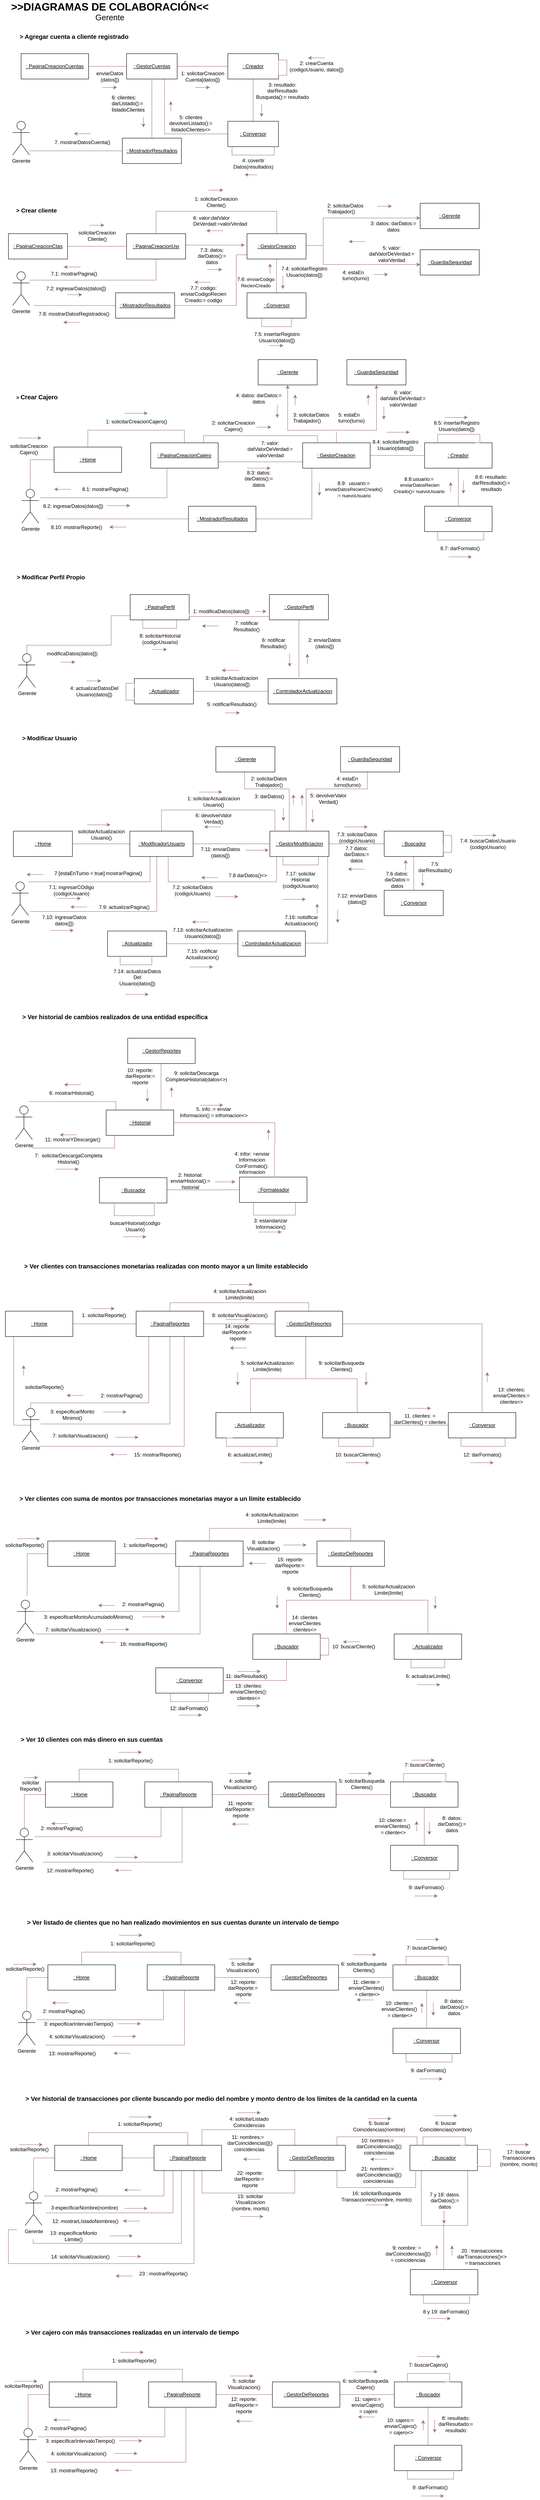 <mxfile version="13.9.2" type="device"><diagram id="92KmdLEQMysZduO9ELjV" name="DaigramasColaboracion_Gerente"><mxGraphModel dx="1003" dy="945" grid="1" gridSize="10" guides="1" tooltips="1" connect="1" arrows="1" fold="1" page="0" pageScale="1" pageWidth="827" pageHeight="1169" math="0" shadow="0"><root><mxCell id="nl-w5dpS1q-F_Hf3erPt-0"/><mxCell id="nl-w5dpS1q-F_Hf3erPt-1" parent="nl-w5dpS1q-F_Hf3erPt-0"/><mxCell id="pX7D7WcXH5G5n9JSBrrz-0" value="&lt;span style=&quot;font-weight: bold ; font-size: 25px&quot;&gt;&amp;gt;&amp;gt;DIAGRAMAS DE COLABORACIÓN&amp;lt;&amp;lt;&lt;/span&gt;&lt;br&gt;&lt;span style=&quot;font-size: 19px&quot;&gt;Gerente&lt;/span&gt;" style="text;html=1;align=center;verticalAlign=middle;resizable=0;points=[];autosize=1;" parent="nl-w5dpS1q-F_Hf3erPt-1" vertex="1"><mxGeometry x="20" y="30" width="480" height="40" as="geometry"/></mxCell><mxCell id="HJ4XqWK8tff3eGQ-ozcr-7" value="" style="edgeStyle=orthogonalEdgeStyle;rounded=0;orthogonalLoop=1;jettySize=auto;html=1;startArrow=none;startFill=0;endArrow=none;endFill=0;strokeColor=#A17092;entryX=0.75;entryY=1;entryDx=0;entryDy=0;" parent="nl-w5dpS1q-F_Hf3erPt-1" source="pX7D7WcXH5G5n9JSBrrz-1" target="pX7D7WcXH5G5n9JSBrrz-3" edge="1"><mxGeometry relative="1" as="geometry"><Array as="points"><mxPoint x="390" y="340"/></Array></mxGeometry></mxCell><mxCell id="pX7D7WcXH5G5n9JSBrrz-1" value="&lt;u&gt;: Conversor&lt;/u&gt;" style="rounded=0;whiteSpace=wrap;html=1;" parent="nl-w5dpS1q-F_Hf3erPt-1" vertex="1"><mxGeometry x="540" y="310" width="120" height="60" as="geometry"/></mxCell><mxCell id="HJ4XqWK8tff3eGQ-ozcr-5" value="" style="edgeStyle=orthogonalEdgeStyle;rounded=0;orthogonalLoop=1;jettySize=auto;html=1;startArrow=none;startFill=0;endArrow=none;endFill=0;strokeColor=#A17092;" parent="nl-w5dpS1q-F_Hf3erPt-1" source="pX7D7WcXH5G5n9JSBrrz-2" target="pX7D7WcXH5G5n9JSBrrz-1" edge="1"><mxGeometry relative="1" as="geometry"/></mxCell><mxCell id="pX7D7WcXH5G5n9JSBrrz-2" value="&lt;u&gt;: Creador&lt;/u&gt;" style="rounded=0;whiteSpace=wrap;html=1;" parent="nl-w5dpS1q-F_Hf3erPt-1" vertex="1"><mxGeometry x="540" y="150" width="120" height="60" as="geometry"/></mxCell><mxCell id="HJ4XqWK8tff3eGQ-ozcr-3" value="" style="edgeStyle=orthogonalEdgeStyle;rounded=0;orthogonalLoop=1;jettySize=auto;html=1;startArrow=none;startFill=0;endArrow=none;endFill=0;strokeColor=#A17092;" parent="nl-w5dpS1q-F_Hf3erPt-1" source="pX7D7WcXH5G5n9JSBrrz-3" target="pX7D7WcXH5G5n9JSBrrz-2" edge="1"><mxGeometry relative="1" as="geometry"/></mxCell><mxCell id="pX7D7WcXH5G5n9JSBrrz-3" value="&lt;u&gt;: GestorCuentas&lt;/u&gt;" style="rounded=0;whiteSpace=wrap;html=1;" parent="nl-w5dpS1q-F_Hf3erPt-1" vertex="1"><mxGeometry x="300" y="150" width="120" height="60" as="geometry"/></mxCell><mxCell id="HJ4XqWK8tff3eGQ-ozcr-14" value="" style="edgeStyle=orthogonalEdgeStyle;rounded=0;orthogonalLoop=1;jettySize=auto;html=1;startArrow=none;startFill=0;endArrow=none;endFill=0;strokeColor=#A17092;" parent="nl-w5dpS1q-F_Hf3erPt-1" source="pX7D7WcXH5G5n9JSBrrz-4" target="pX7D7WcXH5G5n9JSBrrz-3" edge="1"><mxGeometry relative="1" as="geometry"/></mxCell><mxCell id="CMDrWkOGhJWXwE2Bzb2Z-18" style="edgeStyle=orthogonalEdgeStyle;rounded=0;orthogonalLoop=1;jettySize=auto;html=1;startArrow=none;startFill=0;endArrow=none;endFill=0;strokeColor=#A17092;" parent="nl-w5dpS1q-F_Hf3erPt-1" source="pX7D7WcXH5G5n9JSBrrz-4" target="CMDrWkOGhJWXwE2Bzb2Z-17" edge="1"><mxGeometry relative="1" as="geometry"><Array as="points"><mxPoint x="140" y="380"/><mxPoint x="140" y="380"/></Array></mxGeometry></mxCell><mxCell id="pX7D7WcXH5G5n9JSBrrz-4" value="&lt;u&gt;: MostradorResultados&lt;/u&gt;" style="rounded=0;whiteSpace=wrap;html=1;" parent="nl-w5dpS1q-F_Hf3erPt-1" vertex="1"><mxGeometry x="290" y="350" width="140" height="60" as="geometry"/></mxCell><mxCell id="HJ4XqWK8tff3eGQ-ozcr-2" value="" style="edgeStyle=orthogonalEdgeStyle;rounded=0;orthogonalLoop=1;jettySize=auto;html=1;startArrow=none;startFill=0;endArrow=none;endFill=0;strokeColor=#A17092;" parent="nl-w5dpS1q-F_Hf3erPt-1" source="pX7D7WcXH5G5n9JSBrrz-5" target="pX7D7WcXH5G5n9JSBrrz-3" edge="1"><mxGeometry relative="1" as="geometry"/></mxCell><mxCell id="pX7D7WcXH5G5n9JSBrrz-5" value="&lt;u&gt;: PaginaCreacionCuentas&lt;/u&gt;" style="rounded=0;whiteSpace=wrap;html=1;" parent="nl-w5dpS1q-F_Hf3erPt-1" vertex="1"><mxGeometry x="50" y="150" width="160" height="60" as="geometry"/></mxCell><mxCell id="pX7D7WcXH5G5n9JSBrrz-6" value="&lt;b style=&quot;font-family: &amp;#34;quicksand&amp;#34; , sans-serif ; font-size: 14.667px&quot;&gt;&amp;gt; Agregar cuenta a cliente registrado&lt;/b&gt;" style="text;html=1;align=center;verticalAlign=middle;resizable=0;points=[];autosize=1;" parent="nl-w5dpS1q-F_Hf3erPt-1" vertex="1"><mxGeometry x="40" y="100" width="270" height="20" as="geometry"/></mxCell><mxCell id="HJ4XqWK8tff3eGQ-ozcr-4" style="edgeStyle=orthogonalEdgeStyle;rounded=0;orthogonalLoop=1;jettySize=auto;html=1;startArrow=none;startFill=0;endArrow=none;endFill=0;strokeColor=#A17092;exitX=1;exitY=0.25;exitDx=0;exitDy=0;" parent="nl-w5dpS1q-F_Hf3erPt-1" source="pX7D7WcXH5G5n9JSBrrz-2" edge="1"><mxGeometry relative="1" as="geometry"><mxPoint x="750" y="181" as="sourcePoint"/><mxPoint x="660" y="165" as="targetPoint"/><Array as="points"><mxPoint x="660" y="201"/><mxPoint x="680" y="201"/></Array></mxGeometry></mxCell><mxCell id="HJ4XqWK8tff3eGQ-ozcr-6" style="edgeStyle=orthogonalEdgeStyle;rounded=0;orthogonalLoop=1;jettySize=auto;html=1;startArrow=none;startFill=0;endArrow=none;endFill=0;strokeColor=#A17092;" parent="nl-w5dpS1q-F_Hf3erPt-1" source="pX7D7WcXH5G5n9JSBrrz-1" target="pX7D7WcXH5G5n9JSBrrz-1" edge="1"><mxGeometry relative="1" as="geometry"><Array as="points"><mxPoint x="650" y="390"/></Array></mxGeometry></mxCell><mxCell id="HJ4XqWK8tff3eGQ-ozcr-8" value="enviarDatos&lt;br&gt;(datos[])" style="text;html=1;align=center;verticalAlign=middle;resizable=0;points=[];autosize=1;" parent="nl-w5dpS1q-F_Hf3erPt-1" vertex="1"><mxGeometry x="220" y="189" width="80" height="30" as="geometry"/></mxCell><mxCell id="HJ4XqWK8tff3eGQ-ozcr-9" value="1: solicitarCreacion&lt;br&gt;Cuenta[datos[])" style="text;html=1;align=center;verticalAlign=middle;resizable=0;points=[];autosize=1;" parent="nl-w5dpS1q-F_Hf3erPt-1" vertex="1"><mxGeometry x="420" y="189" width="120" height="30" as="geometry"/></mxCell><mxCell id="HJ4XqWK8tff3eGQ-ozcr-10" value="2: crearCuenta&lt;br&gt;(codigoUsuario, datos[])" style="text;html=1;align=center;verticalAlign=middle;resizable=0;points=[];autosize=1;" parent="nl-w5dpS1q-F_Hf3erPt-1" vertex="1"><mxGeometry x="680" y="165" width="140" height="30" as="geometry"/></mxCell><mxCell id="HJ4XqWK8tff3eGQ-ozcr-11" value="3: resultado:&lt;br&gt;darResultado&lt;br&gt;Busqueda():= resultado" style="text;html=1;align=center;verticalAlign=middle;resizable=0;points=[];autosize=1;" parent="nl-w5dpS1q-F_Hf3erPt-1" vertex="1"><mxGeometry x="599" y="213" width="140" height="50" as="geometry"/></mxCell><mxCell id="HJ4XqWK8tff3eGQ-ozcr-12" value="5: clientes&lt;br&gt;devolverListado():=&lt;br&gt;listadoClientes&amp;lt;&amp;gt;" style="text;html=1;align=center;verticalAlign=middle;resizable=0;points=[];autosize=1;" parent="nl-w5dpS1q-F_Hf3erPt-1" vertex="1"><mxGeometry x="392.25" y="290" width="120" height="50" as="geometry"/></mxCell><mxCell id="HJ4XqWK8tff3eGQ-ozcr-13" value="4: covertir&lt;br&gt;Datos(resultados)" style="text;html=1;align=center;verticalAlign=middle;resizable=0;points=[];autosize=1;" parent="nl-w5dpS1q-F_Hf3erPt-1" vertex="1"><mxGeometry x="545" y="395" width="110" height="30" as="geometry"/></mxCell><mxCell id="HJ4XqWK8tff3eGQ-ozcr-15" value="&lt;span style=&quot;color: rgb(0 , 0 , 0) ; font-family: &amp;#34;helvetica&amp;#34; ; font-size: 12px ; font-style: normal ; font-weight: 400 ; letter-spacing: normal ; text-align: center ; text-indent: 0px ; text-transform: none ; word-spacing: 0px ; background-color: rgb(248 , 249 , 250) ; display: inline ; float: none&quot;&gt;6: clientes:&lt;br&gt;darListado():=&lt;br&gt;listadoClientes&lt;br&gt;&lt;/span&gt;" style="text;whiteSpace=wrap;html=1;" parent="nl-w5dpS1q-F_Hf3erPt-1" vertex="1"><mxGeometry x="263.17" y="240" width="100" height="30" as="geometry"/></mxCell><mxCell id="CMDrWkOGhJWXwE2Bzb2Z-0" value="" style="endArrow=classic;html=1;strokeColor=#A17092;" parent="nl-w5dpS1q-F_Hf3erPt-1" edge="1"><mxGeometry width="50" height="50" relative="1" as="geometry"><mxPoint x="242.5" y="230" as="sourcePoint"/><mxPoint x="277.5" y="230" as="targetPoint"/></mxGeometry></mxCell><mxCell id="CMDrWkOGhJWXwE2Bzb2Z-1" value="" style="endArrow=classic;html=1;strokeColor=#A17092;" parent="nl-w5dpS1q-F_Hf3erPt-1" edge="1"><mxGeometry width="50" height="50" relative="1" as="geometry"><mxPoint x="462.5" y="230" as="sourcePoint"/><mxPoint x="497.5" y="230" as="targetPoint"/></mxGeometry></mxCell><mxCell id="CMDrWkOGhJWXwE2Bzb2Z-2" value="" style="endArrow=classic;html=1;strokeColor=#A17092;" parent="nl-w5dpS1q-F_Hf3erPt-1" edge="1"><mxGeometry width="50" height="50" relative="1" as="geometry"><mxPoint x="770" y="160" as="sourcePoint"/><mxPoint x="730" y="160" as="targetPoint"/></mxGeometry></mxCell><mxCell id="CMDrWkOGhJWXwE2Bzb2Z-3" value="" style="endArrow=classic;html=1;strokeColor=#A17092;" parent="nl-w5dpS1q-F_Hf3erPt-1" edge="1"><mxGeometry width="50" height="50" relative="1" as="geometry"><mxPoint x="620" y="269" as="sourcePoint"/><mxPoint x="620" y="300" as="targetPoint"/></mxGeometry></mxCell><mxCell id="CMDrWkOGhJWXwE2Bzb2Z-4" value="" style="endArrow=classic;html=1;strokeColor=#A17092;" parent="nl-w5dpS1q-F_Hf3erPt-1" edge="1"><mxGeometry width="50" height="50" relative="1" as="geometry"><mxPoint x="609.67" y="436.67" as="sourcePoint"/><mxPoint x="579.67" y="436.67" as="targetPoint"/></mxGeometry></mxCell><mxCell id="CMDrWkOGhJWXwE2Bzb2Z-6" value="" style="endArrow=classic;html=1;strokeColor=#A17092;" parent="nl-w5dpS1q-F_Hf3erPt-1" edge="1"><mxGeometry width="50" height="50" relative="1" as="geometry"><mxPoint x="404.67" y="287" as="sourcePoint"/><mxPoint x="404.67" y="262.5" as="targetPoint"/></mxGeometry></mxCell><mxCell id="CMDrWkOGhJWXwE2Bzb2Z-7" value="" style="endArrow=classic;html=1;strokeColor=#A17092;" parent="nl-w5dpS1q-F_Hf3erPt-1" edge="1"><mxGeometry width="50" height="50" relative="1" as="geometry"><mxPoint x="340" y="300" as="sourcePoint"/><mxPoint x="340" y="324.5" as="targetPoint"/></mxGeometry></mxCell><mxCell id="CMDrWkOGhJWXwE2Bzb2Z-8" value="&lt;b&gt;&lt;font style=&quot;font-size: 14px&quot;&gt;&amp;gt; Crear cliente&lt;/font&gt;&lt;/b&gt;" style="text;html=1;align=center;verticalAlign=middle;resizable=0;points=[];autosize=1;" parent="nl-w5dpS1q-F_Hf3erPt-1" vertex="1"><mxGeometry x="31" y="511" width="110" height="20" as="geometry"/></mxCell><mxCell id="yvFCi-HEMgnAnOE-7m17-0" style="edgeStyle=orthogonalEdgeStyle;rounded=0;orthogonalLoop=1;jettySize=auto;html=1;startArrow=none;startFill=0;endArrow=none;endFill=0;strokeColor=#A17092;" parent="nl-w5dpS1q-F_Hf3erPt-1" source="CMDrWkOGhJWXwE2Bzb2Z-9" target="CMDrWkOGhJWXwE2Bzb2Z-16" edge="1"><mxGeometry relative="1" as="geometry"><Array as="points"><mxPoint x="370" y="686"/></Array></mxGeometry></mxCell><mxCell id="yvFCi-HEMgnAnOE-7m17-1" style="edgeStyle=orthogonalEdgeStyle;rounded=0;orthogonalLoop=1;jettySize=auto;html=1;entryX=0;entryY=0.5;entryDx=0;entryDy=0;startArrow=none;startFill=0;endArrow=none;endFill=0;strokeColor=#A17092;" parent="nl-w5dpS1q-F_Hf3erPt-1" source="CMDrWkOGhJWXwE2Bzb2Z-9" target="CMDrWkOGhJWXwE2Bzb2Z-14" edge="1"><mxGeometry relative="1" as="geometry"><Array as="points"><mxPoint x="370" y="523"/><mxPoint x="656" y="523"/><mxPoint x="656" y="606"/></Array></mxGeometry></mxCell><mxCell id="3GOrgZLjU0VgZzxB4thS-18" style="edgeStyle=orthogonalEdgeStyle;rounded=0;orthogonalLoop=1;jettySize=auto;html=1;strokeColor=#A17092;" edge="1" parent="nl-w5dpS1q-F_Hf3erPt-1"><mxGeometry relative="1" as="geometry"><mxPoint x="580" y="603" as="targetPoint"/><mxPoint x="440" y="603" as="sourcePoint"/></mxGeometry></mxCell><mxCell id="CMDrWkOGhJWXwE2Bzb2Z-9" value="&lt;u&gt;: PaginaCreacionUsr&lt;/u&gt;" style="rounded=0;whiteSpace=wrap;html=1;" parent="nl-w5dpS1q-F_Hf3erPt-1" vertex="1"><mxGeometry x="300" y="576" width="140" height="60" as="geometry"/></mxCell><mxCell id="CMDrWkOGhJWXwE2Bzb2Z-15" value="" style="edgeStyle=orthogonalEdgeStyle;rounded=0;orthogonalLoop=1;jettySize=auto;html=1;startArrow=none;startFill=0;endArrow=none;endFill=0;strokeColor=#A17092;" parent="nl-w5dpS1q-F_Hf3erPt-1" source="CMDrWkOGhJWXwE2Bzb2Z-10" target="CMDrWkOGhJWXwE2Bzb2Z-9" edge="1"><mxGeometry relative="1" as="geometry"/></mxCell><mxCell id="CMDrWkOGhJWXwE2Bzb2Z-10" value="&lt;u&gt;: PaginaCreacionCtas&lt;/u&gt;" style="rounded=0;whiteSpace=wrap;html=1;" parent="nl-w5dpS1q-F_Hf3erPt-1" vertex="1"><mxGeometry x="20" y="576" width="140" height="60" as="geometry"/></mxCell><mxCell id="CMDrWkOGhJWXwE2Bzb2Z-13" value="&lt;u&gt;: Conversor&lt;/u&gt;" style="rounded=0;whiteSpace=wrap;html=1;" parent="nl-w5dpS1q-F_Hf3erPt-1" vertex="1"><mxGeometry x="585.5" y="716" width="140" height="60" as="geometry"/></mxCell><mxCell id="yvFCi-HEMgnAnOE-7m17-2" value="" style="edgeStyle=orthogonalEdgeStyle;rounded=0;orthogonalLoop=1;jettySize=auto;html=1;startArrow=none;startFill=0;endArrow=none;endFill=0;strokeColor=#A17092;" parent="nl-w5dpS1q-F_Hf3erPt-1" source="CMDrWkOGhJWXwE2Bzb2Z-14" target="CMDrWkOGhJWXwE2Bzb2Z-13" edge="1"><mxGeometry relative="1" as="geometry"/></mxCell><mxCell id="yvFCi-HEMgnAnOE-7m17-5" style="edgeStyle=orthogonalEdgeStyle;rounded=0;orthogonalLoop=1;jettySize=auto;html=1;entryX=1;entryY=0.5;entryDx=0;entryDy=0;startArrow=none;startFill=0;endArrow=none;endFill=0;strokeColor=#A17092;" parent="nl-w5dpS1q-F_Hf3erPt-1" source="CMDrWkOGhJWXwE2Bzb2Z-14" target="yvFCi-HEMgnAnOE-7m17-4" edge="1"><mxGeometry relative="1" as="geometry"><Array as="points"><mxPoint x="560" y="626"/><mxPoint x="560" y="746"/></Array></mxGeometry></mxCell><mxCell id="3GOrgZLjU0VgZzxB4thS-0" style="edgeStyle=orthogonalEdgeStyle;rounded=0;orthogonalLoop=1;jettySize=auto;html=1;strokeColor=#A17092;" edge="1" parent="nl-w5dpS1q-F_Hf3erPt-1"><mxGeometry relative="1" as="geometry"><mxPoint x="996" y="539" as="targetPoint"/><mxPoint x="741.5" y="604" as="sourcePoint"/><Array as="points"><mxPoint x="766" y="604"/><mxPoint x="766" y="539"/></Array></mxGeometry></mxCell><mxCell id="3GOrgZLjU0VgZzxB4thS-1" style="edgeStyle=orthogonalEdgeStyle;rounded=0;orthogonalLoop=1;jettySize=auto;html=1;strokeColor=#A17092;exitX=1;exitY=0.25;exitDx=0;exitDy=0;" edge="1" parent="nl-w5dpS1q-F_Hf3erPt-1" source="CMDrWkOGhJWXwE2Bzb2Z-14"><mxGeometry relative="1" as="geometry"><mxPoint x="996" y="649" as="targetPoint"/><mxPoint x="741.5" y="604" as="sourcePoint"/><Array as="points"><mxPoint x="726" y="604"/><mxPoint x="766" y="604"/><mxPoint x="766" y="649"/></Array></mxGeometry></mxCell><mxCell id="CMDrWkOGhJWXwE2Bzb2Z-14" value="&lt;u&gt;: GestorCreacion&lt;/u&gt;" style="rounded=0;whiteSpace=wrap;html=1;" parent="nl-w5dpS1q-F_Hf3erPt-1" vertex="1"><mxGeometry x="585.5" y="576" width="140" height="60" as="geometry"/></mxCell><mxCell id="CMDrWkOGhJWXwE2Bzb2Z-16" value="Gerente&lt;br&gt;" style="shape=umlActor;verticalLabelPosition=bottom;verticalAlign=top;html=1;outlineConnect=0;rounded=0;sketch=0;" parent="nl-w5dpS1q-F_Hf3erPt-1" vertex="1"><mxGeometry x="30.0" y="666" width="40" height="80" as="geometry"/></mxCell><mxCell id="CMDrWkOGhJWXwE2Bzb2Z-17" value="Gerente&lt;br&gt;" style="shape=umlActor;verticalLabelPosition=bottom;verticalAlign=top;html=1;outlineConnect=0;rounded=0;sketch=0;" parent="nl-w5dpS1q-F_Hf3erPt-1" vertex="1"><mxGeometry x="30.0" y="310" width="40" height="80" as="geometry"/></mxCell><mxCell id="CMDrWkOGhJWXwE2Bzb2Z-19" value="7. mostrarDatosCuenta()" style="text;html=1;align=center;verticalAlign=middle;resizable=0;points=[];autosize=1;" parent="nl-w5dpS1q-F_Hf3erPt-1" vertex="1"><mxGeometry x="120" y="350" width="150" height="20" as="geometry"/></mxCell><mxCell id="yvFCi-HEMgnAnOE-7m17-3" style="edgeStyle=orthogonalEdgeStyle;rounded=0;orthogonalLoop=1;jettySize=auto;html=1;entryX=0.25;entryY=1;entryDx=0;entryDy=0;startArrow=none;startFill=0;endArrow=none;endFill=0;strokeColor=#A17092;" parent="nl-w5dpS1q-F_Hf3erPt-1" source="CMDrWkOGhJWXwE2Bzb2Z-13" target="CMDrWkOGhJWXwE2Bzb2Z-13" edge="1"><mxGeometry relative="1" as="geometry"><Array as="points"><mxPoint x="690.5" y="796"/><mxPoint x="620.5" y="796"/></Array></mxGeometry></mxCell><mxCell id="yvFCi-HEMgnAnOE-7m17-6" style="edgeStyle=orthogonalEdgeStyle;rounded=0;orthogonalLoop=1;jettySize=auto;html=1;startArrow=none;startFill=0;endArrow=none;endFill=0;strokeColor=#A17092;" parent="nl-w5dpS1q-F_Hf3erPt-1" source="yvFCi-HEMgnAnOE-7m17-4" edge="1"><mxGeometry relative="1" as="geometry"><mxPoint x="80" y="746" as="targetPoint"/><Array as="points"><mxPoint x="80" y="746"/></Array></mxGeometry></mxCell><mxCell id="yvFCi-HEMgnAnOE-7m17-4" value="&lt;u&gt;: MostradorResultados&lt;/u&gt;" style="rounded=0;whiteSpace=wrap;html=1;" parent="nl-w5dpS1q-F_Hf3erPt-1" vertex="1"><mxGeometry x="274" y="716" width="140" height="60" as="geometry"/></mxCell><mxCell id="yvFCi-HEMgnAnOE-7m17-7" value="solicitarCreacion&lt;br&gt;Cliente()" style="text;html=1;align=center;verticalAlign=middle;resizable=0;points=[];autosize=1;" parent="nl-w5dpS1q-F_Hf3erPt-1" vertex="1"><mxGeometry x="180" y="566" width="100" height="30" as="geometry"/></mxCell><mxCell id="yvFCi-HEMgnAnOE-7m17-8" value="7.1: mostrarPagina()" style="text;html=1;align=center;verticalAlign=middle;resizable=0;points=[];autosize=1;" parent="nl-w5dpS1q-F_Hf3erPt-1" vertex="1"><mxGeometry x="115" y="661" width="120" height="20" as="geometry"/></mxCell><mxCell id="yvFCi-HEMgnAnOE-7m17-9" value="7.2: ingresarDatos(datos[])" style="text;html=1;align=center;verticalAlign=middle;resizable=0;points=[];autosize=1;" parent="nl-w5dpS1q-F_Hf3erPt-1" vertex="1"><mxGeometry x="100" y="696" width="160" height="20" as="geometry"/></mxCell><mxCell id="yvFCi-HEMgnAnOE-7m17-10" value="7.3: datos: &lt;br&gt;darDatos():=&lt;br&gt;datos" style="text;html=1;align=center;verticalAlign=middle;resizable=0;points=[];autosize=1;" parent="nl-w5dpS1q-F_Hf3erPt-1" vertex="1"><mxGeometry x="462.17" y="604" width="80" height="50" as="geometry"/></mxCell><mxCell id="yvFCi-HEMgnAnOE-7m17-11" value="7.4: solicitarRegistro&lt;br&gt;Usuario(datos[])" style="text;html=1;align=center;verticalAlign=middle;resizable=0;points=[];autosize=1;" parent="nl-w5dpS1q-F_Hf3erPt-1" vertex="1"><mxGeometry x="660.5" y="651" width="120" height="30" as="geometry"/></mxCell><mxCell id="yvFCi-HEMgnAnOE-7m17-12" value="7.5: insertarRegistro&lt;br&gt;Usuario(datos[])" style="text;html=1;align=center;verticalAlign=middle;resizable=0;points=[];autosize=1;" parent="nl-w5dpS1q-F_Hf3erPt-1" vertex="1"><mxGeometry x="595.5" y="806" width="120" height="30" as="geometry"/></mxCell><mxCell id="yvFCi-HEMgnAnOE-7m17-13" value="7.6:&amp;nbsp;&lt;span style=&quot;font-size: 11px ; background-color: rgb(255 , 255 , 255)&quot;&gt;enviarCodigo&lt;/span&gt;&lt;br style=&quot;font-size: 11px&quot;&gt;&lt;span style=&quot;font-size: 11px ; background-color: rgb(255 , 255 , 255)&quot;&gt;RecienCreado&lt;/span&gt;" style="text;html=1;align=center;verticalAlign=middle;resizable=0;points=[];autosize=1;" parent="nl-w5dpS1q-F_Hf3erPt-1" vertex="1"><mxGeometry x="555.5" y="676" width="100" height="30" as="geometry"/></mxCell><mxCell id="yvFCi-HEMgnAnOE-7m17-14" value="7.7: codigo:&lt;br&gt;enviarCodigoRecien&lt;br&gt;Creado:= codigo" style="text;html=1;align=center;verticalAlign=middle;resizable=0;points=[];autosize=1;" parent="nl-w5dpS1q-F_Hf3erPt-1" vertex="1"><mxGeometry x="422.17" y="694" width="120" height="50" as="geometry"/></mxCell><mxCell id="yvFCi-HEMgnAnOE-7m17-15" value="7.8: mostrarDatosRegistrados()" style="text;html=1;align=center;verticalAlign=middle;resizable=0;points=[];autosize=1;" parent="nl-w5dpS1q-F_Hf3erPt-1" vertex="1"><mxGeometry x="85" y="756" width="180" height="20" as="geometry"/></mxCell><mxCell id="yvFCi-HEMgnAnOE-7m17-16" value="" style="endArrow=classic;html=1;strokeColor=#A17092;" parent="nl-w5dpS1q-F_Hf3erPt-1" edge="1"><mxGeometry width="50" height="50" relative="1" as="geometry"><mxPoint x="215" y="339.5" as="sourcePoint"/><mxPoint x="175" y="339.5" as="targetPoint"/></mxGeometry></mxCell><mxCell id="yvFCi-HEMgnAnOE-7m17-17" value="" style="endArrow=classic;html=1;strokeColor=#A17092;" parent="nl-w5dpS1q-F_Hf3erPt-1" edge="1"><mxGeometry width="50" height="50" relative="1" as="geometry"><mxPoint x="212.5" y="556" as="sourcePoint"/><mxPoint x="247.5" y="556" as="targetPoint"/></mxGeometry></mxCell><mxCell id="yvFCi-HEMgnAnOE-7m17-18" value="" style="endArrow=classic;html=1;strokeColor=#A17092;" parent="nl-w5dpS1q-F_Hf3erPt-1" edge="1"><mxGeometry width="50" height="50" relative="1" as="geometry"><mxPoint x="160" y="720.5" as="sourcePoint"/><mxPoint x="195" y="720.5" as="targetPoint"/></mxGeometry></mxCell><mxCell id="yvFCi-HEMgnAnOE-7m17-19" value="" style="endArrow=classic;html=1;strokeColor=#A17092;" parent="nl-w5dpS1q-F_Hf3erPt-1" edge="1"><mxGeometry width="50" height="50" relative="1" as="geometry"><mxPoint x="191" y="655" as="sourcePoint"/><mxPoint x="151" y="655" as="targetPoint"/></mxGeometry></mxCell><mxCell id="yvFCi-HEMgnAnOE-7m17-20" value="" style="endArrow=classic;html=1;strokeColor=#A17092;" parent="nl-w5dpS1q-F_Hf3erPt-1" edge="1"><mxGeometry width="50" height="50" relative="1" as="geometry"><mxPoint x="494.34" y="473" as="sourcePoint"/><mxPoint x="529.34" y="473" as="targetPoint"/></mxGeometry></mxCell><mxCell id="yvFCi-HEMgnAnOE-7m17-21" value="" style="endArrow=classic;html=1;strokeColor=#A17092;" parent="nl-w5dpS1q-F_Hf3erPt-1" edge="1"><mxGeometry width="50" height="50" relative="1" as="geometry"><mxPoint x="670.5" y="676" as="sourcePoint"/><mxPoint x="670.5" y="707" as="targetPoint"/></mxGeometry></mxCell><mxCell id="yvFCi-HEMgnAnOE-7m17-22" value="" style="endArrow=classic;html=1;strokeColor=#A17092;" parent="nl-w5dpS1q-F_Hf3erPt-1" edge="1"><mxGeometry width="50" height="50" relative="1" as="geometry"><mxPoint x="640" y="671" as="sourcePoint"/><mxPoint x="640" y="646.5" as="targetPoint"/></mxGeometry></mxCell><mxCell id="yvFCi-HEMgnAnOE-7m17-24" value="" style="endArrow=classic;html=1;strokeColor=#A17092;" parent="nl-w5dpS1q-F_Hf3erPt-1" edge="1"><mxGeometry width="50" height="50" relative="1" as="geometry"><mxPoint x="500.17" y="691" as="sourcePoint"/><mxPoint x="460.17" y="691" as="targetPoint"/></mxGeometry></mxCell><mxCell id="yvFCi-HEMgnAnOE-7m17-26" value="" style="endArrow=classic;html=1;strokeColor=#A17092;" parent="nl-w5dpS1q-F_Hf3erPt-1" edge="1"><mxGeometry width="50" height="50" relative="1" as="geometry"><mxPoint x="190" y="786" as="sourcePoint"/><mxPoint x="150" y="786" as="targetPoint"/></mxGeometry></mxCell><mxCell id="yvFCi-HEMgnAnOE-7m17-28" value="&lt;b&gt;&lt;font style=&quot;font-size: 14px&quot;&gt;&amp;gt; Modificar Perfil Propio&lt;/font&gt;&lt;/b&gt;" style="text;html=1;align=center;verticalAlign=middle;resizable=0;points=[];autosize=1;" parent="nl-w5dpS1q-F_Hf3erPt-1" vertex="1"><mxGeometry x="29.75" y="1379" width="180" height="20" as="geometry"/></mxCell><mxCell id="yvFCi-HEMgnAnOE-7m17-44" style="edgeStyle=orthogonalEdgeStyle;rounded=0;orthogonalLoop=1;jettySize=auto;html=1;entryX=1;entryY=0.333;entryDx=0;entryDy=0;entryPerimeter=0;startArrow=none;startFill=0;endArrow=none;endFill=0;strokeColor=#A17092;" parent="nl-w5dpS1q-F_Hf3erPt-1" source="yvFCi-HEMgnAnOE-7m17-31" target="yvFCi-HEMgnAnOE-7m17-36" edge="1"><mxGeometry relative="1" as="geometry"><Array as="points"><mxPoint x="263.5" y="1480"/><mxPoint x="263.5" y="1550"/><mxPoint x="63.5" y="1550"/><mxPoint x="63.5" y="1597"/></Array></mxGeometry></mxCell><mxCell id="yvFCi-HEMgnAnOE-7m17-70" style="edgeStyle=orthogonalEdgeStyle;rounded=0;orthogonalLoop=1;jettySize=auto;html=1;startArrow=none;startFill=0;endArrow=none;endFill=0;strokeColor=#A17092;" parent="nl-w5dpS1q-F_Hf3erPt-1" source="yvFCi-HEMgnAnOE-7m17-31" target="yvFCi-HEMgnAnOE-7m17-31" edge="1"><mxGeometry relative="1" as="geometry"><mxPoint x="418.5" y="1500" as="targetPoint"/><Array as="points"><mxPoint x="338.5" y="1510"/><mxPoint x="418.5" y="1510"/></Array></mxGeometry></mxCell><mxCell id="yvFCi-HEMgnAnOE-7m17-31" value="&lt;u&gt;: PaginaPerfil&lt;/u&gt;" style="rounded=0;whiteSpace=wrap;html=1;" parent="nl-w5dpS1q-F_Hf3erPt-1" vertex="1"><mxGeometry x="308.5" y="1430" width="140" height="60" as="geometry"/></mxCell><mxCell id="yvFCi-HEMgnAnOE-7m17-43" style="edgeStyle=orthogonalEdgeStyle;rounded=0;orthogonalLoop=1;jettySize=auto;html=1;entryX=1;entryY=0.75;entryDx=0;entryDy=0;startArrow=none;startFill=0;endArrow=none;endFill=0;strokeColor=#A17092;" parent="nl-w5dpS1q-F_Hf3erPt-1" source="yvFCi-HEMgnAnOE-7m17-32" target="yvFCi-HEMgnAnOE-7m17-31" edge="1"><mxGeometry relative="1" as="geometry"><mxPoint x="497.44" y="1482.02" as="targetPoint"/><Array as="points"><mxPoint x="448.5" y="1482"/></Array></mxGeometry></mxCell><mxCell id="yvFCi-HEMgnAnOE-7m17-45" style="edgeStyle=orthogonalEdgeStyle;rounded=0;orthogonalLoop=1;jettySize=auto;html=1;entryX=0.448;entryY=-0.05;entryDx=0;entryDy=0;entryPerimeter=0;startArrow=none;startFill=0;endArrow=none;endFill=0;strokeColor=#A17092;" parent="nl-w5dpS1q-F_Hf3erPt-1" source="yvFCi-HEMgnAnOE-7m17-32" target="yvFCi-HEMgnAnOE-7m17-33" edge="1"><mxGeometry relative="1" as="geometry"/></mxCell><mxCell id="yvFCi-HEMgnAnOE-7m17-32" value="&lt;u&gt;: GestorPerfil&lt;/u&gt;" style="rounded=0;whiteSpace=wrap;html=1;" parent="nl-w5dpS1q-F_Hf3erPt-1" vertex="1"><mxGeometry x="638.5" y="1430" width="140" height="60" as="geometry"/></mxCell><mxCell id="yvFCi-HEMgnAnOE-7m17-46" value="" style="edgeStyle=orthogonalEdgeStyle;rounded=0;orthogonalLoop=1;jettySize=auto;html=1;startArrow=none;startFill=0;endArrow=none;endFill=0;strokeColor=#A17092;" parent="nl-w5dpS1q-F_Hf3erPt-1" source="yvFCi-HEMgnAnOE-7m17-33" target="yvFCi-HEMgnAnOE-7m17-34" edge="1"><mxGeometry relative="1" as="geometry"><mxPoint x="504.5" y="1659" as="targetPoint"/></mxGeometry></mxCell><mxCell id="yvFCi-HEMgnAnOE-7m17-33" value="&lt;u&gt;: ControladorActualizacion&lt;/u&gt;" style="rounded=0;whiteSpace=wrap;html=1;" parent="nl-w5dpS1q-F_Hf3erPt-1" vertex="1"><mxGeometry x="635.5" y="1629" width="163" height="60" as="geometry"/></mxCell><mxCell id="yvFCi-HEMgnAnOE-7m17-34" value="&lt;u&gt;: Actualizador&lt;/u&gt;" style="rounded=0;whiteSpace=wrap;html=1;" parent="nl-w5dpS1q-F_Hf3erPt-1" vertex="1"><mxGeometry x="318.5" y="1629" width="140" height="60" as="geometry"/></mxCell><mxCell id="yvFCi-HEMgnAnOE-7m17-106" value="" style="edgeStyle=orthogonalEdgeStyle;rounded=0;orthogonalLoop=1;jettySize=auto;html=1;startArrow=none;startFill=0;endArrow=none;endFill=0;strokeColor=#A17092;" parent="nl-w5dpS1q-F_Hf3erPt-1" source="yvFCi-HEMgnAnOE-7m17-35" target="yvFCi-HEMgnAnOE-7m17-100" edge="1"><mxGeometry relative="1" as="geometry"/></mxCell><mxCell id="yvFCi-HEMgnAnOE-7m17-35" value="&lt;u&gt;: Home&lt;/u&gt;" style="rounded=0;whiteSpace=wrap;html=1;" parent="nl-w5dpS1q-F_Hf3erPt-1" vertex="1"><mxGeometry x="31.7" y="1990" width="140" height="60" as="geometry"/></mxCell><mxCell id="yvFCi-HEMgnAnOE-7m17-36" value="Gerente&lt;br&gt;" style="shape=umlActor;verticalLabelPosition=bottom;verticalAlign=top;html=1;outlineConnect=0;rounded=0;sketch=0;" parent="nl-w5dpS1q-F_Hf3erPt-1" vertex="1"><mxGeometry x="43.5" y="1570" width="40" height="80" as="geometry"/></mxCell><mxCell id="yvFCi-HEMgnAnOE-7m17-47" style="edgeStyle=orthogonalEdgeStyle;rounded=0;orthogonalLoop=1;jettySize=auto;html=1;entryX=0;entryY=0.367;entryDx=0;entryDy=0;startArrow=none;startFill=0;endArrow=none;endFill=0;strokeColor=#A17092;entryPerimeter=0;exitX=0;exitY=0.75;exitDx=0;exitDy=0;" parent="nl-w5dpS1q-F_Hf3erPt-1" source="yvFCi-HEMgnAnOE-7m17-34" target="yvFCi-HEMgnAnOE-7m17-34" edge="1"><mxGeometry relative="1" as="geometry"><Array as="points"><mxPoint x="318.5" y="1680"/><mxPoint x="298.5" y="1680"/><mxPoint x="298.5" y="1640"/><mxPoint x="318.5" y="1640"/></Array></mxGeometry></mxCell><mxCell id="yvFCi-HEMgnAnOE-7m17-61" value="&amp;nbsp;modificaDatos(datos[])" style="text;html=1;align=center;verticalAlign=middle;resizable=0;points=[];autosize=1;" parent="nl-w5dpS1q-F_Hf3erPt-1" vertex="1"><mxGeometry x="98.5" y="1560" width="140" height="20" as="geometry"/></mxCell><mxCell id="yvFCi-HEMgnAnOE-7m17-62" value="1: modificaDatos(datos[])" style="text;html=1;align=center;verticalAlign=middle;resizable=0;points=[];autosize=1;" parent="nl-w5dpS1q-F_Hf3erPt-1" vertex="1"><mxGeometry x="449" y="1460" width="150" height="20" as="geometry"/></mxCell><mxCell id="yvFCi-HEMgnAnOE-7m17-64" value="2: enviarDatos&lt;br&gt;(datos[])" style="text;html=1;align=center;verticalAlign=middle;resizable=0;points=[];autosize=1;" parent="nl-w5dpS1q-F_Hf3erPt-1" vertex="1"><mxGeometry x="723.5" y="1530" width="90" height="30" as="geometry"/></mxCell><mxCell id="yvFCi-HEMgnAnOE-7m17-65" value="3: solicitarActualizacion&lt;br&gt;Usuario(datos[])" style="text;html=1;align=center;verticalAlign=middle;resizable=0;points=[];autosize=1;" parent="nl-w5dpS1q-F_Hf3erPt-1" vertex="1"><mxGeometry x="478.5" y="1620" width="140" height="30" as="geometry"/></mxCell><mxCell id="yvFCi-HEMgnAnOE-7m17-66" value="4: actualizarDatosDel&lt;br&gt;Usuario(datos[])" style="text;html=1;align=center;verticalAlign=middle;resizable=0;points=[];autosize=1;" parent="nl-w5dpS1q-F_Hf3erPt-1" vertex="1"><mxGeometry x="157.5" y="1644" width="130" height="30" as="geometry"/></mxCell><mxCell id="yvFCi-HEMgnAnOE-7m17-67" value="5: notificarResultado()" style="text;html=1;align=center;verticalAlign=middle;resizable=0;points=[];autosize=1;" parent="nl-w5dpS1q-F_Hf3erPt-1" vertex="1"><mxGeometry x="483.5" y="1680" width="130" height="20" as="geometry"/></mxCell><mxCell id="yvFCi-HEMgnAnOE-7m17-68" value="6: notificar&lt;br&gt;Resultado()" style="text;html=1;align=center;verticalAlign=middle;resizable=0;points=[];autosize=1;" parent="nl-w5dpS1q-F_Hf3erPt-1" vertex="1"><mxGeometry x="607.5" y="1530" width="80" height="30" as="geometry"/></mxCell><mxCell id="yvFCi-HEMgnAnOE-7m17-69" value="7: notificar&lt;br&gt;Resultado()" style="text;html=1;align=center;verticalAlign=middle;resizable=0;points=[];autosize=1;" parent="nl-w5dpS1q-F_Hf3erPt-1" vertex="1"><mxGeometry x="543.5" y="1490" width="80" height="30" as="geometry"/></mxCell><mxCell id="yvFCi-HEMgnAnOE-7m17-71" value="8: solicitarHistorial&lt;br&gt;(codigoUsuario)" style="text;html=1;align=center;verticalAlign=middle;resizable=0;points=[];autosize=1;" parent="nl-w5dpS1q-F_Hf3erPt-1" vertex="1"><mxGeometry x="323.5" y="1520" width="110" height="30" as="geometry"/></mxCell><mxCell id="yvFCi-HEMgnAnOE-7m17-79" value="" style="endArrow=classic;html=1;strokeColor=#A17092;" parent="nl-w5dpS1q-F_Hf3erPt-1" edge="1"><mxGeometry width="50" height="50" relative="1" as="geometry"><mxPoint x="604.5" y="1470" as="sourcePoint"/><mxPoint x="631.5" y="1470" as="targetPoint"/></mxGeometry></mxCell><mxCell id="yvFCi-HEMgnAnOE-7m17-80" value="" style="endArrow=classic;html=1;strokeColor=#A17092;" parent="nl-w5dpS1q-F_Hf3erPt-1" edge="1"><mxGeometry width="50" height="50" relative="1" as="geometry"><mxPoint x="533.5" y="1710" as="sourcePoint"/><mxPoint x="568.5" y="1710" as="targetPoint"/></mxGeometry></mxCell><mxCell id="yvFCi-HEMgnAnOE-7m17-81" value="" style="endArrow=classic;html=1;strokeColor=#A17092;" parent="nl-w5dpS1q-F_Hf3erPt-1" edge="1"><mxGeometry width="50" height="50" relative="1" as="geometry"><mxPoint x="205" y="1634.5" as="sourcePoint"/><mxPoint x="240" y="1634.5" as="targetPoint"/></mxGeometry></mxCell><mxCell id="yvFCi-HEMgnAnOE-7m17-83" value="" style="endArrow=classic;html=1;strokeColor=#A17092;" parent="nl-w5dpS1q-F_Hf3erPt-1" edge="1"><mxGeometry width="50" height="50" relative="1" as="geometry"><mxPoint x="637" y="841" as="sourcePoint"/><mxPoint x="672" y="841" as="targetPoint"/></mxGeometry></mxCell><mxCell id="yvFCi-HEMgnAnOE-7m17-84" value="" style="endArrow=classic;html=1;strokeColor=#A17092;" parent="nl-w5dpS1q-F_Hf3erPt-1" edge="1"><mxGeometry width="50" height="50" relative="1" as="geometry"><mxPoint x="361" y="1560" as="sourcePoint"/><mxPoint x="396" y="1560" as="targetPoint"/></mxGeometry></mxCell><mxCell id="yvFCi-HEMgnAnOE-7m17-85" value="" style="endArrow=classic;html=1;strokeColor=#A17092;" parent="nl-w5dpS1q-F_Hf3erPt-1" edge="1"><mxGeometry width="50" height="50" relative="1" as="geometry"><mxPoint x="143.5" y="1590" as="sourcePoint"/><mxPoint x="178.5" y="1590" as="targetPoint"/></mxGeometry></mxCell><mxCell id="yvFCi-HEMgnAnOE-7m17-88" value="" style="endArrow=classic;html=1;strokeColor=#A17092;" parent="nl-w5dpS1q-F_Hf3erPt-1" edge="1"><mxGeometry width="50" height="50" relative="1" as="geometry"><mxPoint x="565.5" y="1609.5" as="sourcePoint"/><mxPoint x="525.5" y="1609.5" as="targetPoint"/></mxGeometry></mxCell><mxCell id="yvFCi-HEMgnAnOE-7m17-91" value="" style="endArrow=classic;html=1;strokeColor=#A17092;" parent="nl-w5dpS1q-F_Hf3erPt-1" edge="1"><mxGeometry width="50" height="50" relative="1" as="geometry"><mxPoint x="686.5" y="1570" as="sourcePoint"/><mxPoint x="686.5" y="1601" as="targetPoint"/></mxGeometry></mxCell><mxCell id="yvFCi-HEMgnAnOE-7m17-93" value="" style="endArrow=classic;html=1;strokeColor=#A17092;" parent="nl-w5dpS1q-F_Hf3erPt-1" edge="1"><mxGeometry width="50" height="50" relative="1" as="geometry"><mxPoint x="518.5" y="1504.5" as="sourcePoint"/><mxPoint x="478.5" y="1504.5" as="targetPoint"/></mxGeometry></mxCell><mxCell id="yvFCi-HEMgnAnOE-7m17-95" value="" style="endArrow=classic;html=1;strokeColor=#A17092;" parent="nl-w5dpS1q-F_Hf3erPt-1" edge="1"><mxGeometry width="50" height="50" relative="1" as="geometry"><mxPoint x="728.5" y="1594.5" as="sourcePoint"/><mxPoint x="728.5" y="1570" as="targetPoint"/></mxGeometry></mxCell><mxCell id="yvFCi-HEMgnAnOE-7m17-96" value="&lt;b&gt;&lt;font style=&quot;font-size: 14px&quot;&gt;&amp;gt; Modificar Usuario&lt;/font&gt;&lt;/b&gt;" style="text;html=1;align=center;verticalAlign=middle;resizable=0;points=[];autosize=1;" parent="nl-w5dpS1q-F_Hf3erPt-1" vertex="1"><mxGeometry x="41.7" y="1760" width="150" height="20" as="geometry"/></mxCell><mxCell id="yvFCi-HEMgnAnOE-7m17-97" value="Gerente&lt;br&gt;" style="shape=umlActor;verticalLabelPosition=bottom;verticalAlign=top;html=1;outlineConnect=0;rounded=0;sketch=0;" parent="nl-w5dpS1q-F_Hf3erPt-1" vertex="1"><mxGeometry x="27.7" y="2110" width="40" height="80" as="geometry"/></mxCell><mxCell id="yvFCi-HEMgnAnOE-7m17-108" value="" style="edgeStyle=orthogonalEdgeStyle;rounded=0;orthogonalLoop=1;jettySize=auto;html=1;startArrow=none;startFill=0;endArrow=none;endFill=0;strokeColor=#A17092;" parent="nl-w5dpS1q-F_Hf3erPt-1" source="yvFCi-HEMgnAnOE-7m17-98" target="yvFCi-HEMgnAnOE-7m17-101" edge="1"><mxGeometry relative="1" as="geometry"><Array as="points"><mxPoint x="685.7" y="1890"/><mxPoint x="579.7" y="1890"/></Array></mxGeometry></mxCell><mxCell id="yvFCi-HEMgnAnOE-7m17-109" value="" style="edgeStyle=orthogonalEdgeStyle;rounded=0;orthogonalLoop=1;jettySize=auto;html=1;startArrow=none;startFill=0;endArrow=none;endFill=0;strokeColor=#A17092;" parent="nl-w5dpS1q-F_Hf3erPt-1" source="yvFCi-HEMgnAnOE-7m17-98" target="yvFCi-HEMgnAnOE-7m17-99" edge="1"><mxGeometry relative="1" as="geometry"><Array as="points"><mxPoint x="725.7" y="1890"/><mxPoint x="870.7" y="1890"/></Array></mxGeometry></mxCell><mxCell id="yvFCi-HEMgnAnOE-7m17-111" style="edgeStyle=orthogonalEdgeStyle;rounded=0;orthogonalLoop=1;jettySize=auto;html=1;startArrow=none;startFill=0;endArrow=none;endFill=0;strokeColor=#A17092;" parent="nl-w5dpS1q-F_Hf3erPt-1" edge="1"><mxGeometry relative="1" as="geometry"><mxPoint x="774.63" y="2035" as="sourcePoint"/><mxPoint x="588.63" y="2245" as="targetPoint"/><Array as="points"><mxPoint x="776.63" y="2035"/><mxPoint x="776.63" y="2255"/><mxPoint x="581.63" y="2255"/></Array></mxGeometry></mxCell><mxCell id="yvFCi-HEMgnAnOE-7m17-112" style="edgeStyle=orthogonalEdgeStyle;rounded=0;orthogonalLoop=1;jettySize=auto;html=1;startArrow=none;startFill=0;endArrow=none;endFill=0;strokeColor=#A17092;" parent="nl-w5dpS1q-F_Hf3erPt-1" source="yvFCi-HEMgnAnOE-7m17-98" target="yvFCi-HEMgnAnOE-7m17-104" edge="1"><mxGeometry relative="1" as="geometry"/></mxCell><mxCell id="yvFCi-HEMgnAnOE-7m17-128" style="edgeStyle=orthogonalEdgeStyle;rounded=0;orthogonalLoop=1;jettySize=auto;html=1;entryX=0.607;entryY=1.033;entryDx=0;entryDy=0;entryPerimeter=0;startArrow=none;startFill=0;endArrow=none;endFill=0;strokeColor=#A17092;" parent="nl-w5dpS1q-F_Hf3erPt-1" source="yvFCi-HEMgnAnOE-7m17-98" target="yvFCi-HEMgnAnOE-7m17-100" edge="1"><mxGeometry relative="1" as="geometry"><Array as="points"><mxPoint x="655.7" y="2110"/><mxPoint x="398.7" y="2110"/></Array></mxGeometry></mxCell><mxCell id="yvFCi-HEMgnAnOE-7m17-98" value="&lt;u&gt;: GestorModificiacion&lt;/u&gt;" style="rounded=0;whiteSpace=wrap;html=1;" parent="nl-w5dpS1q-F_Hf3erPt-1" vertex="1"><mxGeometry x="639.7" y="1990" width="140" height="60" as="geometry"/></mxCell><mxCell id="yvFCi-HEMgnAnOE-7m17-99" value="&lt;u&gt;: GuardiaSeguridad&lt;/u&gt;" style="rounded=0;whiteSpace=wrap;html=1;" parent="nl-w5dpS1q-F_Hf3erPt-1" vertex="1"><mxGeometry x="807.2" y="1790" width="140" height="60" as="geometry"/></mxCell><mxCell id="yvFCi-HEMgnAnOE-7m17-107" value="" style="edgeStyle=orthogonalEdgeStyle;rounded=0;orthogonalLoop=1;jettySize=auto;html=1;startArrow=none;startFill=0;endArrow=none;endFill=0;strokeColor=#A17092;exitX=1;exitY=0.5;exitDx=0;exitDy=0;" parent="nl-w5dpS1q-F_Hf3erPt-1" source="yvFCi-HEMgnAnOE-7m17-100" target="yvFCi-HEMgnAnOE-7m17-98" edge="1"><mxGeometry relative="1" as="geometry"><mxPoint x="497.7" y="2020" as="sourcePoint"/><Array as="points"><mxPoint x="382.7" y="2020"/><mxPoint x="382.7" y="1940"/><mxPoint x="651.7" y="1940"/></Array></mxGeometry></mxCell><mxCell id="yvFCi-HEMgnAnOE-7m17-124" style="edgeStyle=orthogonalEdgeStyle;rounded=0;orthogonalLoop=1;jettySize=auto;html=1;startArrow=none;startFill=0;endArrow=none;endFill=0;strokeColor=#A17092;" parent="nl-w5dpS1q-F_Hf3erPt-1" source="yvFCi-HEMgnAnOE-7m17-100" target="yvFCi-HEMgnAnOE-7m17-97" edge="1"><mxGeometry relative="1" as="geometry"><Array as="points"><mxPoint x="355.7" y="2110"/></Array></mxGeometry></mxCell><mxCell id="yvFCi-HEMgnAnOE-7m17-136" style="edgeStyle=orthogonalEdgeStyle;rounded=0;orthogonalLoop=1;jettySize=auto;html=1;startArrow=none;startFill=0;endArrow=none;endFill=0;strokeColor=#A17092;" parent="nl-w5dpS1q-F_Hf3erPt-1" source="yvFCi-HEMgnAnOE-7m17-100" edge="1"><mxGeometry relative="1" as="geometry"><mxPoint x="71.7" y="2180" as="targetPoint"/><Array as="points"><mxPoint x="371.7" y="2180"/></Array></mxGeometry></mxCell><mxCell id="yvFCi-HEMgnAnOE-7m17-139" style="edgeStyle=orthogonalEdgeStyle;rounded=0;orthogonalLoop=1;jettySize=auto;html=1;entryX=0;entryY=0.5;entryDx=0;entryDy=0;startArrow=none;startFill=0;endArrow=none;endFill=0;strokeColor=#A17092;" parent="nl-w5dpS1q-F_Hf3erPt-1" source="yvFCi-HEMgnAnOE-7m17-100" target="yvFCi-HEMgnAnOE-7m17-98" edge="1"><mxGeometry relative="1" as="geometry"/></mxCell><mxCell id="yvFCi-HEMgnAnOE-7m17-100" value="&lt;u&gt;: ModificadorUsuario&lt;/u&gt;" style="rounded=0;whiteSpace=wrap;html=1;" parent="nl-w5dpS1q-F_Hf3erPt-1" vertex="1"><mxGeometry x="307.7" y="1990" width="150" height="60" as="geometry"/></mxCell><mxCell id="yvFCi-HEMgnAnOE-7m17-101" value="&lt;u&gt;: Gerente&lt;/u&gt;" style="rounded=0;whiteSpace=wrap;html=1;" parent="nl-w5dpS1q-F_Hf3erPt-1" vertex="1"><mxGeometry x="511.7" y="1790" width="140" height="60" as="geometry"/></mxCell><mxCell id="yvFCi-HEMgnAnOE-7m17-102" value="&lt;u&gt;: Conversor&lt;/u&gt;" style="rounded=0;whiteSpace=wrap;html=1;" parent="nl-w5dpS1q-F_Hf3erPt-1" vertex="1"><mxGeometry x="910.7" y="2130" width="140" height="60" as="geometry"/></mxCell><mxCell id="yvFCi-HEMgnAnOE-7m17-103" value="&lt;u&gt;: Actualizador&lt;/u&gt;" style="rounded=0;whiteSpace=wrap;html=1;" parent="nl-w5dpS1q-F_Hf3erPt-1" vertex="1"><mxGeometry x="254.87" y="2226.33" width="140" height="60" as="geometry"/></mxCell><mxCell id="yvFCi-HEMgnAnOE-7m17-113" style="edgeStyle=orthogonalEdgeStyle;rounded=0;orthogonalLoop=1;jettySize=auto;html=1;entryX=0.5;entryY=0;entryDx=0;entryDy=0;startArrow=none;startFill=0;endArrow=none;endFill=0;strokeColor=#A17092;" parent="nl-w5dpS1q-F_Hf3erPt-1" source="yvFCi-HEMgnAnOE-7m17-104" target="yvFCi-HEMgnAnOE-7m17-102" edge="1"><mxGeometry relative="1" as="geometry"/></mxCell><mxCell id="yvFCi-HEMgnAnOE-7m17-104" value="&lt;u&gt;: Buscador&lt;/u&gt;" style="rounded=0;whiteSpace=wrap;html=1;" parent="nl-w5dpS1q-F_Hf3erPt-1" vertex="1"><mxGeometry x="910.7" y="1990" width="140" height="60" as="geometry"/></mxCell><mxCell id="yvFCi-HEMgnAnOE-7m17-114" style="edgeStyle=orthogonalEdgeStyle;rounded=0;orthogonalLoop=1;jettySize=auto;html=1;entryX=1;entryY=0.5;entryDx=0;entryDy=0;startArrow=none;startFill=0;endArrow=none;endFill=0;strokeColor=#A17092;" parent="nl-w5dpS1q-F_Hf3erPt-1" source="yvFCi-HEMgnAnOE-7m17-105" target="yvFCi-HEMgnAnOE-7m17-103" edge="1"><mxGeometry relative="1" as="geometry"><mxPoint x="468.87" y="2256.33" as="targetPoint"/></mxGeometry></mxCell><mxCell id="yvFCi-HEMgnAnOE-7m17-105" value="&lt;u&gt;: ControladorActualizacion&lt;/u&gt;" style="rounded=0;whiteSpace=wrap;html=1;" parent="nl-w5dpS1q-F_Hf3erPt-1" vertex="1"><mxGeometry x="563.87" y="2226.33" width="160" height="60" as="geometry"/></mxCell><mxCell id="yvFCi-HEMgnAnOE-7m17-110" style="edgeStyle=orthogonalEdgeStyle;rounded=0;orthogonalLoop=1;jettySize=auto;html=1;startArrow=none;startFill=0;endArrow=none;endFill=0;strokeColor=#A17092;" parent="nl-w5dpS1q-F_Hf3erPt-1" source="yvFCi-HEMgnAnOE-7m17-98" target="yvFCi-HEMgnAnOE-7m17-98" edge="1"><mxGeometry relative="1" as="geometry"><mxPoint x="754.7" y="2053" as="targetPoint"/><Array as="points"><mxPoint x="670.7" y="2070"/><mxPoint x="754.7" y="2070"/></Array></mxGeometry></mxCell><mxCell id="yvFCi-HEMgnAnOE-7m17-115" style="edgeStyle=orthogonalEdgeStyle;rounded=0;orthogonalLoop=1;jettySize=auto;html=1;entryX=1;entryY=0.5;entryDx=0;entryDy=0;startArrow=none;startFill=0;endArrow=none;endFill=0;strokeColor=#A17092;" parent="nl-w5dpS1q-F_Hf3erPt-1" source="yvFCi-HEMgnAnOE-7m17-104" target="yvFCi-HEMgnAnOE-7m17-104" edge="1"><mxGeometry relative="1" as="geometry"><Array as="points"><mxPoint x="1070.7" y="2000"/><mxPoint x="1070.7" y="2040"/><mxPoint x="1050.7" y="2040"/></Array></mxGeometry></mxCell><mxCell id="yvFCi-HEMgnAnOE-7m17-116" style="edgeStyle=orthogonalEdgeStyle;rounded=0;orthogonalLoop=1;jettySize=auto;html=1;entryX=0.75;entryY=1;entryDx=0;entryDy=0;startArrow=none;startFill=0;endArrow=none;endFill=0;strokeColor=#A17092;" parent="nl-w5dpS1q-F_Hf3erPt-1" source="yvFCi-HEMgnAnOE-7m17-103" target="yvFCi-HEMgnAnOE-7m17-103" edge="1"><mxGeometry relative="1" as="geometry"><Array as="points"><mxPoint x="284.87" y="2306.33"/><mxPoint x="359.87" y="2306.33"/></Array></mxGeometry></mxCell><mxCell id="yvFCi-HEMgnAnOE-7m17-117" value="solicitarActualizacion&lt;br&gt;Usuario()" style="text;html=1;align=center;verticalAlign=middle;resizable=0;points=[];autosize=1;" parent="nl-w5dpS1q-F_Hf3erPt-1" vertex="1"><mxGeometry x="174.7" y="1983" width="130" height="30" as="geometry"/></mxCell><mxCell id="yvFCi-HEMgnAnOE-7m17-118" value="1: solicitarActualizacion&lt;br&gt;Usuario()" style="text;html=1;align=center;verticalAlign=middle;resizable=0;points=[];autosize=1;" parent="nl-w5dpS1q-F_Hf3erPt-1" vertex="1"><mxGeometry x="435.7" y="1905" width="140" height="30" as="geometry"/></mxCell><mxCell id="yvFCi-HEMgnAnOE-7m17-119" value="2: solicitarDatos&lt;br&gt;Trabajador()" style="text;html=1;align=center;verticalAlign=middle;resizable=0;points=[];autosize=1;" parent="nl-w5dpS1q-F_Hf3erPt-1" vertex="1"><mxGeometry x="587.2" y="1857.5" width="100" height="30" as="geometry"/></mxCell><mxCell id="yvFCi-HEMgnAnOE-7m17-120" value="3: darDatos()" style="text;html=1;align=center;verticalAlign=middle;resizable=0;points=[];autosize=1;" parent="nl-w5dpS1q-F_Hf3erPt-1" vertex="1"><mxGeometry x="593.2" y="1897.5" width="90" height="20" as="geometry"/></mxCell><mxCell id="yvFCi-HEMgnAnOE-7m17-121" value="4: estaEn&lt;br&gt;turno(turno)" style="text;html=1;align=center;verticalAlign=middle;resizable=0;points=[];autosize=1;" parent="nl-w5dpS1q-F_Hf3erPt-1" vertex="1"><mxGeometry x="783.2" y="1857.5" width="80" height="30" as="geometry"/></mxCell><mxCell id="yvFCi-HEMgnAnOE-7m17-122" value="5: devolverValor&lt;br&gt;Verdad()" style="text;html=1;align=center;verticalAlign=middle;resizable=0;points=[];autosize=1;" parent="nl-w5dpS1q-F_Hf3erPt-1" vertex="1"><mxGeometry x="728.2" y="1897.5" width="100" height="30" as="geometry"/></mxCell><mxCell id="yvFCi-HEMgnAnOE-7m17-123" value="6: devolverValor&lt;br&gt;Verdad()" style="text;html=1;align=center;verticalAlign=middle;resizable=0;points=[];autosize=1;" parent="nl-w5dpS1q-F_Hf3erPt-1" vertex="1"><mxGeometry x="455.7" y="1945" width="100" height="30" as="geometry"/></mxCell><mxCell id="yvFCi-HEMgnAnOE-7m17-125" value="&lt;span style=&quot;color: rgb(0 , 0 , 0) ; font-family: &amp;#34;helvetica&amp;#34; ; font-size: 12px ; font-style: normal ; font-weight: 400 ; letter-spacing: normal ; text-align: center ; text-indent: 0px ; text-transform: none ; word-spacing: 0px ; background-color: rgb(248 , 249 , 250) ; display: inline ; float: none&quot;&gt;7 [estaEnTurno = true]&lt;/span&gt;" style="text;whiteSpace=wrap;html=1;" parent="nl-w5dpS1q-F_Hf3erPt-1" vertex="1"><mxGeometry x="126.7" y="2076" width="130" height="30" as="geometry"/></mxCell><mxCell id="yvFCi-HEMgnAnOE-7m17-126" value="&amp;nbsp;mostrarPagina()" style="text;html=1;align=center;verticalAlign=middle;resizable=0;points=[];autosize=1;" parent="nl-w5dpS1q-F_Hf3erPt-1" vertex="1"><mxGeometry x="241.7" y="2080" width="100" height="20" as="geometry"/></mxCell><mxCell id="yvFCi-HEMgnAnOE-7m17-127" value="7.1: ingresarCOdigo&lt;br&gt;(codigoUsuario)" style="text;html=1;align=center;verticalAlign=middle;resizable=0;points=[];autosize=1;" parent="nl-w5dpS1q-F_Hf3erPt-1" vertex="1"><mxGeometry x="109.2" y="2115" width="120" height="30" as="geometry"/></mxCell><mxCell id="yvFCi-HEMgnAnOE-7m17-129" value="7.2: solicitarDatos&lt;br&gt;(codigoUsuario)" style="text;html=1;align=center;verticalAlign=middle;resizable=0;points=[];autosize=1;" parent="nl-w5dpS1q-F_Hf3erPt-1" vertex="1"><mxGeometry x="400.7" y="2115" width="110" height="30" as="geometry"/></mxCell><mxCell id="yvFCi-HEMgnAnOE-7m17-130" value="7.3: solicitarDatos&lt;br&gt;(codigoUsuario)" style="text;html=1;align=center;verticalAlign=middle;resizable=0;points=[];autosize=1;" parent="nl-w5dpS1q-F_Hf3erPt-1" vertex="1"><mxGeometry x="790.7" y="1990" width="110" height="30" as="geometry"/></mxCell><mxCell id="yvFCi-HEMgnAnOE-7m17-131" value="7.4: buscarDatosUsuario&lt;br&gt;(codigoUsuario)" style="text;html=1;align=center;verticalAlign=middle;resizable=0;points=[];autosize=1;" parent="nl-w5dpS1q-F_Hf3erPt-1" vertex="1"><mxGeometry x="1080.7" y="2005" width="150" height="30" as="geometry"/></mxCell><mxCell id="yvFCi-HEMgnAnOE-7m17-132" value="7.5: &lt;br&gt;darResultado()" style="text;html=1;align=center;verticalAlign=middle;resizable=0;points=[];autosize=1;" parent="nl-w5dpS1q-F_Hf3erPt-1" vertex="1"><mxGeometry x="985.7" y="2060" width="90" height="30" as="geometry"/></mxCell><mxCell id="yvFCi-HEMgnAnOE-7m17-133" value="7.6 datos:&lt;br&gt;darDatos:=&lt;br&gt;datos" style="text;html=1;align=center;verticalAlign=middle;resizable=0;points=[];autosize=1;" parent="nl-w5dpS1q-F_Hf3erPt-1" vertex="1"><mxGeometry x="905.7" y="2080" width="70" height="50" as="geometry"/></mxCell><mxCell id="yvFCi-HEMgnAnOE-7m17-134" value="7.7 datos:&lt;br&gt;darDatos:=&lt;br&gt;datos" style="text;html=1;align=center;verticalAlign=middle;resizable=0;points=[];autosize=1;" parent="nl-w5dpS1q-F_Hf3erPt-1" vertex="1"><mxGeometry x="810.2" y="2020" width="70" height="50" as="geometry"/></mxCell><mxCell id="yvFCi-HEMgnAnOE-7m17-135" value="7.8 darDatos()&amp;lt;&amp;gt;" style="text;html=1;align=center;verticalAlign=middle;resizable=0;points=[];autosize=1;" parent="nl-w5dpS1q-F_Hf3erPt-1" vertex="1"><mxGeometry x="531.7" y="2085" width="110" height="20" as="geometry"/></mxCell><mxCell id="yvFCi-HEMgnAnOE-7m17-137" value="7.9: actualizarPagina()" style="text;html=1;align=center;verticalAlign=middle;resizable=0;points=[];autosize=1;" parent="nl-w5dpS1q-F_Hf3erPt-1" vertex="1"><mxGeometry x="224.2" y="2160" width="140" height="20" as="geometry"/></mxCell><mxCell id="yvFCi-HEMgnAnOE-7m17-138" value="7.10: ingresarDatos&lt;br&gt;datos([])" style="text;html=1;align=center;verticalAlign=middle;resizable=0;points=[];autosize=1;" parent="nl-w5dpS1q-F_Hf3erPt-1" vertex="1"><mxGeometry x="91.7" y="2186.33" width="120" height="30" as="geometry"/></mxCell><mxCell id="yvFCi-HEMgnAnOE-7m17-140" value="7.11: enviarDatos&lt;br&gt;(datos[])" style="text;html=1;align=center;verticalAlign=middle;resizable=0;points=[];autosize=1;" parent="nl-w5dpS1q-F_Hf3erPt-1" vertex="1"><mxGeometry x="466.7" y="2025" width="110" height="30" as="geometry"/></mxCell><mxCell id="yvFCi-HEMgnAnOE-7m17-141" value="7.12: enviarDatos&lt;br&gt;(datos[])" style="text;html=1;align=center;verticalAlign=middle;resizable=0;points=[];autosize=1;" parent="nl-w5dpS1q-F_Hf3erPt-1" vertex="1"><mxGeometry x="790.7" y="2135" width="110" height="30" as="geometry"/></mxCell><mxCell id="yvFCi-HEMgnAnOE-7m17-142" value="7.14: actualizarDatos&lt;br&gt;Del&lt;br&gt;Usuario(datos[])" style="text;html=1;align=center;verticalAlign=middle;resizable=0;points=[];autosize=1;" parent="nl-w5dpS1q-F_Hf3erPt-1" vertex="1"><mxGeometry x="259.87" y="2311.33" width="130" height="50" as="geometry"/></mxCell><mxCell id="yvFCi-HEMgnAnOE-7m17-143" value="7.13: solicitarActualizacion&lt;br&gt;Usuario(datos[])" style="text;html=1;align=center;verticalAlign=middle;resizable=0;points=[];autosize=1;" parent="nl-w5dpS1q-F_Hf3erPt-1" vertex="1"><mxGeometry x="399.87" y="2216.33" width="160" height="30" as="geometry"/></mxCell><mxCell id="yvFCi-HEMgnAnOE-7m17-144" value="7.15: notificar&lt;br&gt;Actualizacion()" style="text;html=1;align=center;verticalAlign=middle;resizable=0;points=[];autosize=1;" parent="nl-w5dpS1q-F_Hf3erPt-1" vertex="1"><mxGeometry x="433.87" y="2266.33" width="90" height="30" as="geometry"/></mxCell><mxCell id="yvFCi-HEMgnAnOE-7m17-145" value="7.16: notidficar&lt;br&gt;Actualizacion()" style="text;html=1;align=center;verticalAlign=middle;resizable=0;points=[];autosize=1;" parent="nl-w5dpS1q-F_Hf3erPt-1" vertex="1"><mxGeometry x="668.87" y="2186.33" width="90" height="30" as="geometry"/></mxCell><mxCell id="yvFCi-HEMgnAnOE-7m17-146" value="7.17: solicitar&lt;br&gt;Historial&lt;br&gt;(codigoUsuario)" style="text;html=1;align=center;verticalAlign=middle;resizable=0;points=[];autosize=1;" parent="nl-w5dpS1q-F_Hf3erPt-1" vertex="1"><mxGeometry x="661.7" y="2080" width="100" height="50" as="geometry"/></mxCell><mxCell id="yvFCi-HEMgnAnOE-7m17-152" value="" style="endArrow=classic;html=1;strokeColor=#A17092;" parent="nl-w5dpS1q-F_Hf3erPt-1" edge="1"><mxGeometry width="50" height="50" relative="1" as="geometry"><mxPoint x="206.7" y="1975" as="sourcePoint"/><mxPoint x="261.7" y="1975" as="targetPoint"/></mxGeometry></mxCell><mxCell id="yvFCi-HEMgnAnOE-7m17-153" value="" style="endArrow=classic;html=1;strokeColor=#A17092;" parent="nl-w5dpS1q-F_Hf3erPt-1" edge="1"><mxGeometry width="50" height="50" relative="1" as="geometry"><mxPoint x="471.7" y="1897.5" as="sourcePoint"/><mxPoint x="526.7" y="1897.5" as="targetPoint"/></mxGeometry></mxCell><mxCell id="yvFCi-HEMgnAnOE-7m17-154" value="" style="endArrow=classic;html=1;strokeColor=#A17092;" parent="nl-w5dpS1q-F_Hf3erPt-1" edge="1"><mxGeometry width="50" height="50" relative="1" as="geometry"><mxPoint x="816.7" y="1980" as="sourcePoint"/><mxPoint x="871.7" y="1980" as="targetPoint"/></mxGeometry></mxCell><mxCell id="yvFCi-HEMgnAnOE-7m17-155" value="" style="endArrow=classic;html=1;strokeColor=#A17092;" parent="nl-w5dpS1q-F_Hf3erPt-1" edge="1"><mxGeometry width="50" height="50" relative="1" as="geometry"><mxPoint x="449.87" y="2311.33" as="sourcePoint"/><mxPoint x="504.87" y="2311.33" as="targetPoint"/></mxGeometry></mxCell><mxCell id="yvFCi-HEMgnAnOE-7m17-156" value="" style="endArrow=classic;html=1;strokeColor=#A17092;" parent="nl-w5dpS1q-F_Hf3erPt-1" edge="1"><mxGeometry width="50" height="50" relative="1" as="geometry"><mxPoint x="119.7" y="2225" as="sourcePoint"/><mxPoint x="174.7" y="2225" as="targetPoint"/></mxGeometry></mxCell><mxCell id="yvFCi-HEMgnAnOE-7m17-157" value="" style="endArrow=classic;html=1;strokeColor=#A17092;" parent="nl-w5dpS1q-F_Hf3erPt-1" edge="1"><mxGeometry width="50" height="50" relative="1" as="geometry"><mxPoint x="136.7" y="2149.33" as="sourcePoint"/><mxPoint x="191.7" y="2149.33" as="targetPoint"/></mxGeometry></mxCell><mxCell id="yvFCi-HEMgnAnOE-7m17-158" value="" style="endArrow=classic;html=1;strokeColor=#A17092;" parent="nl-w5dpS1q-F_Hf3erPt-1" edge="1"><mxGeometry width="50" height="50" relative="1" as="geometry"><mxPoint x="509.87" y="2145" as="sourcePoint"/><mxPoint x="564.87" y="2145" as="targetPoint"/></mxGeometry></mxCell><mxCell id="yvFCi-HEMgnAnOE-7m17-159" value="" style="endArrow=classic;html=1;strokeColor=#A17092;" parent="nl-w5dpS1q-F_Hf3erPt-1" edge="1"><mxGeometry width="50" height="50" relative="1" as="geometry"><mxPoint x="1121.7" y="2000" as="sourcePoint"/><mxPoint x="1176.7" y="2000" as="targetPoint"/></mxGeometry></mxCell><mxCell id="yvFCi-HEMgnAnOE-7m17-160" value="" style="endArrow=classic;html=1;strokeColor=#A17092;" parent="nl-w5dpS1q-F_Hf3erPt-1" edge="1"><mxGeometry width="50" height="50" relative="1" as="geometry"><mxPoint x="523.7" y="1980" as="sourcePoint"/><mxPoint x="483.7" y="1980" as="targetPoint"/></mxGeometry></mxCell><mxCell id="yvFCi-HEMgnAnOE-7m17-161" value="" style="endArrow=classic;html=1;strokeColor=#A17092;" parent="nl-w5dpS1q-F_Hf3erPt-1" edge="1"><mxGeometry width="50" height="50" relative="1" as="geometry"><mxPoint x="516.7" y="2100" as="sourcePoint"/><mxPoint x="476.7" y="2100" as="targetPoint"/></mxGeometry></mxCell><mxCell id="yvFCi-HEMgnAnOE-7m17-162" value="" style="endArrow=classic;html=1;strokeColor=#A17092;" parent="nl-w5dpS1q-F_Hf3erPt-1" edge="1"><mxGeometry width="50" height="50" relative="1" as="geometry"><mxPoint x="581.7" y="2035" as="sourcePoint"/><mxPoint x="636.7" y="2035" as="targetPoint"/></mxGeometry></mxCell><mxCell id="yvFCi-HEMgnAnOE-7m17-164" value="" style="endArrow=classic;html=1;strokeColor=#A17092;" parent="nl-w5dpS1q-F_Hf3erPt-1" edge="1"><mxGeometry width="50" height="50" relative="1" as="geometry"><mxPoint x="864.7" y="2080" as="sourcePoint"/><mxPoint x="824.7" y="2080" as="targetPoint"/></mxGeometry></mxCell><mxCell id="yvFCi-HEMgnAnOE-7m17-165" value="" style="endArrow=classic;html=1;strokeColor=#A17092;" parent="nl-w5dpS1q-F_Hf3erPt-1" edge="1"><mxGeometry width="50" height="50" relative="1" as="geometry"><mxPoint x="297.37" y="2376.33" as="sourcePoint"/><mxPoint x="352.37" y="2376.33" as="targetPoint"/></mxGeometry></mxCell><mxCell id="yvFCi-HEMgnAnOE-7m17-166" value="" style="endArrow=classic;html=1;strokeColor=#A17092;" parent="nl-w5dpS1q-F_Hf3erPt-1" edge="1"><mxGeometry width="50" height="50" relative="1" as="geometry"><mxPoint x="102.7" y="2092.67" as="sourcePoint"/><mxPoint x="62.7" y="2092.67" as="targetPoint"/></mxGeometry></mxCell><mxCell id="yvFCi-HEMgnAnOE-7m17-167" value="" style="endArrow=classic;html=1;strokeColor=#A17092;" parent="nl-w5dpS1q-F_Hf3erPt-1" edge="1"><mxGeometry width="50" height="50" relative="1" as="geometry"><mxPoint x="494.87" y="2205" as="sourcePoint"/><mxPoint x="454.87" y="2205" as="targetPoint"/></mxGeometry></mxCell><mxCell id="yvFCi-HEMgnAnOE-7m17-170" value="" style="endArrow=classic;html=1;strokeColor=#A17092;" parent="nl-w5dpS1q-F_Hf3erPt-1" edge="1"><mxGeometry width="50" height="50" relative="1" as="geometry"><mxPoint x="669.87" y="2151.33" as="sourcePoint"/><mxPoint x="724.87" y="2151.33" as="targetPoint"/></mxGeometry></mxCell><mxCell id="yvFCi-HEMgnAnOE-7m17-171" value="" style="endArrow=classic;html=1;strokeColor=#A17092;" parent="nl-w5dpS1q-F_Hf3erPt-1" edge="1"><mxGeometry width="50" height="50" relative="1" as="geometry"><mxPoint x="800.37" y="2176.33" as="sourcePoint"/><mxPoint x="800.37" y="2207.33" as="targetPoint"/></mxGeometry></mxCell><mxCell id="yvFCi-HEMgnAnOE-7m17-172" value="" style="endArrow=classic;html=1;strokeColor=#A17092;" parent="nl-w5dpS1q-F_Hf3erPt-1" edge="1"><mxGeometry width="50" height="50" relative="1" as="geometry"><mxPoint x="671.7" y="1935" as="sourcePoint"/><mxPoint x="671.7" y="1966" as="targetPoint"/></mxGeometry></mxCell><mxCell id="yvFCi-HEMgnAnOE-7m17-173" value="" style="endArrow=classic;html=1;strokeColor=#A17092;" parent="nl-w5dpS1q-F_Hf3erPt-1" edge="1"><mxGeometry width="50" height="50" relative="1" as="geometry"><mxPoint x="741.03" y="1939" as="sourcePoint"/><mxPoint x="741.03" y="1970" as="targetPoint"/></mxGeometry></mxCell><mxCell id="yvFCi-HEMgnAnOE-7m17-174" value="" style="endArrow=classic;html=1;strokeColor=#A17092;" parent="nl-w5dpS1q-F_Hf3erPt-1" edge="1"><mxGeometry width="50" height="50" relative="1" as="geometry"><mxPoint x="1001.7" y="2090" as="sourcePoint"/><mxPoint x="1001.7" y="2121" as="targetPoint"/></mxGeometry></mxCell><mxCell id="yvFCi-HEMgnAnOE-7m17-175" value="" style="endArrow=classic;html=1;strokeColor=#A17092;" parent="nl-w5dpS1q-F_Hf3erPt-1" edge="1"><mxGeometry width="50" height="50" relative="1" as="geometry"><mxPoint x="751.87" y="2185.83" as="sourcePoint"/><mxPoint x="751.87" y="2161.33" as="targetPoint"/></mxGeometry></mxCell><mxCell id="yvFCi-HEMgnAnOE-7m17-176" value="" style="endArrow=classic;html=1;strokeColor=#A17092;" parent="nl-w5dpS1q-F_Hf3erPt-1" edge="1"><mxGeometry width="50" height="50" relative="1" as="geometry"><mxPoint x="695.37" y="1927.5" as="sourcePoint"/><mxPoint x="695.37" y="1903" as="targetPoint"/></mxGeometry></mxCell><mxCell id="yvFCi-HEMgnAnOE-7m17-177" value="" style="endArrow=classic;html=1;strokeColor=#A17092;" parent="nl-w5dpS1q-F_Hf3erPt-1" edge="1"><mxGeometry width="50" height="50" relative="1" as="geometry"><mxPoint x="716.03" y="1927.75" as="sourcePoint"/><mxPoint x="716.03" y="1903.25" as="targetPoint"/></mxGeometry></mxCell><mxCell id="yvFCi-HEMgnAnOE-7m17-179" value="" style="endArrow=classic;html=1;strokeColor=#A17092;" parent="nl-w5dpS1q-F_Hf3erPt-1" edge="1"><mxGeometry width="50" height="50" relative="1" as="geometry"><mxPoint x="961.7" y="2082.25" as="sourcePoint"/><mxPoint x="961.7" y="2057.75" as="targetPoint"/></mxGeometry></mxCell><mxCell id="yvFCi-HEMgnAnOE-7m17-181" value="" style="endArrow=classic;html=1;strokeColor=#A17092;" parent="nl-w5dpS1q-F_Hf3erPt-1" edge="1"><mxGeometry width="50" height="50" relative="1" as="geometry"><mxPoint x="206.7" y="2169.33" as="sourcePoint"/><mxPoint x="166.7" y="2169.33" as="targetPoint"/></mxGeometry></mxCell><mxCell id="yvFCi-HEMgnAnOE-7m17-182" value="&lt;span id=&quot;docs-internal-guid-8542d14c-7fff-b8ce-55f4-4a2313dd4a38&quot;&gt;&lt;span style=&quot;font-size: 11pt ; font-family: &amp;#34;quicksand&amp;#34; , sans-serif ; background-color: transparent ; vertical-align: baseline&quot;&gt;&lt;b&gt;&amp;gt; Ver historial de cambios realizados de una entidad específica&lt;/b&gt;&lt;/span&gt;&lt;/span&gt;" style="text;html=1;align=center;verticalAlign=middle;resizable=0;points=[];autosize=1;" parent="nl-w5dpS1q-F_Hf3erPt-1" vertex="1"><mxGeometry x="46.7" y="2420" width="450" height="20" as="geometry"/></mxCell><mxCell id="yvFCi-HEMgnAnOE-7m17-198" value="" style="edgeStyle=orthogonalEdgeStyle;rounded=0;orthogonalLoop=1;jettySize=auto;html=1;startArrow=none;startFill=0;endArrow=none;endFill=0;strokeColor=#A17092;" parent="nl-w5dpS1q-F_Hf3erPt-1" source="yvFCi-HEMgnAnOE-7m17-187" target="yvFCi-HEMgnAnOE-7m17-189" edge="1"><mxGeometry relative="1" as="geometry"><Array as="points"><mxPoint x="381.7" y="2570"/><mxPoint x="381.7" y="2570"/></Array></mxGeometry></mxCell><mxCell id="yvFCi-HEMgnAnOE-7m17-199" style="edgeStyle=orthogonalEdgeStyle;rounded=0;orthogonalLoop=1;jettySize=auto;html=1;startArrow=none;startFill=0;endArrow=none;endFill=0;strokeColor=#A17092;" parent="nl-w5dpS1q-F_Hf3erPt-1" source="yvFCi-HEMgnAnOE-7m17-187" edge="1"><mxGeometry relative="1" as="geometry"><mxPoint x="76.7" y="2740" as="targetPoint"/><Array as="points"><mxPoint x="271.7" y="2740"/></Array></mxGeometry></mxCell><mxCell id="yvFCi-HEMgnAnOE-7m17-200" style="edgeStyle=orthogonalEdgeStyle;rounded=0;orthogonalLoop=1;jettySize=auto;html=1;startArrow=none;startFill=0;endArrow=none;endFill=0;strokeColor=#A17092;exitX=0.15;exitY=0.028;exitDx=0;exitDy=0;exitPerimeter=0;" parent="nl-w5dpS1q-F_Hf3erPt-1" edge="1"><mxGeometry relative="1" as="geometry"><mxPoint x="278.7" y="2651.68" as="sourcePoint"/><mxPoint x="67.7" y="2630" as="targetPoint"/><Array as="points"><mxPoint x="274.7" y="2652"/><mxPoint x="274.7" y="2630"/></Array></mxGeometry></mxCell><mxCell id="yvFCi-HEMgnAnOE-7m17-187" value="&lt;u&gt;: Historial&lt;/u&gt;" style="rounded=0;whiteSpace=wrap;html=1;" parent="nl-w5dpS1q-F_Hf3erPt-1" vertex="1"><mxGeometry x="251.7" y="2650" width="160" height="60" as="geometry"/></mxCell><mxCell id="yvFCi-HEMgnAnOE-7m17-188" value="&lt;u&gt;: Formateador&lt;/u&gt;" style="rounded=0;whiteSpace=wrap;html=1;" parent="nl-w5dpS1q-F_Hf3erPt-1" vertex="1"><mxGeometry x="567.7" y="2808.67" width="160" height="60" as="geometry"/></mxCell><mxCell id="yvFCi-HEMgnAnOE-7m17-189" value="&lt;u&gt;: GestorReportes&lt;/u&gt;" style="rounded=0;whiteSpace=wrap;html=1;" parent="nl-w5dpS1q-F_Hf3erPt-1" vertex="1"><mxGeometry x="302.7" y="2480" width="160" height="60" as="geometry"/></mxCell><mxCell id="yvFCi-HEMgnAnOE-7m17-193" value="" style="edgeStyle=orthogonalEdgeStyle;rounded=0;orthogonalLoop=1;jettySize=auto;html=1;startArrow=none;startFill=0;endArrow=none;endFill=0;strokeColor=#A17092;" parent="nl-w5dpS1q-F_Hf3erPt-1" target="yvFCi-HEMgnAnOE-7m17-188" edge="1"><mxGeometry relative="1" as="geometry"><mxPoint x="361.7" y="2838.67" as="sourcePoint"/></mxGeometry></mxCell><mxCell id="yvFCi-HEMgnAnOE-7m17-190" value="&lt;u&gt;: Buscador&lt;/u&gt;" style="rounded=0;whiteSpace=wrap;html=1;" parent="nl-w5dpS1q-F_Hf3erPt-1" vertex="1"><mxGeometry x="235.7" y="2810" width="160" height="60" as="geometry"/></mxCell><mxCell id="yvFCi-HEMgnAnOE-7m17-195" value="" style="edgeStyle=orthogonalEdgeStyle;rounded=0;orthogonalLoop=1;jettySize=auto;html=1;startArrow=none;startFill=0;endArrow=none;endFill=0;strokeColor=#A17092;exitX=0.5;exitY=0;exitDx=0;exitDy=0;" parent="nl-w5dpS1q-F_Hf3erPt-1" source="yvFCi-HEMgnAnOE-7m17-188" target="yvFCi-HEMgnAnOE-7m17-187" edge="1"><mxGeometry relative="1" as="geometry"><mxPoint x="681.7" y="2730" as="sourcePoint"/><Array as="points"><mxPoint x="650.7" y="2809"/><mxPoint x="650.7" y="2730"/><mxPoint x="651.7" y="2700"/></Array></mxGeometry></mxCell><mxCell id="yvFCi-HEMgnAnOE-7m17-192" style="edgeStyle=orthogonalEdgeStyle;rounded=0;orthogonalLoop=1;jettySize=auto;html=1;startArrow=none;startFill=0;endArrow=none;endFill=0;strokeColor=#A17092;" parent="nl-w5dpS1q-F_Hf3erPt-1" source="yvFCi-HEMgnAnOE-7m17-190" edge="1"><mxGeometry relative="1" as="geometry"><mxPoint x="370.7" y="2870" as="targetPoint"/><Array as="points"><mxPoint x="270.7" y="2900"/><mxPoint x="365.7" y="2900"/><mxPoint x="365.7" y="2870"/></Array></mxGeometry></mxCell><mxCell id="yvFCi-HEMgnAnOE-7m17-196" value="Gerente&lt;br&gt;" style="shape=umlActor;verticalLabelPosition=bottom;verticalAlign=top;html=1;outlineConnect=0;rounded=0;sketch=0;" parent="nl-w5dpS1q-F_Hf3erPt-1" vertex="1"><mxGeometry x="36.7" y="2640" width="40" height="80" as="geometry"/></mxCell><mxCell id="yvFCi-HEMgnAnOE-7m17-202" value="buscarHistorial(codigo&lt;br&gt;Usuario)" style="text;html=1;align=center;verticalAlign=middle;resizable=0;points=[];autosize=1;" parent="nl-w5dpS1q-F_Hf3erPt-1" vertex="1"><mxGeometry x="254.87" y="2910" width="130" height="30" as="geometry"/></mxCell><mxCell id="yvFCi-HEMgnAnOE-7m17-203" value="2: historial:&lt;br&gt;enviarHistorial():=&lt;br&gt;historial" style="text;html=1;align=center;verticalAlign=middle;resizable=0;points=[];autosize=1;" parent="nl-w5dpS1q-F_Hf3erPt-1" vertex="1"><mxGeometry x="395.7" y="2792.67" width="110" height="50" as="geometry"/></mxCell><mxCell id="yvFCi-HEMgnAnOE-7m17-204" style="edgeStyle=orthogonalEdgeStyle;rounded=0;orthogonalLoop=1;jettySize=auto;html=1;entryX=0.83;entryY=1;entryDx=0;entryDy=0;entryPerimeter=0;startArrow=none;startFill=0;endArrow=none;endFill=0;strokeColor=#A17092;" parent="nl-w5dpS1q-F_Hf3erPt-1" source="yvFCi-HEMgnAnOE-7m17-188" target="yvFCi-HEMgnAnOE-7m17-188" edge="1"><mxGeometry relative="1" as="geometry"><Array as="points"><mxPoint x="600.53" y="2898.67"/><mxPoint x="700.53" y="2898.67"/></Array></mxGeometry></mxCell><mxCell id="yvFCi-HEMgnAnOE-7m17-205" value="3: estandarizar&lt;br&gt;Informacion()" style="text;html=1;align=center;verticalAlign=middle;resizable=0;points=[];autosize=1;" parent="nl-w5dpS1q-F_Hf3erPt-1" vertex="1"><mxGeometry x="595.53" y="2903.67" width="90" height="30" as="geometry"/></mxCell><mxCell id="yvFCi-HEMgnAnOE-7m17-206" value="4: infor: =enviar&lt;br&gt;Informacion&lt;br&gt;ConFormato(): &lt;br&gt;informacion" style="text;html=1;align=center;verticalAlign=middle;resizable=0;points=[];autosize=1;" parent="nl-w5dpS1q-F_Hf3erPt-1" vertex="1"><mxGeometry x="546.7" y="2745" width="100" height="60" as="geometry"/></mxCell><mxCell id="yvFCi-HEMgnAnOE-7m17-207" value="5. info := enviar&lt;br&gt;Informacion() = infromacion&amp;lt;&amp;gt;" style="text;html=1;align=center;verticalAlign=middle;resizable=0;points=[];autosize=1;" parent="nl-w5dpS1q-F_Hf3erPt-1" vertex="1"><mxGeometry x="415.7" y="2640" width="180" height="30" as="geometry"/></mxCell><mxCell id="yvFCi-HEMgnAnOE-7m17-208" value="6: mostrarHistorial()" style="text;html=1;align=center;verticalAlign=middle;resizable=0;points=[];autosize=1;" parent="nl-w5dpS1q-F_Hf3erPt-1" vertex="1"><mxGeometry x="109.2" y="2600" width="120" height="20" as="geometry"/></mxCell><mxCell id="yvFCi-HEMgnAnOE-7m17-209" value="7:&amp;nbsp; solicitarDescargaCompleta&lt;br&gt;Historial()" style="text;html=1;align=center;verticalAlign=middle;resizable=0;points=[];autosize=1;" parent="nl-w5dpS1q-F_Hf3erPt-1" vertex="1"><mxGeometry x="71.7" y="2750" width="180" height="30" as="geometry"/></mxCell><mxCell id="yvFCi-HEMgnAnOE-7m17-213" value="9: solicitarDescarga&lt;br&gt;CompletaHistorial(datos&amp;lt;&amp;gt;)" style="text;html=1;align=center;verticalAlign=middle;resizable=0;points=[];autosize=1;" parent="nl-w5dpS1q-F_Hf3erPt-1" vertex="1"><mxGeometry x="384.87" y="2555" width="160" height="30" as="geometry"/></mxCell><mxCell id="yvFCi-HEMgnAnOE-7m17-214" value="10: reporte:&lt;br&gt;darReporte:= &lt;br&gt;reporte" style="text;html=1;align=center;verticalAlign=middle;resizable=0;points=[];autosize=1;" parent="nl-w5dpS1q-F_Hf3erPt-1" vertex="1"><mxGeometry x="286.7" y="2545" width="90" height="50" as="geometry"/></mxCell><mxCell id="yvFCi-HEMgnAnOE-7m17-215" value="11: mostrarYDescargar()" style="text;html=1;align=center;verticalAlign=middle;resizable=0;points=[];autosize=1;" parent="nl-w5dpS1q-F_Hf3erPt-1" vertex="1"><mxGeometry x="96.7" y="2710" width="150" height="20" as="geometry"/></mxCell><mxCell id="yvFCi-HEMgnAnOE-7m17-216" value="" style="endArrow=classic;html=1;strokeColor=#A17092;" parent="nl-w5dpS1q-F_Hf3erPt-1" edge="1"><mxGeometry width="50" height="50" relative="1" as="geometry"><mxPoint x="473.87" y="2638.67" as="sourcePoint"/><mxPoint x="528.87" y="2638.67" as="targetPoint"/></mxGeometry></mxCell><mxCell id="yvFCi-HEMgnAnOE-7m17-218" value="" style="endArrow=classic;html=1;strokeColor=#A17092;" parent="nl-w5dpS1q-F_Hf3erPt-1" edge="1"><mxGeometry width="50" height="50" relative="1" as="geometry"><mxPoint x="191.7" y="2590" as="sourcePoint"/><mxPoint x="151.7" y="2590" as="targetPoint"/></mxGeometry></mxCell><mxCell id="yvFCi-HEMgnAnOE-7m17-219" value="" style="endArrow=classic;html=1;strokeColor=#A17092;" parent="nl-w5dpS1q-F_Hf3erPt-1" edge="1"><mxGeometry width="50" height="50" relative="1" as="geometry"><mxPoint x="349.2" y="2600" as="sourcePoint"/><mxPoint x="349.2" y="2631" as="targetPoint"/></mxGeometry></mxCell><mxCell id="yvFCi-HEMgnAnOE-7m17-220" value="" style="endArrow=classic;html=1;strokeColor=#A17092;" parent="nl-w5dpS1q-F_Hf3erPt-1" edge="1"><mxGeometry width="50" height="50" relative="1" as="geometry"><mxPoint x="406.7" y="2620" as="sourcePoint"/><mxPoint x="406.7" y="2595.5" as="targetPoint"/></mxGeometry></mxCell><mxCell id="yvFCi-HEMgnAnOE-7m17-221" value="" style="endArrow=classic;html=1;strokeColor=#A17092;" parent="nl-w5dpS1q-F_Hf3erPt-1" edge="1"><mxGeometry width="50" height="50" relative="1" as="geometry"><mxPoint x="509.7" y="2820" as="sourcePoint"/><mxPoint x="557.87" y="2820" as="targetPoint"/></mxGeometry></mxCell><mxCell id="yvFCi-HEMgnAnOE-7m17-222" value="" style="endArrow=classic;html=1;strokeColor=#A17092;" parent="nl-w5dpS1q-F_Hf3erPt-1" edge="1"><mxGeometry width="50" height="50" relative="1" as="geometry"><mxPoint x="291.7" y="2950" as="sourcePoint"/><mxPoint x="346.7" y="2950" as="targetPoint"/></mxGeometry></mxCell><mxCell id="yvFCi-HEMgnAnOE-7m17-223" value="" style="endArrow=classic;html=1;strokeColor=#A17092;" parent="nl-w5dpS1q-F_Hf3erPt-1" edge="1"><mxGeometry width="50" height="50" relative="1" as="geometry"><mxPoint x="612.7" y="2938.67" as="sourcePoint"/><mxPoint x="667.7" y="2938.67" as="targetPoint"/></mxGeometry></mxCell><mxCell id="yvFCi-HEMgnAnOE-7m17-224" value="" style="endArrow=classic;html=1;strokeColor=#A17092;" parent="nl-w5dpS1q-F_Hf3erPt-1" edge="1"><mxGeometry width="50" height="50" relative="1" as="geometry"><mxPoint x="131.7" y="2790" as="sourcePoint"/><mxPoint x="186.7" y="2790" as="targetPoint"/></mxGeometry></mxCell><mxCell id="yvFCi-HEMgnAnOE-7m17-225" value="" style="endArrow=classic;html=1;strokeColor=#A17092;" parent="nl-w5dpS1q-F_Hf3erPt-1" edge="1"><mxGeometry width="50" height="50" relative="1" as="geometry"><mxPoint x="181.7" y="2708.67" as="sourcePoint"/><mxPoint x="141.7" y="2708.67" as="targetPoint"/></mxGeometry></mxCell><mxCell id="yvFCi-HEMgnAnOE-7m17-227" value="" style="endArrow=classic;html=1;strokeColor=#A17092;" parent="nl-w5dpS1q-F_Hf3erPt-1" edge="1"><mxGeometry width="50" height="50" relative="1" as="geometry"><mxPoint x="636.53" y="2720" as="sourcePoint"/><mxPoint x="636.53" y="2695.5" as="targetPoint"/></mxGeometry></mxCell><mxCell id="yvFCi-HEMgnAnOE-7m17-228" value="&lt;span id=&quot;docs-internal-guid-047b4e15-7fff-94fc-bbda-c651c14e6c00&quot;&gt;&lt;span style=&quot;font-size: 11pt ; font-family: &amp;#34;quicksand&amp;#34; , sans-serif ; background-color: transparent ; vertical-align: baseline&quot;&gt;&lt;b&gt;&amp;gt; Ver clientes con transacciones monetarias realizadas con monto mayor a un límite establecido&lt;/b&gt;&lt;/span&gt;&lt;/span&gt;" style="text;html=1;align=center;verticalAlign=middle;resizable=0;points=[];autosize=1;" parent="nl-w5dpS1q-F_Hf3erPt-1" vertex="1"><mxGeometry x="47.7" y="3010" width="690" height="20" as="geometry"/></mxCell><mxCell id="yvFCi-HEMgnAnOE-7m17-266" value="" style="edgeStyle=orthogonalEdgeStyle;rounded=0;orthogonalLoop=1;jettySize=auto;html=1;startArrow=none;startFill=0;endArrow=none;endFill=0;strokeColor=#A17092;" parent="nl-w5dpS1q-F_Hf3erPt-1" source="yvFCi-HEMgnAnOE-7m17-229" target="yvFCi-HEMgnAnOE-7m17-265" edge="1"><mxGeometry relative="1" as="geometry"/></mxCell><mxCell id="yvFCi-HEMgnAnOE-7m17-229" value="&lt;u&gt;: Buscador&lt;/u&gt;" style="rounded=0;whiteSpace=wrap;html=1;" parent="nl-w5dpS1q-F_Hf3erPt-1" vertex="1"><mxGeometry x="764.7" y="3366" width="160" height="60" as="geometry"/></mxCell><mxCell id="yvFCi-HEMgnAnOE-7m17-237" style="edgeStyle=orthogonalEdgeStyle;rounded=0;orthogonalLoop=1;jettySize=auto;html=1;startArrow=none;startFill=0;endArrow=none;endFill=0;strokeColor=#A17092;" parent="nl-w5dpS1q-F_Hf3erPt-1" source="yvFCi-HEMgnAnOE-7m17-230" target="yvFCi-HEMgnAnOE-7m17-233" edge="1"><mxGeometry relative="1" as="geometry"><Array as="points"><mxPoint x="402.7" y="3106"/><mxPoint x="731.7" y="3106"/></Array></mxGeometry></mxCell><mxCell id="yvFCi-HEMgnAnOE-7m17-243" style="edgeStyle=orthogonalEdgeStyle;rounded=0;orthogonalLoop=1;jettySize=auto;html=1;startArrow=none;startFill=0;endArrow=none;endFill=0;strokeColor=#A17092;" parent="nl-w5dpS1q-F_Hf3erPt-1" source="yvFCi-HEMgnAnOE-7m17-230" target="yvFCi-HEMgnAnOE-7m17-234" edge="1"><mxGeometry relative="1" as="geometry"><mxPoint x="82.7" y="3296" as="targetPoint"/><Array as="points"><mxPoint x="352.7" y="3343"/><mxPoint x="72.7" y="3343"/></Array></mxGeometry></mxCell><mxCell id="yvFCi-HEMgnAnOE-7m17-258" style="edgeStyle=orthogonalEdgeStyle;rounded=0;orthogonalLoop=1;jettySize=auto;html=1;startArrow=none;startFill=0;endArrow=none;endFill=0;strokeColor=#A17092;" parent="nl-w5dpS1q-F_Hf3erPt-1" source="yvFCi-HEMgnAnOE-7m17-230" edge="1"><mxGeometry relative="1" as="geometry"><mxPoint x="92.7" y="3446" as="targetPoint"/><Array as="points"><mxPoint x="436.7" y="3446"/></Array></mxGeometry></mxCell><mxCell id="yvFCi-HEMgnAnOE-7m17-260" style="edgeStyle=orthogonalEdgeStyle;rounded=0;orthogonalLoop=1;jettySize=auto;html=1;entryX=0.316;entryY=1;entryDx=0;entryDy=0;entryPerimeter=0;startArrow=none;startFill=0;endArrow=none;endFill=0;strokeColor=#A17092;" parent="nl-w5dpS1q-F_Hf3erPt-1" source="yvFCi-HEMgnAnOE-7m17-230" target="yvFCi-HEMgnAnOE-7m17-233" edge="1"><mxGeometry relative="1" as="geometry"><Array as="points"><mxPoint x="702.7" y="3156"/></Array></mxGeometry></mxCell><mxCell id="ZxziejLC2AlTH70K9I_d-0" style="edgeStyle=orthogonalEdgeStyle;rounded=0;orthogonalLoop=1;jettySize=auto;html=1;startArrow=none;startFill=0;endArrow=none;endFill=0;strokeColor=#A17092;" parent="nl-w5dpS1q-F_Hf3erPt-1" source="yvFCi-HEMgnAnOE-7m17-230" edge="1"><mxGeometry relative="1" as="geometry"><mxPoint x="96.7" y="3393" as="targetPoint"/><Array as="points"><mxPoint x="402.7" y="3393"/><mxPoint x="96.7" y="3393"/></Array></mxGeometry></mxCell><mxCell id="yvFCi-HEMgnAnOE-7m17-230" value="&lt;u&gt;: PaginaReportes&lt;/u&gt;" style="rounded=0;whiteSpace=wrap;html=1;" parent="nl-w5dpS1q-F_Hf3erPt-1" vertex="1"><mxGeometry x="322.7" y="3126" width="160" height="60" as="geometry"/></mxCell><mxCell id="yvFCi-HEMgnAnOE-7m17-231" value="&lt;u&gt;: Actualizador&lt;/u&gt;" style="rounded=0;whiteSpace=wrap;html=1;" parent="nl-w5dpS1q-F_Hf3erPt-1" vertex="1"><mxGeometry x="511.7" y="3366" width="160" height="60" as="geometry"/></mxCell><mxCell id="yvFCi-HEMgnAnOE-7m17-236" value="" style="edgeStyle=orthogonalEdgeStyle;rounded=0;orthogonalLoop=1;jettySize=auto;html=1;startArrow=none;startFill=0;endArrow=none;endFill=0;strokeColor=#A17092;" parent="nl-w5dpS1q-F_Hf3erPt-1" source="yvFCi-HEMgnAnOE-7m17-232" target="yvFCi-HEMgnAnOE-7m17-230" edge="1"><mxGeometry relative="1" as="geometry"/></mxCell><mxCell id="yvFCi-HEMgnAnOE-7m17-242" style="edgeStyle=orthogonalEdgeStyle;rounded=0;orthogonalLoop=1;jettySize=auto;html=1;startArrow=none;startFill=0;endArrow=none;endFill=0;strokeColor=#A17092;entryX=0.5;entryY=0.5;entryDx=0;entryDy=0;entryPerimeter=0;" parent="nl-w5dpS1q-F_Hf3erPt-1" source="yvFCi-HEMgnAnOE-7m17-232" target="yvFCi-HEMgnAnOE-7m17-234" edge="1"><mxGeometry relative="1" as="geometry"><mxPoint x="142.7" y="3336" as="targetPoint"/><Array as="points"><mxPoint x="32.7" y="3396"/></Array></mxGeometry></mxCell><mxCell id="yvFCi-HEMgnAnOE-7m17-232" value="&lt;u&gt;: Home&lt;/u&gt;" style="rounded=0;whiteSpace=wrap;html=1;" parent="nl-w5dpS1q-F_Hf3erPt-1" vertex="1"><mxGeometry x="12.7" y="3126" width="160" height="60" as="geometry"/></mxCell><mxCell id="yvFCi-HEMgnAnOE-7m17-246" style="edgeStyle=orthogonalEdgeStyle;rounded=0;orthogonalLoop=1;jettySize=auto;html=1;entryX=0.5;entryY=0;entryDx=0;entryDy=0;startArrow=none;startFill=0;endArrow=none;endFill=0;strokeColor=#A17092;" parent="nl-w5dpS1q-F_Hf3erPt-1" edge="1"><mxGeometry relative="1" as="geometry"><mxPoint x="724.7" y="3186" as="sourcePoint"/><mxPoint x="593.7" y="3366" as="targetPoint"/><Array as="points"><mxPoint x="724.7" y="3286"/><mxPoint x="593.7" y="3286"/></Array></mxGeometry></mxCell><mxCell id="yvFCi-HEMgnAnOE-7m17-247" style="edgeStyle=orthogonalEdgeStyle;rounded=0;orthogonalLoop=1;jettySize=auto;html=1;entryX=0.5;entryY=0;entryDx=0;entryDy=0;startArrow=none;startFill=0;endArrow=none;endFill=0;strokeColor=#A17092;" parent="nl-w5dpS1q-F_Hf3erPt-1" edge="1"><mxGeometry relative="1" as="geometry"><mxPoint x="724.7" y="3186" as="sourcePoint"/><mxPoint x="846.7" y="3366" as="targetPoint"/><Array as="points"><mxPoint x="724.7" y="3286"/><mxPoint x="846.7" y="3286"/></Array></mxGeometry></mxCell><mxCell id="yvFCi-HEMgnAnOE-7m17-269" style="edgeStyle=orthogonalEdgeStyle;rounded=0;orthogonalLoop=1;jettySize=auto;html=1;entryX=0.5;entryY=0;entryDx=0;entryDy=0;startArrow=none;startFill=0;endArrow=none;endFill=0;strokeColor=#A17092;" parent="nl-w5dpS1q-F_Hf3erPt-1" source="yvFCi-HEMgnAnOE-7m17-233" target="yvFCi-HEMgnAnOE-7m17-265" edge="1"><mxGeometry relative="1" as="geometry"/></mxCell><mxCell id="yvFCi-HEMgnAnOE-7m17-233" value="&lt;u&gt;: GestorDeReportes&lt;/u&gt;" style="rounded=0;whiteSpace=wrap;html=1;" parent="nl-w5dpS1q-F_Hf3erPt-1" vertex="1"><mxGeometry x="652.2" y="3126" width="160" height="60" as="geometry"/></mxCell><mxCell id="yvFCi-HEMgnAnOE-7m17-234" value="Gerente&lt;br&gt;" style="shape=umlActor;verticalLabelPosition=bottom;verticalAlign=top;html=1;outlineConnect=0;rounded=0;sketch=0;" parent="nl-w5dpS1q-F_Hf3erPt-1" vertex="1"><mxGeometry x="52.7" y="3356" width="40" height="80" as="geometry"/></mxCell><mxCell id="yvFCi-HEMgnAnOE-7m17-249" value="1: solicitarReporte()" style="text;html=1;align=center;verticalAlign=middle;resizable=0;points=[];autosize=1;" parent="nl-w5dpS1q-F_Hf3erPt-1" vertex="1"><mxGeometry x="185.7" y="3126" width="120" height="20" as="geometry"/></mxCell><mxCell id="yvFCi-HEMgnAnOE-7m17-250" value="&amp;nbsp;solicitarReporte()" style="text;html=1;align=center;verticalAlign=middle;resizable=0;points=[];autosize=1;" parent="nl-w5dpS1q-F_Hf3erPt-1" vertex="1"><mxGeometry x="47.7" y="3296" width="110" height="20" as="geometry"/></mxCell><mxCell id="yvFCi-HEMgnAnOE-7m17-251" value="2: mostrarPagina()" style="text;html=1;align=center;verticalAlign=middle;resizable=0;points=[];autosize=1;" parent="nl-w5dpS1q-F_Hf3erPt-1" vertex="1"><mxGeometry x="233.2" y="3316" width="110" height="20" as="geometry"/></mxCell><mxCell id="yvFCi-HEMgnAnOE-7m17-252" value="3: especificarMonto&lt;br&gt;Minimo()" style="text;html=1;align=center;verticalAlign=middle;resizable=0;points=[];autosize=1;" parent="nl-w5dpS1q-F_Hf3erPt-1" vertex="1"><mxGeometry x="111.45" y="3356" width="120" height="30" as="geometry"/></mxCell><mxCell id="yvFCi-HEMgnAnOE-7m17-253" value="8: solicitarVisualizacion()" style="text;html=1;align=center;verticalAlign=middle;resizable=0;points=[];autosize=1;" parent="nl-w5dpS1q-F_Hf3erPt-1" vertex="1"><mxGeometry x="492.7" y="3126" width="150" height="20" as="geometry"/></mxCell><mxCell id="yvFCi-HEMgnAnOE-7m17-254" value="9: solicitarBusqueda&lt;br&gt;Clientes()" style="text;html=1;align=center;verticalAlign=middle;resizable=0;points=[];autosize=1;" parent="nl-w5dpS1q-F_Hf3erPt-1" vertex="1"><mxGeometry x="749.2" y="3241" width="120" height="30" as="geometry"/></mxCell><mxCell id="yvFCi-HEMgnAnOE-7m17-255" value="4: solicitarActualizacion&lt;br&gt;Limite(limite)" style="text;html=1;align=center;verticalAlign=middle;resizable=0;points=[];autosize=1;" parent="nl-w5dpS1q-F_Hf3erPt-1" vertex="1"><mxGeometry x="497.7" y="3071" width="140" height="30" as="geometry"/></mxCell><mxCell id="yvFCi-HEMgnAnOE-7m17-256" value="5: solicitarActualizacion&lt;br&gt;Limite(limite)" style="text;html=1;align=center;verticalAlign=middle;resizable=0;points=[];autosize=1;" parent="nl-w5dpS1q-F_Hf3erPt-1" vertex="1"><mxGeometry x="562.7" y="3241" width="140" height="30" as="geometry"/></mxCell><mxCell id="yvFCi-HEMgnAnOE-7m17-257" value="6: actualizarLimite()" style="text;html=1;align=center;verticalAlign=middle;resizable=0;points=[];autosize=1;" parent="nl-w5dpS1q-F_Hf3erPt-1" vertex="1"><mxGeometry x="532.2" y="3456" width="120" height="20" as="geometry"/></mxCell><mxCell id="yvFCi-HEMgnAnOE-7m17-259" value="7: solicitarVisualizacion()&lt;br&gt;&amp;nbsp;" style="text;html=1;align=center;verticalAlign=middle;resizable=0;points=[];autosize=1;" parent="nl-w5dpS1q-F_Hf3erPt-1" vertex="1"><mxGeometry x="114.7" y="3413" width="150" height="30" as="geometry"/></mxCell><mxCell id="yvFCi-HEMgnAnOE-7m17-262" style="edgeStyle=orthogonalEdgeStyle;rounded=0;orthogonalLoop=1;jettySize=auto;html=1;entryX=0.75;entryY=1;entryDx=0;entryDy=0;startArrow=none;startFill=0;endArrow=none;endFill=0;strokeColor=#A17092;" parent="nl-w5dpS1q-F_Hf3erPt-1" source="yvFCi-HEMgnAnOE-7m17-229" target="yvFCi-HEMgnAnOE-7m17-229" edge="1"><mxGeometry relative="1" as="geometry"><Array as="points"><mxPoint x="802.7" y="3446"/><mxPoint x="884.7" y="3446"/></Array></mxGeometry></mxCell><mxCell id="yvFCi-HEMgnAnOE-7m17-263" value="10: buscarClientes()" style="text;html=1;align=center;verticalAlign=middle;resizable=0;points=[];autosize=1;" parent="nl-w5dpS1q-F_Hf3erPt-1" vertex="1"><mxGeometry x="787.7" y="3456" width="120" height="20" as="geometry"/></mxCell><mxCell id="yvFCi-HEMgnAnOE-7m17-264" value="12: darFormato()" style="text;html=1;align=center;verticalAlign=middle;resizable=0;points=[];autosize=1;" parent="nl-w5dpS1q-F_Hf3erPt-1" vertex="1"><mxGeometry x="1087.7" y="3456" width="110" height="20" as="geometry"/></mxCell><mxCell id="yvFCi-HEMgnAnOE-7m17-265" value="&lt;u&gt;: Conversor&lt;/u&gt;" style="rounded=0;whiteSpace=wrap;html=1;" parent="nl-w5dpS1q-F_Hf3erPt-1" vertex="1"><mxGeometry x="1062.7" y="3366" width="160" height="60" as="geometry"/></mxCell><mxCell id="yvFCi-HEMgnAnOE-7m17-267" value="11. clientes: =&lt;br&gt;darClientes() =&amp;nbsp;clientes" style="text;html=1;align=center;verticalAlign=middle;resizable=0;points=[];autosize=1;" parent="nl-w5dpS1q-F_Hf3erPt-1" vertex="1"><mxGeometry x="924.7" y="3366" width="140" height="30" as="geometry"/></mxCell><mxCell id="yvFCi-HEMgnAnOE-7m17-268" style="edgeStyle=orthogonalEdgeStyle;rounded=0;orthogonalLoop=1;jettySize=auto;html=1;entryX=0.842;entryY=1.006;entryDx=0;entryDy=0;entryPerimeter=0;startArrow=none;startFill=0;endArrow=none;endFill=0;strokeColor=#A17092;" parent="nl-w5dpS1q-F_Hf3erPt-1" source="yvFCi-HEMgnAnOE-7m17-265" target="yvFCi-HEMgnAnOE-7m17-265" edge="1"><mxGeometry relative="1" as="geometry"><Array as="points"><mxPoint x="1092.7" y="3446"/><mxPoint x="1197.7" y="3446"/></Array></mxGeometry></mxCell><mxCell id="yvFCi-HEMgnAnOE-7m17-270" value="13: clientes:&lt;br&gt;enviarClientes:=&lt;br&gt;clientes&amp;lt;&amp;gt;" style="text;html=1;align=center;verticalAlign=middle;resizable=0;points=[];autosize=1;" parent="nl-w5dpS1q-F_Hf3erPt-1" vertex="1"><mxGeometry x="1161.7" y="3301" width="100" height="50" as="geometry"/></mxCell><mxCell id="yvFCi-HEMgnAnOE-7m17-272" value="14: reporte:&lt;br&gt;darReporte:=&amp;nbsp;&lt;br&gt;reporte" style="text;html=1;align=center;verticalAlign=middle;resizable=0;points=[];autosize=1;" parent="nl-w5dpS1q-F_Hf3erPt-1" vertex="1"><mxGeometry x="517.7" y="3151" width="90" height="50" as="geometry"/></mxCell><mxCell id="yvFCi-HEMgnAnOE-7m17-273" value="15: mostrarReporte()" style="text;html=1;align=center;verticalAlign=middle;resizable=0;points=[];autosize=1;" parent="nl-w5dpS1q-F_Hf3erPt-1" vertex="1"><mxGeometry x="307.7" y="3456" width="130" height="20" as="geometry"/></mxCell><mxCell id="yvFCi-HEMgnAnOE-7m17-274" value="" style="endArrow=classic;html=1;strokeColor=#A17092;" parent="nl-w5dpS1q-F_Hf3erPt-1" edge="1"><mxGeometry width="50" height="50" relative="1" as="geometry"><mxPoint x="273.2" y="3424.67" as="sourcePoint"/><mxPoint x="328.2" y="3424.67" as="targetPoint"/></mxGeometry></mxCell><mxCell id="yvFCi-HEMgnAnOE-7m17-275" value="" style="endArrow=classic;html=1;strokeColor=#A17092;" parent="nl-w5dpS1q-F_Hf3erPt-1" edge="1"><mxGeometry width="50" height="50" relative="1" as="geometry"><mxPoint x="244.87" y="3364.67" as="sourcePoint"/><mxPoint x="299.87" y="3364.67" as="targetPoint"/></mxGeometry></mxCell><mxCell id="yvFCi-HEMgnAnOE-7m17-276" value="" style="endArrow=classic;html=1;strokeColor=#A17092;" parent="nl-w5dpS1q-F_Hf3erPt-1" edge="1"><mxGeometry width="50" height="50" relative="1" as="geometry"><mxPoint x="534.87" y="3146" as="sourcePoint"/><mxPoint x="589.87" y="3146" as="targetPoint"/></mxGeometry></mxCell><mxCell id="yvFCi-HEMgnAnOE-7m17-277" value="" style="endArrow=classic;html=1;strokeColor=#A17092;" parent="nl-w5dpS1q-F_Hf3erPt-1" edge="1"><mxGeometry width="50" height="50" relative="1" as="geometry"><mxPoint x="544.2" y="3063" as="sourcePoint"/><mxPoint x="599.2" y="3063" as="targetPoint"/></mxGeometry></mxCell><mxCell id="yvFCi-HEMgnAnOE-7m17-278" value="" style="endArrow=classic;html=1;strokeColor=#A17092;" parent="nl-w5dpS1q-F_Hf3erPt-1" edge="1"><mxGeometry width="50" height="50" relative="1" as="geometry"><mxPoint x="216.7" y="3120" as="sourcePoint"/><mxPoint x="271.7" y="3120" as="targetPoint"/></mxGeometry></mxCell><mxCell id="yvFCi-HEMgnAnOE-7m17-280" value="" style="endArrow=classic;html=1;strokeColor=#A17092;" parent="nl-w5dpS1q-F_Hf3erPt-1" edge="1"><mxGeometry width="50" height="50" relative="1" as="geometry"><mxPoint x="966.7" y="3356" as="sourcePoint"/><mxPoint x="1021.7" y="3356" as="targetPoint"/></mxGeometry></mxCell><mxCell id="yvFCi-HEMgnAnOE-7m17-281" value="" style="endArrow=classic;html=1;strokeColor=#A17092;" parent="nl-w5dpS1q-F_Hf3erPt-1" edge="1"><mxGeometry width="50" height="50" relative="1" as="geometry"><mxPoint x="1115.2" y="3484.67" as="sourcePoint"/><mxPoint x="1170.2" y="3484.67" as="targetPoint"/></mxGeometry></mxCell><mxCell id="yvFCi-HEMgnAnOE-7m17-282" value="" style="endArrow=classic;html=1;strokeColor=#A17092;" parent="nl-w5dpS1q-F_Hf3erPt-1" edge="1"><mxGeometry width="50" height="50" relative="1" as="geometry"><mxPoint x="820.2" y="3484.67" as="sourcePoint"/><mxPoint x="875.2" y="3484.67" as="targetPoint"/></mxGeometry></mxCell><mxCell id="yvFCi-HEMgnAnOE-7m17-286" style="edgeStyle=orthogonalEdgeStyle;rounded=0;orthogonalLoop=1;jettySize=auto;html=1;entryX=0.25;entryY=1;entryDx=0;entryDy=0;startArrow=none;startFill=0;endArrow=none;endFill=0;strokeColor=#A17092;" parent="nl-w5dpS1q-F_Hf3erPt-1" source="yvFCi-HEMgnAnOE-7m17-231" target="yvFCi-HEMgnAnOE-7m17-231" edge="1"><mxGeometry relative="1" as="geometry"><Array as="points"><mxPoint x="656.7" y="3446"/><mxPoint x="536.7" y="3446"/><mxPoint x="536.7" y="3426"/></Array></mxGeometry></mxCell><mxCell id="yvFCi-HEMgnAnOE-7m17-287" value="" style="endArrow=classic;html=1;strokeColor=#A17092;" parent="nl-w5dpS1q-F_Hf3erPt-1" edge="1"><mxGeometry width="50" height="50" relative="1" as="geometry"><mxPoint x="569.2" y="3484.67" as="sourcePoint"/><mxPoint x="624.2" y="3484.67" as="targetPoint"/></mxGeometry></mxCell><mxCell id="yvFCi-HEMgnAnOE-7m17-288" value="" style="endArrow=classic;html=1;strokeColor=#A17092;" parent="nl-w5dpS1q-F_Hf3erPt-1" edge="1"><mxGeometry width="50" height="50" relative="1" as="geometry"><mxPoint x="300.7" y="3465.33" as="sourcePoint"/><mxPoint x="260.7" y="3465.33" as="targetPoint"/></mxGeometry></mxCell><mxCell id="yvFCi-HEMgnAnOE-7m17-289" value="" style="endArrow=classic;html=1;strokeColor=#A17092;" parent="nl-w5dpS1q-F_Hf3erPt-1" edge="1"><mxGeometry width="50" height="50" relative="1" as="geometry"><mxPoint x="197.7" y="3325.33" as="sourcePoint"/><mxPoint x="157.7" y="3325.33" as="targetPoint"/></mxGeometry></mxCell><mxCell id="yvFCi-HEMgnAnOE-7m17-290" value="" style="endArrow=classic;html=1;strokeColor=#A17092;" parent="nl-w5dpS1q-F_Hf3erPt-1" edge="1"><mxGeometry width="50" height="50" relative="1" as="geometry"><mxPoint x="584.87" y="3213" as="sourcePoint"/><mxPoint x="544.87" y="3213" as="targetPoint"/></mxGeometry></mxCell><mxCell id="yvFCi-HEMgnAnOE-7m17-292" value="" style="endArrow=classic;html=1;strokeColor=#A17092;" parent="nl-w5dpS1q-F_Hf3erPt-1" edge="1"><mxGeometry width="50" height="50" relative="1" as="geometry"><mxPoint x="56.03" y="3278.25" as="sourcePoint"/><mxPoint x="56.03" y="3253.75" as="targetPoint"/></mxGeometry></mxCell><mxCell id="yvFCi-HEMgnAnOE-7m17-293" value="" style="endArrow=classic;html=1;strokeColor=#A17092;" parent="nl-w5dpS1q-F_Hf3erPt-1" edge="1"><mxGeometry width="50" height="50" relative="1" as="geometry"><mxPoint x="1155.03" y="3294.5" as="sourcePoint"/><mxPoint x="1155.03" y="3270" as="targetPoint"/></mxGeometry></mxCell><mxCell id="yvFCi-HEMgnAnOE-7m17-294" value="" style="endArrow=classic;html=1;strokeColor=#A17092;" parent="nl-w5dpS1q-F_Hf3erPt-1" edge="1"><mxGeometry width="50" height="50" relative="1" as="geometry"><mxPoint x="867.87" y="3271" as="sourcePoint"/><mxPoint x="867.87" y="3302" as="targetPoint"/></mxGeometry></mxCell><mxCell id="yvFCi-HEMgnAnOE-7m17-295" value="" style="endArrow=classic;html=1;strokeColor=#A17092;" parent="nl-w5dpS1q-F_Hf3erPt-1" edge="1"><mxGeometry width="50" height="50" relative="1" as="geometry"><mxPoint x="563.54" y="3271" as="sourcePoint"/><mxPoint x="563.54" y="3302" as="targetPoint"/></mxGeometry></mxCell><mxCell id="yvFCi-HEMgnAnOE-7m17-297" value="&lt;b style=&quot;font-family: &amp;#34;quicksand&amp;#34; , sans-serif ; font-size: 14.667px&quot;&gt;&amp;gt; Ver clientes con suma de montos por transacciones monetarias mayor a un límite establecido&lt;/b&gt;" style="text;html=1;align=center;verticalAlign=middle;resizable=0;points=[];autosize=1;" parent="nl-w5dpS1q-F_Hf3erPt-1" vertex="1"><mxGeometry x="38.7" y="3560" width="680" height="20" as="geometry"/></mxCell><mxCell id="yvFCi-HEMgnAnOE-7m17-313" style="edgeStyle=orthogonalEdgeStyle;rounded=0;orthogonalLoop=1;jettySize=auto;html=1;startArrow=none;startFill=0;endArrow=none;endFill=0;strokeColor=#A17092;" parent="nl-w5dpS1q-F_Hf3erPt-1" source="yvFCi-HEMgnAnOE-7m17-304" target="yvFCi-HEMgnAnOE-7m17-309" edge="1"><mxGeometry relative="1" as="geometry"/></mxCell><mxCell id="yvFCi-HEMgnAnOE-7m17-315" style="edgeStyle=orthogonalEdgeStyle;rounded=0;orthogonalLoop=1;jettySize=auto;html=1;startArrow=none;startFill=0;endArrow=none;endFill=0;strokeColor=#A17092;" parent="nl-w5dpS1q-F_Hf3erPt-1" source="yvFCi-HEMgnAnOE-7m17-304" edge="1"><mxGeometry relative="1" as="geometry"><mxPoint x="64.2" y="3800" as="targetPoint"/></mxGeometry></mxCell><mxCell id="yvFCi-HEMgnAnOE-7m17-304" value="&lt;u&gt;: Home&lt;/u&gt;" style="rounded=0;whiteSpace=wrap;html=1;" parent="nl-w5dpS1q-F_Hf3erPt-1" vertex="1"><mxGeometry x="113.2" y="3670" width="160" height="60" as="geometry"/></mxCell><mxCell id="yvFCi-HEMgnAnOE-7m17-321" style="edgeStyle=orthogonalEdgeStyle;rounded=0;orthogonalLoop=1;jettySize=auto;html=1;entryX=1;entryY=0.5;entryDx=0;entryDy=0;startArrow=none;startFill=0;endArrow=none;endFill=0;strokeColor=#A17092;" parent="nl-w5dpS1q-F_Hf3erPt-1" source="yvFCi-HEMgnAnOE-7m17-305" target="yvFCi-HEMgnAnOE-7m17-306" edge="1"><mxGeometry relative="1" as="geometry"><Array as="points"><mxPoint x="679.2" y="4000"/></Array></mxGeometry></mxCell><mxCell id="yvFCi-HEMgnAnOE-7m17-305" value="&lt;u&gt;: Buscador&lt;/u&gt;" style="rounded=0;whiteSpace=wrap;html=1;" parent="nl-w5dpS1q-F_Hf3erPt-1" vertex="1"><mxGeometry x="599.2" y="3890" width="160" height="60" as="geometry"/></mxCell><mxCell id="yvFCi-HEMgnAnOE-7m17-306" value="&lt;u&gt;: Conversor&lt;/u&gt;" style="rounded=0;whiteSpace=wrap;html=1;" parent="nl-w5dpS1q-F_Hf3erPt-1" vertex="1"><mxGeometry x="369.2" y="3970" width="160" height="60" as="geometry"/></mxCell><mxCell id="yvFCi-HEMgnAnOE-7m17-307" value="&lt;u&gt;: Actualizador&lt;/u&gt;" style="rounded=0;whiteSpace=wrap;html=1;" parent="nl-w5dpS1q-F_Hf3erPt-1" vertex="1"><mxGeometry x="934.2" y="3890" width="160" height="60" as="geometry"/></mxCell><mxCell id="yvFCi-HEMgnAnOE-7m17-319" style="edgeStyle=orthogonalEdgeStyle;rounded=0;orthogonalLoop=1;jettySize=auto;html=1;startArrow=none;startFill=0;endArrow=none;endFill=0;strokeColor=#A17092;" parent="nl-w5dpS1q-F_Hf3erPt-1" source="yvFCi-HEMgnAnOE-7m17-308" target="yvFCi-HEMgnAnOE-7m17-307" edge="1"><mxGeometry relative="1" as="geometry"><Array as="points"><mxPoint x="831.2" y="3810"/><mxPoint x="1014.2" y="3810"/></Array></mxGeometry></mxCell><mxCell id="yvFCi-HEMgnAnOE-7m17-320" style="edgeStyle=orthogonalEdgeStyle;rounded=0;orthogonalLoop=1;jettySize=auto;html=1;entryX=0.5;entryY=0;entryDx=0;entryDy=0;startArrow=none;startFill=0;endArrow=none;endFill=0;strokeColor=#A17092;" parent="nl-w5dpS1q-F_Hf3erPt-1" source="yvFCi-HEMgnAnOE-7m17-308" target="yvFCi-HEMgnAnOE-7m17-305" edge="1"><mxGeometry relative="1" as="geometry"/></mxCell><mxCell id="yvFCi-HEMgnAnOE-7m17-344" style="edgeStyle=orthogonalEdgeStyle;rounded=0;orthogonalLoop=1;jettySize=auto;html=1;startArrow=none;startFill=0;endArrow=none;endFill=0;strokeColor=#A17092;" parent="nl-w5dpS1q-F_Hf3erPt-1" edge="1"><mxGeometry relative="1" as="geometry"><mxPoint x="566.7" y="3700" as="targetPoint"/><mxPoint x="751.37" y="3700.067" as="sourcePoint"/><Array as="points"><mxPoint x="577.7" y="3700"/></Array></mxGeometry></mxCell><mxCell id="yvFCi-HEMgnAnOE-7m17-308" value="&lt;u&gt;: GestorDeReportes&lt;/u&gt;" style="rounded=0;whiteSpace=wrap;html=1;" parent="nl-w5dpS1q-F_Hf3erPt-1" vertex="1"><mxGeometry x="751.37" y="3670" width="160" height="60" as="geometry"/></mxCell><mxCell id="yvFCi-HEMgnAnOE-7m17-316" style="edgeStyle=orthogonalEdgeStyle;rounded=0;orthogonalLoop=1;jettySize=auto;html=1;entryX=1;entryY=0.333;entryDx=0;entryDy=0;entryPerimeter=0;startArrow=none;startFill=0;endArrow=none;endFill=0;strokeColor=#A17092;" parent="nl-w5dpS1q-F_Hf3erPt-1" source="yvFCi-HEMgnAnOE-7m17-309" target="yvFCi-HEMgnAnOE-7m17-314" edge="1"><mxGeometry relative="1" as="geometry"><Array as="points"><mxPoint x="424.2" y="3837"/></Array></mxGeometry></mxCell><mxCell id="yvFCi-HEMgnAnOE-7m17-317" style="edgeStyle=orthogonalEdgeStyle;rounded=0;orthogonalLoop=1;jettySize=auto;html=1;startArrow=none;startFill=0;endArrow=none;endFill=0;strokeColor=#A17092;" parent="nl-w5dpS1q-F_Hf3erPt-1" source="yvFCi-HEMgnAnOE-7m17-309" edge="1"><mxGeometry relative="1" as="geometry"><mxPoint x="84.2" y="3890" as="targetPoint"/><Array as="points"><mxPoint x="474.2" y="3890"/></Array></mxGeometry></mxCell><mxCell id="yvFCi-HEMgnAnOE-7m17-343" style="edgeStyle=orthogonalEdgeStyle;rounded=0;orthogonalLoop=1;jettySize=auto;html=1;entryX=0.5;entryY=0;entryDx=0;entryDy=0;startArrow=none;startFill=0;endArrow=none;endFill=0;strokeColor=#A17092;" parent="nl-w5dpS1q-F_Hf3erPt-1" source="yvFCi-HEMgnAnOE-7m17-309" target="yvFCi-HEMgnAnOE-7m17-308" edge="1"><mxGeometry relative="1" as="geometry"><Array as="points"><mxPoint x="496.7" y="3640"/><mxPoint x="831.7" y="3640"/></Array></mxGeometry></mxCell><mxCell id="yvFCi-HEMgnAnOE-7m17-309" value="&lt;u&gt;: PaginaReportes&lt;/u&gt;" style="rounded=0;whiteSpace=wrap;html=1;" parent="nl-w5dpS1q-F_Hf3erPt-1" vertex="1"><mxGeometry x="416.37" y="3670" width="160" height="60" as="geometry"/></mxCell><mxCell id="yvFCi-HEMgnAnOE-7m17-314" value="Gerente&lt;br&gt;" style="shape=umlActor;verticalLabelPosition=bottom;verticalAlign=top;html=1;outlineConnect=0;rounded=0;sketch=0;" parent="nl-w5dpS1q-F_Hf3erPt-1" vertex="1"><mxGeometry x="40.2" y="3810" width="40" height="80" as="geometry"/></mxCell><mxCell id="yvFCi-HEMgnAnOE-7m17-322" value="solicitarReporte()" style="text;html=1;align=center;verticalAlign=middle;resizable=0;points=[];autosize=1;" parent="nl-w5dpS1q-F_Hf3erPt-1" vertex="1"><mxGeometry x="3.2" y="3670" width="110" height="20" as="geometry"/></mxCell><mxCell id="yvFCi-HEMgnAnOE-7m17-323" value="1: solicitarReporte()" style="text;html=1;align=center;verticalAlign=middle;resizable=0;points=[];autosize=1;" parent="nl-w5dpS1q-F_Hf3erPt-1" vertex="1"><mxGeometry x="284.2" y="3670" width="120" height="20" as="geometry"/></mxCell><mxCell id="yvFCi-HEMgnAnOE-7m17-324" value="2: mostrarPagina()" style="text;html=1;align=center;verticalAlign=middle;resizable=0;points=[];autosize=1;" parent="nl-w5dpS1q-F_Hf3erPt-1" vertex="1"><mxGeometry x="283.7" y="3810" width="110" height="20" as="geometry"/></mxCell><mxCell id="yvFCi-HEMgnAnOE-7m17-325" value="3: especificarMontoAcumuladoMinimo()" style="text;html=1;align=center;verticalAlign=middle;resizable=0;points=[];autosize=1;" parent="nl-w5dpS1q-F_Hf3erPt-1" vertex="1"><mxGeometry x="94.2" y="3840" width="230" height="20" as="geometry"/></mxCell><mxCell id="yvFCi-HEMgnAnOE-7m17-326" value="4: solicitarActualizacion&lt;br&gt;Limite(limite)" style="text;html=1;align=center;verticalAlign=middle;resizable=0;points=[];autosize=1;" parent="nl-w5dpS1q-F_Hf3erPt-1" vertex="1"><mxGeometry x="574.2" y="3600" width="140" height="30" as="geometry"/></mxCell><mxCell id="yvFCi-HEMgnAnOE-7m17-328" value="5: solicitarActualizacion&lt;br&gt;Limite(limite)" style="text;html=1;align=center;verticalAlign=middle;resizable=0;points=[];autosize=1;" parent="nl-w5dpS1q-F_Hf3erPt-1" vertex="1"><mxGeometry x="850.7" y="3770" width="140" height="30" as="geometry"/></mxCell><mxCell id="yvFCi-HEMgnAnOE-7m17-329" style="edgeStyle=orthogonalEdgeStyle;rounded=0;orthogonalLoop=1;jettySize=auto;html=1;entryX=0.75;entryY=1;entryDx=0;entryDy=0;startArrow=none;startFill=0;endArrow=none;endFill=0;strokeColor=#A17092;" parent="nl-w5dpS1q-F_Hf3erPt-1" source="yvFCi-HEMgnAnOE-7m17-307" target="yvFCi-HEMgnAnOE-7m17-307" edge="1"><mxGeometry relative="1" as="geometry"><Array as="points"><mxPoint x="974.2" y="3970"/><mxPoint x="1054.2" y="3970"/></Array></mxGeometry></mxCell><mxCell id="yvFCi-HEMgnAnOE-7m17-330" value="6: actualizarLimite()" style="text;html=1;align=center;verticalAlign=middle;resizable=0;points=[];autosize=1;" parent="nl-w5dpS1q-F_Hf3erPt-1" vertex="1"><mxGeometry x="954.2" y="3980" width="120" height="20" as="geometry"/></mxCell><mxCell id="yvFCi-HEMgnAnOE-7m17-332" style="edgeStyle=orthogonalEdgeStyle;rounded=0;orthogonalLoop=1;jettySize=auto;html=1;entryX=1;entryY=0.75;entryDx=0;entryDy=0;startArrow=none;startFill=0;endArrow=none;endFill=0;strokeColor=#A17092;" parent="nl-w5dpS1q-F_Hf3erPt-1" source="yvFCi-HEMgnAnOE-7m17-305" target="yvFCi-HEMgnAnOE-7m17-305" edge="1"><mxGeometry relative="1" as="geometry"><Array as="points"><mxPoint x="779.2" y="3940"/><mxPoint x="779.2" y="3900"/><mxPoint x="759.2" y="3900"/></Array></mxGeometry></mxCell><mxCell id="yvFCi-HEMgnAnOE-7m17-333" value="7: solicitarVisualizacion()" style="text;html=1;align=center;verticalAlign=middle;resizable=0;points=[];autosize=1;" parent="nl-w5dpS1q-F_Hf3erPt-1" vertex="1"><mxGeometry x="97.7" y="3870" width="150" height="20" as="geometry"/></mxCell><mxCell id="yvFCi-HEMgnAnOE-7m17-334" value="8: solicitar&lt;br&gt;Visualizacion()" style="text;html=1;align=center;verticalAlign=middle;resizable=0;points=[];autosize=1;" parent="nl-w5dpS1q-F_Hf3erPt-1" vertex="1"><mxGeometry x="578.87" y="3665" width="90" height="30" as="geometry"/></mxCell><mxCell id="yvFCi-HEMgnAnOE-7m17-335" value="9: solicitarBusqueda&lt;br&gt;Clientes()" style="text;html=1;align=center;verticalAlign=middle;resizable=0;points=[];autosize=1;" parent="nl-w5dpS1q-F_Hf3erPt-1" vertex="1"><mxGeometry x="674.2" y="3775" width="120" height="30" as="geometry"/></mxCell><mxCell id="yvFCi-HEMgnAnOE-7m17-336" value="10: buscarCliente()" style="text;html=1;align=center;verticalAlign=middle;resizable=0;points=[];autosize=1;" parent="nl-w5dpS1q-F_Hf3erPt-1" vertex="1"><mxGeometry x="778.2" y="3910" width="120" height="20" as="geometry"/></mxCell><mxCell id="yvFCi-HEMgnAnOE-7m17-337" value="11: darResultado()" style="text;html=1;align=center;verticalAlign=middle;resizable=0;points=[];autosize=1;" parent="nl-w5dpS1q-F_Hf3erPt-1" vertex="1"><mxGeometry x="529.2" y="3980" width="110" height="20" as="geometry"/></mxCell><mxCell id="yvFCi-HEMgnAnOE-7m17-338" style="edgeStyle=orthogonalEdgeStyle;rounded=0;orthogonalLoop=1;jettySize=auto;html=1;startArrow=none;startFill=0;endArrow=none;endFill=0;strokeColor=#A17092;" parent="nl-w5dpS1q-F_Hf3erPt-1" source="yvFCi-HEMgnAnOE-7m17-306" edge="1"><mxGeometry relative="1" as="geometry"><mxPoint x="494.2" y="4030" as="targetPoint"/><Array as="points"><mxPoint x="404.2" y="4050"/><mxPoint x="494.2" y="4050"/><mxPoint x="494.2" y="4030"/></Array></mxGeometry></mxCell><mxCell id="yvFCi-HEMgnAnOE-7m17-339" value="&lt;span style=&quot;color: rgb(0 , 0 , 0) ; font-family: &amp;#34;helvetica&amp;#34; ; font-size: 12px ; font-style: normal ; font-weight: 400 ; letter-spacing: normal ; text-align: center ; text-indent: 0px ; text-transform: none ; word-spacing: 0px ; background-color: rgb(248 , 249 , 250) ; display: inline ; float: none&quot;&gt;12: darFormato()&lt;/span&gt;" style="text;whiteSpace=wrap;html=1;" parent="nl-w5dpS1q-F_Hf3erPt-1" vertex="1"><mxGeometry x="401.37" y="4052" width="100" height="30" as="geometry"/></mxCell><mxCell id="yvFCi-HEMgnAnOE-7m17-340" value="13: clientes: &lt;br&gt;enviarClientes(): &lt;br&gt;clientes&amp;lt;&amp;gt;" style="text;html=1;align=center;verticalAlign=middle;resizable=0;points=[];autosize=1;" parent="nl-w5dpS1q-F_Hf3erPt-1" vertex="1"><mxGeometry x="539.2" y="4002" width="100" height="50" as="geometry"/></mxCell><mxCell id="yvFCi-HEMgnAnOE-7m17-341" value="14: clientes&lt;br&gt;enviarClientes&lt;br&gt;clientes&amp;lt;&amp;gt;" style="text;html=1;align=center;verticalAlign=middle;resizable=0;points=[];autosize=1;" parent="nl-w5dpS1q-F_Hf3erPt-1" vertex="1"><mxGeometry x="677.2" y="3840" width="90" height="50" as="geometry"/></mxCell><mxCell id="yvFCi-HEMgnAnOE-7m17-345" value="15: reporte:&lt;br&gt;darReporte:=&amp;nbsp;&lt;br&gt;reporte" style="text;html=1;align=center;verticalAlign=middle;resizable=0;points=[];autosize=1;" parent="nl-w5dpS1q-F_Hf3erPt-1" vertex="1"><mxGeometry x="643.15" y="3703" width="90" height="50" as="geometry"/></mxCell><mxCell id="yvFCi-HEMgnAnOE-7m17-346" value="&lt;span style=&quot;color: rgb(0 , 0 , 0) ; font-family: &amp;#34;helvetica&amp;#34; ; font-size: 12px ; font-style: normal ; font-weight: 400 ; letter-spacing: normal ; text-align: center ; text-indent: 0px ; text-transform: none ; word-spacing: 0px ; background-color: rgb(248 , 249 , 250) ; display: inline ; float: none&quot;&gt;16: mostrarReporte()&lt;/span&gt;" style="text;whiteSpace=wrap;html=1;" parent="nl-w5dpS1q-F_Hf3erPt-1" vertex="1"><mxGeometry x="282.7" y="3900" width="120" height="30" as="geometry"/></mxCell><mxCell id="yvFCi-HEMgnAnOE-7m17-347" value="" style="endArrow=classic;html=1;strokeColor=#A17092;" parent="nl-w5dpS1q-F_Hf3erPt-1" edge="1"><mxGeometry width="50" height="50" relative="1" as="geometry"><mxPoint x="40.2" y="3664.33" as="sourcePoint"/><mxPoint x="95.2" y="3664.33" as="targetPoint"/></mxGeometry></mxCell><mxCell id="yvFCi-HEMgnAnOE-7m17-348" value="" style="endArrow=classic;html=1;strokeColor=#A17092;" parent="nl-w5dpS1q-F_Hf3erPt-1" edge="1"><mxGeometry width="50" height="50" relative="1" as="geometry"><mxPoint x="320.87" y="3664.33" as="sourcePoint"/><mxPoint x="375.87" y="3664.33" as="targetPoint"/></mxGeometry></mxCell><mxCell id="yvFCi-HEMgnAnOE-7m17-349" value="" style="endArrow=classic;html=1;strokeColor=#A17092;" parent="nl-w5dpS1q-F_Hf3erPt-1" edge="1"><mxGeometry width="50" height="50" relative="1" as="geometry"><mxPoint x="718.7" y="3620" as="sourcePoint"/><mxPoint x="773.7" y="3620" as="targetPoint"/></mxGeometry></mxCell><mxCell id="yvFCi-HEMgnAnOE-7m17-350" value="" style="endArrow=classic;html=1;strokeColor=#A17092;" parent="nl-w5dpS1q-F_Hf3erPt-1" edge="1"><mxGeometry width="50" height="50" relative="1" as="geometry"><mxPoint x="671.7" y="3679.33" as="sourcePoint"/><mxPoint x="726.7" y="3679.33" as="targetPoint"/></mxGeometry></mxCell><mxCell id="yvFCi-HEMgnAnOE-7m17-351" value="" style="endArrow=classic;html=1;strokeColor=#A17092;" parent="nl-w5dpS1q-F_Hf3erPt-1" edge="1"><mxGeometry width="50" height="50" relative="1" as="geometry"><mxPoint x="988.7" y="4010" as="sourcePoint"/><mxPoint x="1043.7" y="4010" as="targetPoint"/></mxGeometry></mxCell><mxCell id="yvFCi-HEMgnAnOE-7m17-352" value="" style="endArrow=classic;html=1;strokeColor=#A17092;" parent="nl-w5dpS1q-F_Hf3erPt-1" edge="1"><mxGeometry width="50" height="50" relative="1" as="geometry"><mxPoint x="423.7" y="4082" as="sourcePoint"/><mxPoint x="478.7" y="4082" as="targetPoint"/></mxGeometry></mxCell><mxCell id="yvFCi-HEMgnAnOE-7m17-353" value="" style="endArrow=classic;html=1;strokeColor=#A17092;" parent="nl-w5dpS1q-F_Hf3erPt-1" edge="1"><mxGeometry width="50" height="50" relative="1" as="geometry"><mxPoint x="251.7" y="3879.33" as="sourcePoint"/><mxPoint x="306.7" y="3879.33" as="targetPoint"/></mxGeometry></mxCell><mxCell id="yvFCi-HEMgnAnOE-7m17-354" value="" style="endArrow=classic;html=1;strokeColor=#A17092;" parent="nl-w5dpS1q-F_Hf3erPt-1" edge="1"><mxGeometry width="50" height="50" relative="1" as="geometry"><mxPoint x="336.7" y="3849.33" as="sourcePoint"/><mxPoint x="391.7" y="3849.33" as="targetPoint"/></mxGeometry></mxCell><mxCell id="yvFCi-HEMgnAnOE-7m17-356" value="" style="endArrow=classic;html=1;strokeColor=#A17092;" parent="nl-w5dpS1q-F_Hf3erPt-1" edge="1"><mxGeometry width="50" height="50" relative="1" as="geometry"><mxPoint x="629.45" y="3723" as="sourcePoint"/><mxPoint x="589.45" y="3723" as="targetPoint"/></mxGeometry></mxCell><mxCell id="yvFCi-HEMgnAnOE-7m17-357" value="" style="endArrow=classic;html=1;strokeColor=#A17092;" parent="nl-w5dpS1q-F_Hf3erPt-1" edge="1"><mxGeometry width="50" height="50" relative="1" as="geometry"><mxPoint x="272.7" y="3822.33" as="sourcePoint"/><mxPoint x="232.7" y="3822.33" as="targetPoint"/></mxGeometry></mxCell><mxCell id="yvFCi-HEMgnAnOE-7m17-358" value="" style="endArrow=classic;html=1;strokeColor=#A17092;" parent="nl-w5dpS1q-F_Hf3erPt-1" edge="1"><mxGeometry width="50" height="50" relative="1" as="geometry"><mxPoint x="562.7" y="3978.67" as="sourcePoint"/><mxPoint x="617.7" y="3978.67" as="targetPoint"/></mxGeometry></mxCell><mxCell id="yvFCi-HEMgnAnOE-7m17-359" value="" style="endArrow=classic;html=1;strokeColor=#A17092;" parent="nl-w5dpS1q-F_Hf3erPt-1" edge="1"><mxGeometry width="50" height="50" relative="1" as="geometry"><mxPoint x="561.7" y="4060" as="sourcePoint"/><mxPoint x="616.7" y="4060" as="targetPoint"/></mxGeometry></mxCell><mxCell id="yvFCi-HEMgnAnOE-7m17-360" value="" style="endArrow=classic;html=1;strokeColor=#A17092;" parent="nl-w5dpS1q-F_Hf3erPt-1" edge="1"><mxGeometry width="50" height="50" relative="1" as="geometry"><mxPoint x="275.87" y="3910" as="sourcePoint"/><mxPoint x="235.87" y="3910" as="targetPoint"/></mxGeometry></mxCell><mxCell id="yvFCi-HEMgnAnOE-7m17-361" value="" style="endArrow=classic;html=1;strokeColor=#A17092;" parent="nl-w5dpS1q-F_Hf3erPt-1" edge="1"><mxGeometry width="50" height="50" relative="1" as="geometry"><mxPoint x="852.7" y="3908.67" as="sourcePoint"/><mxPoint x="812.7" y="3908.67" as="targetPoint"/></mxGeometry></mxCell><mxCell id="yvFCi-HEMgnAnOE-7m17-362" value="" style="endArrow=classic;html=1;strokeColor=#A17092;" parent="nl-w5dpS1q-F_Hf3erPt-1" edge="1"><mxGeometry width="50" height="50" relative="1" as="geometry"><mxPoint x="657.03" y="3799" as="sourcePoint"/><mxPoint x="657.03" y="3830" as="targetPoint"/></mxGeometry></mxCell><mxCell id="yvFCi-HEMgnAnOE-7m17-363" value="" style="endArrow=classic;html=1;strokeColor=#A17092;" parent="nl-w5dpS1q-F_Hf3erPt-1" edge="1"><mxGeometry width="50" height="50" relative="1" as="geometry"><mxPoint x="1031.7" y="3800" as="sourcePoint"/><mxPoint x="1031.7" y="3831" as="targetPoint"/></mxGeometry></mxCell><mxCell id="yvFCi-HEMgnAnOE-7m17-365" value="&lt;span id=&quot;docs-internal-guid-7fe0c217-7fff-ede3-94e7-a6e45d2bf504&quot;&gt;&lt;span style=&quot;font-size: 11pt ; font-family: &amp;#34;quicksand&amp;#34; , sans-serif ; background-color: transparent ; vertical-align: baseline&quot;&gt;&lt;b&gt;&amp;gt; Ver 10 clientes con más dinero en sus cuentas&lt;/b&gt;&lt;/span&gt;&lt;/span&gt;" style="text;html=1;align=center;verticalAlign=middle;resizable=0;points=[];autosize=1;" parent="nl-w5dpS1q-F_Hf3erPt-1" vertex="1"><mxGeometry x="41.7" y="4130" width="350" height="20" as="geometry"/></mxCell><mxCell id="yvFCi-HEMgnAnOE-7m17-373" style="edgeStyle=orthogonalEdgeStyle;rounded=0;orthogonalLoop=1;jettySize=auto;html=1;entryX=0.5;entryY=0;entryDx=0;entryDy=0;entryPerimeter=0;startArrow=none;startFill=0;endArrow=none;endFill=0;strokeColor=#A17092;" parent="nl-w5dpS1q-F_Hf3erPt-1" source="yvFCi-HEMgnAnOE-7m17-366" target="yvFCi-HEMgnAnOE-7m17-367" edge="1"><mxGeometry relative="1" as="geometry"/></mxCell><mxCell id="yvFCi-HEMgnAnOE-7m17-366" value="&lt;u&gt;: Home&lt;/u&gt;" style="rounded=0;whiteSpace=wrap;html=1;" parent="nl-w5dpS1q-F_Hf3erPt-1" vertex="1"><mxGeometry x="107.7" y="4240" width="160" height="60" as="geometry"/></mxCell><mxCell id="yvFCi-HEMgnAnOE-7m17-367" value="Gerente&lt;br&gt;" style="shape=umlActor;verticalLabelPosition=bottom;verticalAlign=top;html=1;outlineConnect=0;rounded=0;sketch=0;" parent="nl-w5dpS1q-F_Hf3erPt-1" vertex="1"><mxGeometry x="37.7" y="4350" width="40" height="80" as="geometry"/></mxCell><mxCell id="yvFCi-HEMgnAnOE-7m17-375" style="edgeStyle=orthogonalEdgeStyle;rounded=0;orthogonalLoop=1;jettySize=auto;html=1;startArrow=none;startFill=0;endArrow=none;endFill=0;strokeColor=#A17092;" parent="nl-w5dpS1q-F_Hf3erPt-1" source="yvFCi-HEMgnAnOE-7m17-368" edge="1"><mxGeometry relative="1" as="geometry"><mxPoint x="101.7" y="4430" as="targetPoint"/><Array as="points"><mxPoint x="431.7" y="4430"/></Array></mxGeometry></mxCell><mxCell id="yvFCi-HEMgnAnOE-7m17-376" style="edgeStyle=orthogonalEdgeStyle;rounded=0;orthogonalLoop=1;jettySize=auto;html=1;startArrow=none;startFill=0;endArrow=none;endFill=0;strokeColor=#A17092;" parent="nl-w5dpS1q-F_Hf3erPt-1" source="yvFCi-HEMgnAnOE-7m17-368" edge="1"><mxGeometry relative="1" as="geometry"><mxPoint x="81.7" y="4370" as="targetPoint"/><Array as="points"><mxPoint x="381.7" y="4370"/><mxPoint x="81.7" y="4370"/></Array></mxGeometry></mxCell><mxCell id="yvFCi-HEMgnAnOE-7m17-377" style="edgeStyle=orthogonalEdgeStyle;rounded=0;orthogonalLoop=1;jettySize=auto;html=1;entryX=0.5;entryY=0;entryDx=0;entryDy=0;startArrow=none;startFill=0;endArrow=none;endFill=0;strokeColor=#A17092;" parent="nl-w5dpS1q-F_Hf3erPt-1" source="yvFCi-HEMgnAnOE-7m17-368" target="yvFCi-HEMgnAnOE-7m17-366" edge="1"><mxGeometry relative="1" as="geometry"><Array as="points"><mxPoint x="422.7" y="4210"/><mxPoint x="187.7" y="4210"/></Array></mxGeometry></mxCell><mxCell id="yvFCi-HEMgnAnOE-7m17-378" value="" style="edgeStyle=orthogonalEdgeStyle;rounded=0;orthogonalLoop=1;jettySize=auto;html=1;startArrow=none;startFill=0;endArrow=none;endFill=0;strokeColor=#A17092;exitX=1;exitY=0.5;exitDx=0;exitDy=0;" parent="nl-w5dpS1q-F_Hf3erPt-1" source="yvFCi-HEMgnAnOE-7m17-368" target="yvFCi-HEMgnAnOE-7m17-371" edge="1"><mxGeometry relative="1" as="geometry"><mxPoint x="583.45" y="4270" as="sourcePoint"/></mxGeometry></mxCell><mxCell id="yvFCi-HEMgnAnOE-7m17-368" value="&lt;u&gt;: PaginaReporte&lt;/u&gt;" style="rounded=0;whiteSpace=wrap;html=1;" parent="nl-w5dpS1q-F_Hf3erPt-1" vertex="1"><mxGeometry x="343.2" y="4240" width="160" height="60" as="geometry"/></mxCell><mxCell id="yvFCi-HEMgnAnOE-7m17-369" value="&lt;u&gt;: Conversor&lt;/u&gt;" style="rounded=0;whiteSpace=wrap;html=1;" parent="nl-w5dpS1q-F_Hf3erPt-1" vertex="1"><mxGeometry x="925.7" y="4390" width="160" height="60" as="geometry"/></mxCell><mxCell id="yvFCi-HEMgnAnOE-7m17-380" value="" style="edgeStyle=orthogonalEdgeStyle;rounded=0;orthogonalLoop=1;jettySize=auto;html=1;startArrow=none;startFill=0;endArrow=none;endFill=0;strokeColor=#A17092;" parent="nl-w5dpS1q-F_Hf3erPt-1" source="yvFCi-HEMgnAnOE-7m17-370" target="yvFCi-HEMgnAnOE-7m17-369" edge="1"><mxGeometry relative="1" as="geometry"/></mxCell><mxCell id="yvFCi-HEMgnAnOE-7m17-370" value="&lt;u&gt;: Buscador&lt;/u&gt;" style="rounded=0;whiteSpace=wrap;html=1;" parent="nl-w5dpS1q-F_Hf3erPt-1" vertex="1"><mxGeometry x="925.7" y="4240" width="160" height="60" as="geometry"/></mxCell><mxCell id="yvFCi-HEMgnAnOE-7m17-379" value="" style="edgeStyle=orthogonalEdgeStyle;rounded=0;orthogonalLoop=1;jettySize=auto;html=1;startArrow=none;startFill=0;endArrow=none;endFill=0;strokeColor=#A17092;" parent="nl-w5dpS1q-F_Hf3erPt-1" source="yvFCi-HEMgnAnOE-7m17-371" target="yvFCi-HEMgnAnOE-7m17-370" edge="1"><mxGeometry relative="1" as="geometry"/></mxCell><mxCell id="yvFCi-HEMgnAnOE-7m17-371" value="&lt;u&gt;: GestorDeReportes&lt;/u&gt;" style="rounded=0;whiteSpace=wrap;html=1;" parent="nl-w5dpS1q-F_Hf3erPt-1" vertex="1"><mxGeometry x="636.7" y="4240" width="160" height="60" as="geometry"/></mxCell><mxCell id="yvFCi-HEMgnAnOE-7m17-381" style="edgeStyle=orthogonalEdgeStyle;rounded=0;orthogonalLoop=1;jettySize=auto;html=1;startArrow=none;startFill=0;endArrow=none;endFill=0;strokeColor=#A17092;entryX=0.75;entryY=0;entryDx=0;entryDy=0;" parent="nl-w5dpS1q-F_Hf3erPt-1" source="yvFCi-HEMgnAnOE-7m17-370" target="yvFCi-HEMgnAnOE-7m17-370" edge="1"><mxGeometry relative="1" as="geometry"><mxPoint x="1046.7" y="4230" as="targetPoint"/><Array as="points"><mxPoint x="956.7" y="4220"/><mxPoint x="1056.7" y="4220"/><mxPoint x="1056.7" y="4240"/></Array></mxGeometry></mxCell><mxCell id="yvFCi-HEMgnAnOE-7m17-382" style="edgeStyle=orthogonalEdgeStyle;rounded=0;orthogonalLoop=1;jettySize=auto;html=1;entryX=0.877;entryY=1.039;entryDx=0;entryDy=0;entryPerimeter=0;startArrow=none;startFill=0;endArrow=none;endFill=0;strokeColor=#A17092;" parent="nl-w5dpS1q-F_Hf3erPt-1" source="yvFCi-HEMgnAnOE-7m17-369" target="yvFCi-HEMgnAnOE-7m17-369" edge="1"><mxGeometry relative="1" as="geometry"><Array as="points"><mxPoint x="956.7" y="4470"/><mxPoint x="1065.7" y="4470"/></Array></mxGeometry></mxCell><mxCell id="yvFCi-HEMgnAnOE-7m17-383" value="solicitar&lt;br&gt;Reporte()" style="text;html=1;align=center;verticalAlign=middle;resizable=0;points=[];autosize=1;" parent="nl-w5dpS1q-F_Hf3erPt-1" vertex="1"><mxGeometry x="36.7" y="4234" width="70" height="30" as="geometry"/></mxCell><mxCell id="yvFCi-HEMgnAnOE-7m17-384" value="1: solicitarReporte()" style="text;html=1;align=center;verticalAlign=middle;resizable=0;points=[];autosize=1;" parent="nl-w5dpS1q-F_Hf3erPt-1" vertex="1"><mxGeometry x="248.7" y="4180" width="120" height="20" as="geometry"/></mxCell><mxCell id="yvFCi-HEMgnAnOE-7m17-385" value="2: mostrarPagina()" style="text;html=1;align=center;verticalAlign=middle;resizable=0;points=[];autosize=1;" parent="nl-w5dpS1q-F_Hf3erPt-1" vertex="1"><mxGeometry x="90.7" y="4340" width="110" height="20" as="geometry"/></mxCell><mxCell id="yvFCi-HEMgnAnOE-7m17-386" value="3: solicitarVisualizacion()" style="text;html=1;align=center;verticalAlign=middle;resizable=0;points=[];autosize=1;" parent="nl-w5dpS1q-F_Hf3erPt-1" vertex="1"><mxGeometry x="101.7" y="4400" width="150" height="20" as="geometry"/></mxCell><mxCell id="yvFCi-HEMgnAnOE-7m17-387" value="4: solicitar&lt;br&gt;Visualizacion()" style="text;html=1;align=center;verticalAlign=middle;resizable=0;points=[];autosize=1;" parent="nl-w5dpS1q-F_Hf3erPt-1" vertex="1"><mxGeometry x="523.87" y="4230" width="90" height="30" as="geometry"/></mxCell><mxCell id="yvFCi-HEMgnAnOE-7m17-388" value="5: solicitarBusqueda&lt;br&gt;Clientes()" style="text;html=1;align=center;verticalAlign=middle;resizable=0;points=[];autosize=1;" parent="nl-w5dpS1q-F_Hf3erPt-1" vertex="1"><mxGeometry x="796.7" y="4230" width="120" height="30" as="geometry"/></mxCell><mxCell id="yvFCi-HEMgnAnOE-7m17-389" value="7: buscarCliente()" style="text;html=1;align=center;verticalAlign=middle;resizable=0;points=[];autosize=1;" parent="nl-w5dpS1q-F_Hf3erPt-1" vertex="1"><mxGeometry x="950.7" y="4190" width="110" height="20" as="geometry"/></mxCell><mxCell id="yvFCi-HEMgnAnOE-7m17-390" value="8: datos:&lt;br&gt;darDatos():=&lt;br&gt;datos" style="text;html=1;align=center;verticalAlign=middle;resizable=0;points=[];autosize=1;" parent="nl-w5dpS1q-F_Hf3erPt-1" vertex="1"><mxGeometry x="1030.7" y="4315" width="80" height="50" as="geometry"/></mxCell><mxCell id="yvFCi-HEMgnAnOE-7m17-391" value="9: darFormato()" style="text;html=1;align=center;verticalAlign=middle;resizable=0;points=[];autosize=1;" parent="nl-w5dpS1q-F_Hf3erPt-1" vertex="1"><mxGeometry x="959.7" y="4480" width="100" height="20" as="geometry"/></mxCell><mxCell id="yvFCi-HEMgnAnOE-7m17-392" value="10: cliente:= &lt;br&gt;enviarClientes()&lt;br&gt;&amp;nbsp;= cliente&amp;lt;&amp;gt;" style="text;html=1;align=center;verticalAlign=middle;resizable=0;points=[];autosize=1;" parent="nl-w5dpS1q-F_Hf3erPt-1" vertex="1"><mxGeometry x="879.7" y="4320" width="100" height="50" as="geometry"/></mxCell><mxCell id="yvFCi-HEMgnAnOE-7m17-393" value="11: reporte:&lt;br&gt;darReporte:=&amp;nbsp;&lt;br&gt;reporte" style="text;html=1;align=center;verticalAlign=middle;resizable=0;points=[];autosize=1;" parent="nl-w5dpS1q-F_Hf3erPt-1" vertex="1"><mxGeometry x="525.15" y="4280" width="90" height="50" as="geometry"/></mxCell><mxCell id="yvFCi-HEMgnAnOE-7m17-394" value="12: mostrarReporte()" style="text;html=1;align=center;verticalAlign=middle;resizable=0;points=[];autosize=1;" parent="nl-w5dpS1q-F_Hf3erPt-1" vertex="1"><mxGeometry x="100.7" y="4440" width="130" height="20" as="geometry"/></mxCell><mxCell id="yvFCi-HEMgnAnOE-7m17-395" value="&lt;b style=&quot;font-family: &amp;#34;quicksand&amp;#34; , sans-serif ; font-size: 14.667px&quot;&gt;&amp;gt; Ver listado de clientes que no han realizado movimientos en sus cuentas durante un intervalo de tiempo&lt;/b&gt;" style="text;html=1;align=center;verticalAlign=middle;resizable=0;points=[];autosize=1;" parent="nl-w5dpS1q-F_Hf3erPt-1" vertex="1"><mxGeometry x="58.45" y="4563" width="750" height="20" as="geometry"/></mxCell><mxCell id="yvFCi-HEMgnAnOE-7m17-403" style="edgeStyle=orthogonalEdgeStyle;rounded=0;orthogonalLoop=1;jettySize=auto;html=1;entryX=0.5;entryY=0;entryDx=0;entryDy=0;entryPerimeter=0;startArrow=none;startFill=0;endArrow=none;endFill=0;strokeColor=#A17092;" parent="nl-w5dpS1q-F_Hf3erPt-1" source="yvFCi-HEMgnAnOE-7m17-405" target="yvFCi-HEMgnAnOE-7m17-406" edge="1"><mxGeometry relative="1" as="geometry"/></mxCell><mxCell id="yvFCi-HEMgnAnOE-7m17-405" value="&lt;u&gt;: Home&lt;/u&gt;" style="rounded=0;whiteSpace=wrap;html=1;" parent="nl-w5dpS1q-F_Hf3erPt-1" vertex="1"><mxGeometry x="113.45" y="4673" width="160" height="60" as="geometry"/></mxCell><mxCell id="yvFCi-HEMgnAnOE-7m17-406" value="Gerente&lt;br&gt;" style="shape=umlActor;verticalLabelPosition=bottom;verticalAlign=top;html=1;outlineConnect=0;rounded=0;sketch=0;" parent="nl-w5dpS1q-F_Hf3erPt-1" vertex="1"><mxGeometry x="43.45" y="4783" width="40" height="80" as="geometry"/></mxCell><mxCell id="yvFCi-HEMgnAnOE-7m17-407" style="edgeStyle=orthogonalEdgeStyle;rounded=0;orthogonalLoop=1;jettySize=auto;html=1;startArrow=none;startFill=0;endArrow=none;endFill=0;strokeColor=#A17092;" parent="nl-w5dpS1q-F_Hf3erPt-1" source="yvFCi-HEMgnAnOE-7m17-411" edge="1"><mxGeometry relative="1" as="geometry"><mxPoint x="107.45" y="4863" as="targetPoint"/><Array as="points"><mxPoint x="437.45" y="4863"/></Array></mxGeometry></mxCell><mxCell id="yvFCi-HEMgnAnOE-7m17-408" style="edgeStyle=orthogonalEdgeStyle;rounded=0;orthogonalLoop=1;jettySize=auto;html=1;startArrow=none;startFill=0;endArrow=none;endFill=0;strokeColor=#A17092;" parent="nl-w5dpS1q-F_Hf3erPt-1" source="yvFCi-HEMgnAnOE-7m17-411" edge="1"><mxGeometry relative="1" as="geometry"><mxPoint x="87.45" y="4803" as="targetPoint"/><Array as="points"><mxPoint x="387.45" y="4803"/><mxPoint x="87.45" y="4803"/></Array></mxGeometry></mxCell><mxCell id="yvFCi-HEMgnAnOE-7m17-409" style="edgeStyle=orthogonalEdgeStyle;rounded=0;orthogonalLoop=1;jettySize=auto;html=1;entryX=0.5;entryY=0;entryDx=0;entryDy=0;startArrow=none;startFill=0;endArrow=none;endFill=0;strokeColor=#A17092;" parent="nl-w5dpS1q-F_Hf3erPt-1" source="yvFCi-HEMgnAnOE-7m17-411" target="yvFCi-HEMgnAnOE-7m17-405" edge="1"><mxGeometry relative="1" as="geometry"><Array as="points"><mxPoint x="428.45" y="4643"/><mxPoint x="193.45" y="4643"/></Array></mxGeometry></mxCell><mxCell id="yvFCi-HEMgnAnOE-7m17-410" value="" style="edgeStyle=orthogonalEdgeStyle;rounded=0;orthogonalLoop=1;jettySize=auto;html=1;startArrow=none;startFill=0;endArrow=none;endFill=0;strokeColor=#A17092;exitX=1;exitY=0.5;exitDx=0;exitDy=0;" parent="nl-w5dpS1q-F_Hf3erPt-1" source="yvFCi-HEMgnAnOE-7m17-411" target="yvFCi-HEMgnAnOE-7m17-416" edge="1"><mxGeometry relative="1" as="geometry"><mxPoint x="589.2" y="4703" as="sourcePoint"/></mxGeometry></mxCell><mxCell id="yvFCi-HEMgnAnOE-7m17-411" value="&lt;u&gt;: PaginaReporte&lt;/u&gt;" style="rounded=0;whiteSpace=wrap;html=1;" parent="nl-w5dpS1q-F_Hf3erPt-1" vertex="1"><mxGeometry x="348.95" y="4673" width="160" height="60" as="geometry"/></mxCell><mxCell id="yvFCi-HEMgnAnOE-7m17-412" value="&lt;u&gt;: Conversor&lt;/u&gt;" style="rounded=0;whiteSpace=wrap;html=1;" parent="nl-w5dpS1q-F_Hf3erPt-1" vertex="1"><mxGeometry x="931.45" y="4823" width="160" height="60" as="geometry"/></mxCell><mxCell id="yvFCi-HEMgnAnOE-7m17-413" value="" style="edgeStyle=orthogonalEdgeStyle;rounded=0;orthogonalLoop=1;jettySize=auto;html=1;startArrow=none;startFill=0;endArrow=none;endFill=0;strokeColor=#A17092;" parent="nl-w5dpS1q-F_Hf3erPt-1" source="yvFCi-HEMgnAnOE-7m17-414" target="yvFCi-HEMgnAnOE-7m17-412" edge="1"><mxGeometry relative="1" as="geometry"/></mxCell><mxCell id="yvFCi-HEMgnAnOE-7m17-414" value="&lt;u&gt;: Buscador&lt;/u&gt;" style="rounded=0;whiteSpace=wrap;html=1;" parent="nl-w5dpS1q-F_Hf3erPt-1" vertex="1"><mxGeometry x="931.45" y="4673" width="160" height="60" as="geometry"/></mxCell><mxCell id="yvFCi-HEMgnAnOE-7m17-415" value="" style="edgeStyle=orthogonalEdgeStyle;rounded=0;orthogonalLoop=1;jettySize=auto;html=1;startArrow=none;startFill=0;endArrow=none;endFill=0;strokeColor=#A17092;" parent="nl-w5dpS1q-F_Hf3erPt-1" source="yvFCi-HEMgnAnOE-7m17-416" target="yvFCi-HEMgnAnOE-7m17-414" edge="1"><mxGeometry relative="1" as="geometry"/></mxCell><mxCell id="yvFCi-HEMgnAnOE-7m17-416" value="&lt;u&gt;: GestorDeReportes&lt;/u&gt;" style="rounded=0;whiteSpace=wrap;html=1;" parent="nl-w5dpS1q-F_Hf3erPt-1" vertex="1"><mxGeometry x="642.45" y="4673" width="160" height="60" as="geometry"/></mxCell><mxCell id="yvFCi-HEMgnAnOE-7m17-417" style="edgeStyle=orthogonalEdgeStyle;rounded=0;orthogonalLoop=1;jettySize=auto;html=1;startArrow=none;startFill=0;endArrow=none;endFill=0;strokeColor=#A17092;entryX=0.75;entryY=0;entryDx=0;entryDy=0;" parent="nl-w5dpS1q-F_Hf3erPt-1" source="yvFCi-HEMgnAnOE-7m17-414" target="yvFCi-HEMgnAnOE-7m17-414" edge="1"><mxGeometry relative="1" as="geometry"><mxPoint x="1052.45" y="4663" as="targetPoint"/><Array as="points"><mxPoint x="962.45" y="4653"/><mxPoint x="1062.45" y="4653"/><mxPoint x="1062.45" y="4673"/></Array></mxGeometry></mxCell><mxCell id="yvFCi-HEMgnAnOE-7m17-418" style="edgeStyle=orthogonalEdgeStyle;rounded=0;orthogonalLoop=1;jettySize=auto;html=1;entryX=0.877;entryY=1.039;entryDx=0;entryDy=0;entryPerimeter=0;startArrow=none;startFill=0;endArrow=none;endFill=0;strokeColor=#A17092;" parent="nl-w5dpS1q-F_Hf3erPt-1" source="yvFCi-HEMgnAnOE-7m17-412" target="yvFCi-HEMgnAnOE-7m17-412" edge="1"><mxGeometry relative="1" as="geometry"><Array as="points"><mxPoint x="962.45" y="4903"/><mxPoint x="1071.45" y="4903"/></Array></mxGeometry></mxCell><mxCell id="yvFCi-HEMgnAnOE-7m17-419" value="solicitarReporte()" style="text;html=1;align=center;verticalAlign=middle;resizable=0;points=[];autosize=1;" parent="nl-w5dpS1q-F_Hf3erPt-1" vertex="1"><mxGeometry x="3.95" y="4673" width="110" height="20" as="geometry"/></mxCell><mxCell id="yvFCi-HEMgnAnOE-7m17-420" value="1: solicitarReporte()" style="text;html=1;align=center;verticalAlign=middle;resizable=0;points=[];autosize=1;" parent="nl-w5dpS1q-F_Hf3erPt-1" vertex="1"><mxGeometry x="254.45" y="4613" width="120" height="20" as="geometry"/></mxCell><mxCell id="yvFCi-HEMgnAnOE-7m17-421" value="2: mostrarPagina()" style="text;html=1;align=center;verticalAlign=middle;resizable=0;points=[];autosize=1;" parent="nl-w5dpS1q-F_Hf3erPt-1" vertex="1"><mxGeometry x="96.45" y="4773" width="110" height="20" as="geometry"/></mxCell><mxCell id="yvFCi-HEMgnAnOE-7m17-422" value="4: solicitarVisualizacion()" style="text;html=1;align=center;verticalAlign=middle;resizable=0;points=[];autosize=1;" parent="nl-w5dpS1q-F_Hf3erPt-1" vertex="1"><mxGeometry x="107.45" y="4833" width="150" height="20" as="geometry"/></mxCell><mxCell id="yvFCi-HEMgnAnOE-7m17-423" value="5: solicitar&lt;br&gt;Visualizacion()" style="text;html=1;align=center;verticalAlign=middle;resizable=0;points=[];autosize=1;" parent="nl-w5dpS1q-F_Hf3erPt-1" vertex="1"><mxGeometry x="529.62" y="4663" width="90" height="30" as="geometry"/></mxCell><mxCell id="yvFCi-HEMgnAnOE-7m17-424" value="6: solicitarBusqueda&lt;br&gt;Clientes()" style="text;html=1;align=center;verticalAlign=middle;resizable=0;points=[];autosize=1;" parent="nl-w5dpS1q-F_Hf3erPt-1" vertex="1"><mxGeometry x="802.45" y="4663" width="120" height="30" as="geometry"/></mxCell><mxCell id="yvFCi-HEMgnAnOE-7m17-425" value="7: buscarCliente()" style="text;html=1;align=center;verticalAlign=middle;resizable=0;points=[];autosize=1;" parent="nl-w5dpS1q-F_Hf3erPt-1" vertex="1"><mxGeometry x="956.45" y="4623" width="110" height="20" as="geometry"/></mxCell><mxCell id="yvFCi-HEMgnAnOE-7m17-426" value="8: datos:&lt;br&gt;darDatos():=&lt;br&gt;datos" style="text;html=1;align=center;verticalAlign=middle;resizable=0;points=[];autosize=1;" parent="nl-w5dpS1q-F_Hf3erPt-1" vertex="1"><mxGeometry x="1036.45" y="4748" width="80" height="50" as="geometry"/></mxCell><mxCell id="yvFCi-HEMgnAnOE-7m17-427" value="9: darFormato()" style="text;html=1;align=center;verticalAlign=middle;resizable=0;points=[];autosize=1;" parent="nl-w5dpS1q-F_Hf3erPt-1" vertex="1"><mxGeometry x="965.45" y="4913" width="100" height="20" as="geometry"/></mxCell><mxCell id="yvFCi-HEMgnAnOE-7m17-428" value="10: cliente:= &lt;br&gt;enviarClientes()&lt;br&gt;&amp;nbsp;= cliente&amp;lt;&amp;gt;" style="text;html=1;align=center;verticalAlign=middle;resizable=0;points=[];autosize=1;" parent="nl-w5dpS1q-F_Hf3erPt-1" vertex="1"><mxGeometry x="895.95" y="4753" width="100" height="50" as="geometry"/></mxCell><mxCell id="yvFCi-HEMgnAnOE-7m17-429" value="12: reporte:&lt;br&gt;darReporte:=&amp;nbsp;&lt;br&gt;reporte" style="text;html=1;align=center;verticalAlign=middle;resizable=0;points=[];autosize=1;" parent="nl-w5dpS1q-F_Hf3erPt-1" vertex="1"><mxGeometry x="531.7" y="4703" width="90" height="50" as="geometry"/></mxCell><mxCell id="yvFCi-HEMgnAnOE-7m17-430" value="13: mostrarReporte()" style="text;html=1;align=center;verticalAlign=middle;resizable=0;points=[];autosize=1;" parent="nl-w5dpS1q-F_Hf3erPt-1" vertex="1"><mxGeometry x="106.45" y="4873" width="130" height="20" as="geometry"/></mxCell><mxCell id="yvFCi-HEMgnAnOE-7m17-431" value="&lt;b style=&quot;font-family: &amp;#34;quicksand&amp;#34; , sans-serif ; font-size: 14.667px&quot;&gt;&amp;gt; Ver historial de transacciones por cliente buscando por medio del nombre y monto dentro de los límites de la cantidad en la cuenta&lt;/b&gt;" style="text;html=1;align=center;verticalAlign=middle;resizable=0;points=[];autosize=1;" parent="nl-w5dpS1q-F_Hf3erPt-1" vertex="1"><mxGeometry x="53.95" y="4980" width="940" height="20" as="geometry"/></mxCell><mxCell id="yvFCi-HEMgnAnOE-7m17-432" style="edgeStyle=orthogonalEdgeStyle;rounded=0;orthogonalLoop=1;jettySize=auto;html=1;entryX=0.5;entryY=0;entryDx=0;entryDy=0;entryPerimeter=0;startArrow=none;startFill=0;endArrow=none;endFill=0;strokeColor=#A17092;" parent="nl-w5dpS1q-F_Hf3erPt-1" source="yvFCi-HEMgnAnOE-7m17-434" target="yvFCi-HEMgnAnOE-7m17-435" edge="1"><mxGeometry relative="1" as="geometry"/></mxCell><mxCell id="yvFCi-HEMgnAnOE-7m17-433" value="" style="edgeStyle=orthogonalEdgeStyle;rounded=0;orthogonalLoop=1;jettySize=auto;html=1;startArrow=none;startFill=0;endArrow=none;endFill=0;strokeColor=#A17092;" parent="nl-w5dpS1q-F_Hf3erPt-1" source="yvFCi-HEMgnAnOE-7m17-434" target="yvFCi-HEMgnAnOE-7m17-440" edge="1"><mxGeometry relative="1" as="geometry"><Array as="points"><mxPoint x="313.65" y="5130"/><mxPoint x="313.65" y="5130"/></Array></mxGeometry></mxCell><mxCell id="yvFCi-HEMgnAnOE-7m17-434" value="&lt;u&gt;: Home&lt;/u&gt;" style="rounded=0;whiteSpace=wrap;html=1;" parent="nl-w5dpS1q-F_Hf3erPt-1" vertex="1"><mxGeometry x="129.65" y="5100" width="160" height="60" as="geometry"/></mxCell><mxCell id="yvFCi-HEMgnAnOE-7m17-435" value="Gerente&lt;br&gt;" style="shape=umlActor;verticalLabelPosition=bottom;verticalAlign=top;html=1;outlineConnect=0;rounded=0;sketch=0;" parent="nl-w5dpS1q-F_Hf3erPt-1" vertex="1"><mxGeometry x="59.65" y="5210" width="40" height="80" as="geometry"/></mxCell><mxCell id="yvFCi-HEMgnAnOE-7m17-436" style="edgeStyle=orthogonalEdgeStyle;rounded=0;orthogonalLoop=1;jettySize=auto;html=1;startArrow=none;startFill=0;endArrow=none;endFill=0;strokeColor=#A17092;" parent="nl-w5dpS1q-F_Hf3erPt-1" edge="1"><mxGeometry relative="1" as="geometry"><mxPoint x="78.65" y="5322" as="targetPoint"/><Array as="points"><mxPoint x="430" y="5152"/><mxPoint x="430" y="5332"/><mxPoint x="79" y="5332"/></Array><mxPoint x="453.717" y="5152" as="sourcePoint"/></mxGeometry></mxCell><mxCell id="yvFCi-HEMgnAnOE-7m17-437" style="edgeStyle=orthogonalEdgeStyle;rounded=0;orthogonalLoop=1;jettySize=auto;html=1;startArrow=none;startFill=0;endArrow=none;endFill=0;strokeColor=#A17092;" parent="nl-w5dpS1q-F_Hf3erPt-1" source="yvFCi-HEMgnAnOE-7m17-440" edge="1"><mxGeometry relative="1" as="geometry"><mxPoint x="103.65" y="5220" as="targetPoint"/><Array as="points"><mxPoint x="388.65" y="5220"/></Array></mxGeometry></mxCell><mxCell id="yvFCi-HEMgnAnOE-7m17-438" style="edgeStyle=orthogonalEdgeStyle;rounded=0;orthogonalLoop=1;jettySize=auto;html=1;entryX=0.5;entryY=0;entryDx=0;entryDy=0;startArrow=none;startFill=0;endArrow=none;endFill=0;strokeColor=#A17092;" parent="nl-w5dpS1q-F_Hf3erPt-1" source="yvFCi-HEMgnAnOE-7m17-440" target="yvFCi-HEMgnAnOE-7m17-434" edge="1"><mxGeometry relative="1" as="geometry"><Array as="points"><mxPoint x="444.65" y="5070"/><mxPoint x="209.65" y="5070"/></Array></mxGeometry></mxCell><mxCell id="yvFCi-HEMgnAnOE-7m17-439" value="" style="edgeStyle=orthogonalEdgeStyle;rounded=0;orthogonalLoop=1;jettySize=auto;html=1;startArrow=none;startFill=0;endArrow=none;endFill=0;strokeColor=#A17092;exitX=1;exitY=0.5;exitDx=0;exitDy=0;" parent="nl-w5dpS1q-F_Hf3erPt-1" source="yvFCi-HEMgnAnOE-7m17-440" target="yvFCi-HEMgnAnOE-7m17-445" edge="1"><mxGeometry relative="1" as="geometry"><mxPoint x="605.4" y="5130" as="sourcePoint"/><Array as="points"><mxPoint x="478.7" y="5130"/><mxPoint x="478.7" y="5213"/><mxPoint x="698.7" y="5213"/></Array></mxGeometry></mxCell><mxCell id="yvFCi-HEMgnAnOE-7m17-463" style="edgeStyle=orthogonalEdgeStyle;rounded=0;orthogonalLoop=1;jettySize=auto;html=1;entryX=0.25;entryY=0;entryDx=0;entryDy=0;startArrow=none;startFill=0;endArrow=none;endFill=0;strokeColor=#A17092;" parent="nl-w5dpS1q-F_Hf3erPt-1" source="yvFCi-HEMgnAnOE-7m17-440" target="yvFCi-HEMgnAnOE-7m17-445" edge="1"><mxGeometry relative="1" as="geometry"><Array as="points"><mxPoint x="478.7" y="5063"/><mxPoint x="698.7" y="5063"/></Array></mxGeometry></mxCell><mxCell id="yvFCi-HEMgnAnOE-7m17-473" style="edgeStyle=orthogonalEdgeStyle;rounded=0;orthogonalLoop=1;jettySize=auto;html=1;startArrow=none;startFill=0;endArrow=none;endFill=0;strokeColor=#A17092;" parent="nl-w5dpS1q-F_Hf3erPt-1" source="yvFCi-HEMgnAnOE-7m17-440" edge="1"><mxGeometry relative="1" as="geometry"><mxPoint x="108.65" y="5260" as="targetPoint"/><Array as="points"><mxPoint x="410" y="5260"/></Array></mxGeometry></mxCell><mxCell id="3GOrgZLjU0VgZzxB4thS-45" style="edgeStyle=orthogonalEdgeStyle;rounded=0;orthogonalLoop=1;jettySize=auto;html=1;endArrow=none;endFill=0;strokeColor=#A17092;" edge="1" parent="nl-w5dpS1q-F_Hf3erPt-1" source="yvFCi-HEMgnAnOE-7m17-440"><mxGeometry relative="1" as="geometry"><mxPoint x="40" y="5300" as="targetPoint"/><Array as="points"><mxPoint x="460" y="5380"/><mxPoint x="20" y="5380"/><mxPoint x="20" y="5300"/></Array></mxGeometry></mxCell><mxCell id="yvFCi-HEMgnAnOE-7m17-440" value="&lt;u&gt;: PaginaReporte&lt;/u&gt;" style="rounded=0;whiteSpace=wrap;html=1;" parent="nl-w5dpS1q-F_Hf3erPt-1" vertex="1"><mxGeometry x="365.15" y="5100" width="160" height="60" as="geometry"/></mxCell><mxCell id="yvFCi-HEMgnAnOE-7m17-441" value="&lt;u&gt;: Conversor&lt;/u&gt;" style="rounded=0;whiteSpace=wrap;html=1;" parent="nl-w5dpS1q-F_Hf3erPt-1" vertex="1"><mxGeometry x="972.65" y="5394" width="160" height="60" as="geometry"/></mxCell><mxCell id="yvFCi-HEMgnAnOE-7m17-442" value="" style="edgeStyle=orthogonalEdgeStyle;rounded=0;orthogonalLoop=1;jettySize=auto;html=1;startArrow=none;startFill=0;endArrow=none;endFill=0;strokeColor=#A17092;" parent="nl-w5dpS1q-F_Hf3erPt-1" source="yvFCi-HEMgnAnOE-7m17-443" target="yvFCi-HEMgnAnOE-7m17-441" edge="1"><mxGeometry relative="1" as="geometry"><Array as="points"><mxPoint x="998.65" y="5290"/><mxPoint x="1051.65" y="5290"/></Array></mxGeometry></mxCell><mxCell id="yvFCi-HEMgnAnOE-7m17-466" style="edgeStyle=orthogonalEdgeStyle;rounded=0;orthogonalLoop=1;jettySize=auto;html=1;startArrow=none;startFill=0;endArrow=none;endFill=0;strokeColor=#A17092;" parent="nl-w5dpS1q-F_Hf3erPt-1" source="yvFCi-HEMgnAnOE-7m17-443" edge="1"><mxGeometry relative="1" as="geometry"><mxPoint x="1051.65" y="5286" as="targetPoint"/><Array as="points"><mxPoint x="1108.65" y="5290"/><mxPoint x="1051.65" y="5290"/></Array></mxGeometry></mxCell><mxCell id="yvFCi-HEMgnAnOE-7m17-443" value="&lt;u&gt;: Buscador&lt;/u&gt;" style="rounded=0;whiteSpace=wrap;html=1;" parent="nl-w5dpS1q-F_Hf3erPt-1" vertex="1"><mxGeometry x="971.65" y="5100" width="160" height="60" as="geometry"/></mxCell><mxCell id="yvFCi-HEMgnAnOE-7m17-444" value="" style="edgeStyle=orthogonalEdgeStyle;rounded=0;orthogonalLoop=1;jettySize=auto;html=1;startArrow=none;startFill=0;endArrow=none;endFill=0;strokeColor=#A17092;" parent="nl-w5dpS1q-F_Hf3erPt-1" source="yvFCi-HEMgnAnOE-7m17-445" target="yvFCi-HEMgnAnOE-7m17-443" edge="1"><mxGeometry relative="1" as="geometry"><Array as="points"><mxPoint x="798.65" y="5080"/><mxPoint x="988.65" y="5080"/></Array></mxGeometry></mxCell><mxCell id="yvFCi-HEMgnAnOE-7m17-469" style="edgeStyle=orthogonalEdgeStyle;rounded=0;orthogonalLoop=1;jettySize=auto;html=1;entryX=0.085;entryY=1.05;entryDx=0;entryDy=0;entryPerimeter=0;startArrow=none;startFill=0;endArrow=none;endFill=0;strokeColor=#A17092;" parent="nl-w5dpS1q-F_Hf3erPt-1" source="yvFCi-HEMgnAnOE-7m17-445" target="yvFCi-HEMgnAnOE-7m17-443" edge="1"><mxGeometry relative="1" as="geometry"><Array as="points"><mxPoint x="798.65" y="5200"/><mxPoint x="985.65" y="5200"/></Array></mxGeometry></mxCell><mxCell id="yvFCi-HEMgnAnOE-7m17-445" value="&lt;u&gt;: GestorDeReportes&lt;/u&gt;" style="rounded=0;whiteSpace=wrap;html=1;" parent="nl-w5dpS1q-F_Hf3erPt-1" vertex="1"><mxGeometry x="658.65" y="5100" width="160" height="60" as="geometry"/></mxCell><mxCell id="yvFCi-HEMgnAnOE-7m17-446" style="edgeStyle=orthogonalEdgeStyle;rounded=0;orthogonalLoop=1;jettySize=auto;html=1;startArrow=none;startFill=0;endArrow=none;endFill=0;strokeColor=#A17092;entryX=0.75;entryY=0;entryDx=0;entryDy=0;" parent="nl-w5dpS1q-F_Hf3erPt-1" source="yvFCi-HEMgnAnOE-7m17-443" target="yvFCi-HEMgnAnOE-7m17-443" edge="1"><mxGeometry relative="1" as="geometry"><mxPoint x="1092.65" y="5090" as="targetPoint"/><Array as="points"><mxPoint x="1002.65" y="5080"/><mxPoint x="1102.65" y="5080"/><mxPoint x="1102.65" y="5100"/></Array></mxGeometry></mxCell><mxCell id="yvFCi-HEMgnAnOE-7m17-447" style="edgeStyle=orthogonalEdgeStyle;rounded=0;orthogonalLoop=1;jettySize=auto;html=1;entryX=0.877;entryY=1.039;entryDx=0;entryDy=0;entryPerimeter=0;startArrow=none;startFill=0;endArrow=none;endFill=0;strokeColor=#A17092;" parent="nl-w5dpS1q-F_Hf3erPt-1" source="yvFCi-HEMgnAnOE-7m17-441" target="yvFCi-HEMgnAnOE-7m17-441" edge="1"><mxGeometry relative="1" as="geometry"><Array as="points"><mxPoint x="1003.65" y="5474"/><mxPoint x="1112.65" y="5474"/></Array></mxGeometry></mxCell><mxCell id="yvFCi-HEMgnAnOE-7m17-448" value="solicitarReporte()" style="text;html=1;align=center;verticalAlign=middle;resizable=0;points=[];autosize=1;" parent="nl-w5dpS1q-F_Hf3erPt-1" vertex="1"><mxGeometry x="13.65" y="5100" width="110" height="20" as="geometry"/></mxCell><mxCell id="yvFCi-HEMgnAnOE-7m17-449" value="1: solicitarReporte()" style="text;html=1;align=center;verticalAlign=middle;resizable=0;points=[];autosize=1;" parent="nl-w5dpS1q-F_Hf3erPt-1" vertex="1"><mxGeometry x="270.65" y="5040" width="120" height="20" as="geometry"/></mxCell><mxCell id="yvFCi-HEMgnAnOE-7m17-450" value="2: mostrarPagina()" style="text;html=1;align=center;verticalAlign=middle;resizable=0;points=[];autosize=1;" parent="nl-w5dpS1q-F_Hf3erPt-1" vertex="1"><mxGeometry x="125.65" y="5195" width="110" height="20" as="geometry"/></mxCell><mxCell id="yvFCi-HEMgnAnOE-7m17-451" value="14: solicitarVisualizacion()" style="text;html=1;align=center;verticalAlign=middle;resizable=0;points=[];autosize=1;" parent="nl-w5dpS1q-F_Hf3erPt-1" vertex="1"><mxGeometry x="115" y="5354" width="150" height="20" as="geometry"/></mxCell><mxCell id="yvFCi-HEMgnAnOE-7m17-452" value="4: solicitarListado&lt;br&gt;Coincidencias" style="text;html=1;align=center;verticalAlign=middle;resizable=0;points=[];autosize=1;" parent="nl-w5dpS1q-F_Hf3erPt-1" vertex="1"><mxGeometry x="535.15" y="5030" width="110" height="30" as="geometry"/></mxCell><mxCell id="yvFCi-HEMgnAnOE-7m17-453" value="16: solicitarBusqueda&lt;br&gt;Transacciones(nombre, monto)" style="text;html=1;align=center;verticalAlign=middle;resizable=0;points=[];autosize=1;" parent="nl-w5dpS1q-F_Hf3erPt-1" vertex="1"><mxGeometry x="801.65" y="5206" width="180" height="30" as="geometry"/></mxCell><mxCell id="yvFCi-HEMgnAnOE-7m17-454" value="6: buscar&lt;br&gt;Coincidencias(nombre)" style="text;html=1;align=center;verticalAlign=middle;resizable=0;points=[];autosize=1;" parent="nl-w5dpS1q-F_Hf3erPt-1" vertex="1"><mxGeometry x="985.65" y="5040" width="140" height="30" as="geometry"/></mxCell><mxCell id="yvFCi-HEMgnAnOE-7m17-456" value="8 y 19: darFormato()" style="text;html=1;align=center;verticalAlign=middle;resizable=0;points=[];autosize=1;" parent="nl-w5dpS1q-F_Hf3erPt-1" vertex="1"><mxGeometry x="996.65" y="5484" width="120" height="20" as="geometry"/></mxCell><mxCell id="yvFCi-HEMgnAnOE-7m17-457" value="20 : transacciones&lt;br&gt;darTransacciones()&amp;lt;&amp;gt;&lt;br&gt;&amp;nbsp;= transacciones" style="text;html=1;align=center;verticalAlign=middle;resizable=0;points=[];autosize=1;" parent="nl-w5dpS1q-F_Hf3erPt-1" vertex="1"><mxGeometry x="1077.15" y="5339" width="130" height="50" as="geometry"/></mxCell><mxCell id="yvFCi-HEMgnAnOE-7m17-458" value="22: reporte:&lt;br&gt;darReporte:=&amp;nbsp;&lt;br&gt;reporte" style="text;html=1;align=center;verticalAlign=middle;resizable=0;points=[];autosize=1;" parent="nl-w5dpS1q-F_Hf3erPt-1" vertex="1"><mxGeometry x="546.7" y="5155" width="90" height="50" as="geometry"/></mxCell><mxCell id="yvFCi-HEMgnAnOE-7m17-459" value="23 : mostrarReporte()" style="text;html=1;align=center;verticalAlign=middle;resizable=0;points=[];autosize=1;" parent="nl-w5dpS1q-F_Hf3erPt-1" vertex="1"><mxGeometry x="322.17" y="5394" width="130" height="20" as="geometry"/></mxCell><mxCell id="yvFCi-HEMgnAnOE-7m17-460" style="edgeStyle=orthogonalEdgeStyle;rounded=0;orthogonalLoop=1;jettySize=auto;html=1;entryX=1;entryY=0.75;entryDx=0;entryDy=0;startArrow=none;startFill=0;endArrow=none;endFill=0;strokeColor=#A17092;" parent="nl-w5dpS1q-F_Hf3erPt-1" source="yvFCi-HEMgnAnOE-7m17-443" target="yvFCi-HEMgnAnOE-7m17-443" edge="1"><mxGeometry relative="1" as="geometry"><Array as="points"><mxPoint x="1162.65" y="5110"/><mxPoint x="1162.65" y="5150"/><mxPoint x="1131.65" y="5150"/></Array></mxGeometry></mxCell><mxCell id="yvFCi-HEMgnAnOE-7m17-461" value="17: buscar&lt;br&gt;Transacciones&lt;br&gt;(nombre, monto)" style="text;html=1;align=center;verticalAlign=middle;resizable=0;points=[];autosize=1;" parent="nl-w5dpS1q-F_Hf3erPt-1" vertex="1"><mxGeometry x="1178.65" y="5105" width="100" height="50" as="geometry"/></mxCell><mxCell id="yvFCi-HEMgnAnOE-7m17-462" value="3 especificarNombre(nombre)&lt;br&gt;&amp;nbsp;" style="text;html=1;align=center;verticalAlign=middle;resizable=0;points=[];autosize=1;" parent="nl-w5dpS1q-F_Hf3erPt-1" vertex="1"><mxGeometry x="114.65" y="5240" width="170" height="30" as="geometry"/></mxCell><mxCell id="yvFCi-HEMgnAnOE-7m17-464" value="5: buscar&lt;br&gt;Coincidencias(nombre)" style="text;html=1;align=center;verticalAlign=middle;resizable=0;points=[];autosize=1;" parent="nl-w5dpS1q-F_Hf3erPt-1" vertex="1"><mxGeometry x="827.65" y="5040" width="140" height="30" as="geometry"/></mxCell><mxCell id="yvFCi-HEMgnAnOE-7m17-468" value="9: nombre: =&amp;nbsp;&amp;nbsp; &lt;br&gt;darCoincidencias[]()&lt;br&gt;= coincidencias&lt;br&gt;&amp;nbsp;" style="text;html=1;align=center;verticalAlign=middle;resizable=0;points=[];autosize=1;" parent="nl-w5dpS1q-F_Hf3erPt-1" vertex="1"><mxGeometry x="906.9" y="5334" width="120" height="60" as="geometry"/></mxCell><mxCell id="yvFCi-HEMgnAnOE-7m17-470" value="10: nombres:=&amp;nbsp;&amp;nbsp; &lt;br&gt;darCoincidencias[]()&lt;br&gt;coincidencias&lt;br&gt;&amp;nbsp;" style="text;html=1;align=center;verticalAlign=middle;resizable=0;points=[];autosize=1;" parent="nl-w5dpS1q-F_Hf3erPt-1" vertex="1"><mxGeometry x="837.65" y="5080" width="120" height="60" as="geometry"/></mxCell><mxCell id="yvFCi-HEMgnAnOE-7m17-471" value="21: nombres:=&amp;nbsp;&amp;nbsp; &lt;br&gt;darCoincidencias[]()&lt;br&gt;coincidencias&amp;nbsp;" style="text;html=1;align=center;verticalAlign=middle;resizable=0;points=[];autosize=1;" parent="nl-w5dpS1q-F_Hf3erPt-1" vertex="1"><mxGeometry x="837.65" y="5145" width="120" height="50" as="geometry"/></mxCell><mxCell id="yvFCi-HEMgnAnOE-7m17-472" value="11: nombres:=&amp;nbsp;&amp;nbsp;&amp;nbsp;&lt;br&gt;darCoincidencias[]()&lt;br&gt;coincidencias&amp;nbsp;" style="text;html=1;align=center;verticalAlign=middle;resizable=0;points=[];autosize=1;" parent="nl-w5dpS1q-F_Hf3erPt-1" vertex="1"><mxGeometry x="531.7" y="5070" width="120" height="50" as="geometry"/></mxCell><mxCell id="yvFCi-HEMgnAnOE-7m17-474" value="12: mostrarLIstadoNombres()" style="text;html=1;align=center;verticalAlign=middle;resizable=0;points=[];autosize=1;" parent="nl-w5dpS1q-F_Hf3erPt-1" vertex="1"><mxGeometry x="116.65" y="5270" width="170" height="20" as="geometry"/></mxCell><mxCell id="yvFCi-HEMgnAnOE-7m17-476" value="15: solicitar&lt;br&gt;Visualizacion&lt;br&gt;(nombre, monto)" style="text;html=1;align=center;verticalAlign=middle;resizable=0;points=[];autosize=1;" parent="nl-w5dpS1q-F_Hf3erPt-1" vertex="1"><mxGeometry x="543.15" y="5210" width="100" height="50" as="geometry"/></mxCell><mxCell id="yvFCi-HEMgnAnOE-7m17-477" value="" style="endArrow=classic;html=1;strokeColor=#A17092;" parent="nl-w5dpS1q-F_Hf3erPt-1" edge="1"><mxGeometry width="50" height="50" relative="1" as="geometry"><mxPoint x="281.2" y="4170" as="sourcePoint"/><mxPoint x="336.2" y="4170" as="targetPoint"/></mxGeometry></mxCell><mxCell id="yvFCi-HEMgnAnOE-7m17-478" value="" style="endArrow=classic;html=1;strokeColor=#A17092;" parent="nl-w5dpS1q-F_Hf3erPt-1" edge="1"><mxGeometry width="50" height="50" relative="1" as="geometry"><mxPoint x="56" y="4230" as="sourcePoint"/><mxPoint x="90.2" y="4230" as="targetPoint"/></mxGeometry></mxCell><mxCell id="yvFCi-HEMgnAnOE-7m17-479" value="" style="endArrow=classic;html=1;strokeColor=#A17092;" parent="nl-w5dpS1q-F_Hf3erPt-1" edge="1"><mxGeometry width="50" height="50" relative="1" as="geometry"><mxPoint x="272.2" y="4418.67" as="sourcePoint"/><mxPoint x="327.2" y="4418.67" as="targetPoint"/></mxGeometry></mxCell><mxCell id="yvFCi-HEMgnAnOE-7m17-480" value="" style="endArrow=classic;html=1;strokeColor=#A17092;" parent="nl-w5dpS1q-F_Hf3erPt-1" edge="1"><mxGeometry width="50" height="50" relative="1" as="geometry"><mxPoint x="541.7" y="4220" as="sourcePoint"/><mxPoint x="596.7" y="4220" as="targetPoint"/></mxGeometry></mxCell><mxCell id="yvFCi-HEMgnAnOE-7m17-481" value="" style="endArrow=classic;html=1;strokeColor=#A17092;" parent="nl-w5dpS1q-F_Hf3erPt-1" edge="1"><mxGeometry width="50" height="50" relative="1" as="geometry"><mxPoint x="826.7" y="4220" as="sourcePoint"/><mxPoint x="881.7" y="4220" as="targetPoint"/></mxGeometry></mxCell><mxCell id="yvFCi-HEMgnAnOE-7m17-482" value="" style="endArrow=classic;html=1;strokeColor=#A17092;" parent="nl-w5dpS1q-F_Hf3erPt-1" edge="1"><mxGeometry width="50" height="50" relative="1" as="geometry"><mxPoint x="975.2" y="4188.67" as="sourcePoint"/><mxPoint x="1030.2" y="4188.67" as="targetPoint"/></mxGeometry></mxCell><mxCell id="yvFCi-HEMgnAnOE-7m17-483" value="" style="endArrow=classic;html=1;strokeColor=#A17092;" parent="nl-w5dpS1q-F_Hf3erPt-1" edge="1"><mxGeometry width="50" height="50" relative="1" as="geometry"><mxPoint x="982.7" y="4510" as="sourcePoint"/><mxPoint x="1037.7" y="4510" as="targetPoint"/></mxGeometry></mxCell><mxCell id="yvFCi-HEMgnAnOE-7m17-484" value="" style="endArrow=classic;html=1;strokeColor=#A17092;" parent="nl-w5dpS1q-F_Hf3erPt-1" edge="1"><mxGeometry width="50" height="50" relative="1" as="geometry"><mxPoint x="312.2" y="4449.33" as="sourcePoint"/><mxPoint x="272.2" y="4449.33" as="targetPoint"/></mxGeometry></mxCell><mxCell id="yvFCi-HEMgnAnOE-7m17-485" value="" style="endArrow=classic;html=1;strokeColor=#A17092;" parent="nl-w5dpS1q-F_Hf3erPt-1" edge="1"><mxGeometry width="50" height="50" relative="1" as="geometry"><mxPoint x="161.7" y="4338.67" as="sourcePoint"/><mxPoint x="121.7" y="4338.67" as="targetPoint"/></mxGeometry></mxCell><mxCell id="yvFCi-HEMgnAnOE-7m17-486" value="" style="endArrow=classic;html=1;strokeColor=#A17092;" parent="nl-w5dpS1q-F_Hf3erPt-1" edge="1"><mxGeometry width="50" height="50" relative="1" as="geometry"><mxPoint x="589.45" y="4340" as="sourcePoint"/><mxPoint x="549.45" y="4340" as="targetPoint"/></mxGeometry></mxCell><mxCell id="yvFCi-HEMgnAnOE-7m17-488" value="" style="endArrow=classic;html=1;strokeColor=#A17092;" parent="nl-w5dpS1q-F_Hf3erPt-1" edge="1"><mxGeometry width="50" height="50" relative="1" as="geometry"><mxPoint x="1017.7" y="4334.5" as="sourcePoint"/><mxPoint x="1017.7" y="4365.5" as="targetPoint"/></mxGeometry></mxCell><mxCell id="yvFCi-HEMgnAnOE-7m17-489" value="" style="endArrow=classic;html=1;strokeColor=#A17092;" parent="nl-w5dpS1q-F_Hf3erPt-1" edge="1"><mxGeometry width="50" height="50" relative="1" as="geometry"><mxPoint x="987.53" y="4357.25" as="sourcePoint"/><mxPoint x="987.53" y="4332.75" as="targetPoint"/></mxGeometry></mxCell><mxCell id="yvFCi-HEMgnAnOE-7m17-490" value="" style="endArrow=classic;html=1;strokeColor=#A17092;" parent="nl-w5dpS1q-F_Hf3erPt-1" edge="1"><mxGeometry width="50" height="50" relative="1" as="geometry"><mxPoint x="999.95" y="4787.5" as="sourcePoint"/><mxPoint x="999.95" y="4763" as="targetPoint"/></mxGeometry></mxCell><mxCell id="yvFCi-HEMgnAnOE-7m17-491" value="" style="endArrow=classic;html=1;strokeColor=#A17092;" parent="nl-w5dpS1q-F_Hf3erPt-1" edge="1"><mxGeometry width="50" height="50" relative="1" as="geometry"><mxPoint x="1026.95" y="4762.5" as="sourcePoint"/><mxPoint x="1026.95" y="4793.5" as="targetPoint"/></mxGeometry></mxCell><mxCell id="yvFCi-HEMgnAnOE-7m17-492" value="" style="endArrow=classic;html=1;strokeColor=#A17092;" parent="nl-w5dpS1q-F_Hf3erPt-1" edge="1"><mxGeometry width="50" height="50" relative="1" as="geometry"><mxPoint x="985.95" y="4613" as="sourcePoint"/><mxPoint x="1040.95" y="4613" as="targetPoint"/></mxGeometry></mxCell><mxCell id="yvFCi-HEMgnAnOE-7m17-493" value="" style="endArrow=classic;html=1;strokeColor=#A17092;" parent="nl-w5dpS1q-F_Hf3erPt-1" edge="1"><mxGeometry width="50" height="50" relative="1" as="geometry"><mxPoint x="836.95" y="4649" as="sourcePoint"/><mxPoint x="891.95" y="4649" as="targetPoint"/></mxGeometry></mxCell><mxCell id="yvFCi-HEMgnAnOE-7m17-494" value="" style="endArrow=classic;html=1;strokeColor=#A17092;" parent="nl-w5dpS1q-F_Hf3erPt-1" edge="1"><mxGeometry width="50" height="50" relative="1" as="geometry"><mxPoint x="542.62" y="4659" as="sourcePoint"/><mxPoint x="597.62" y="4659" as="targetPoint"/></mxGeometry></mxCell><mxCell id="yvFCi-HEMgnAnOE-7m17-495" value="" style="endArrow=classic;html=1;strokeColor=#A17092;" parent="nl-w5dpS1q-F_Hf3erPt-1" edge="1"><mxGeometry width="50" height="50" relative="1" as="geometry"><mxPoint x="282.45" y="4603" as="sourcePoint"/><mxPoint x="337.45" y="4603" as="targetPoint"/></mxGeometry></mxCell><mxCell id="yvFCi-HEMgnAnOE-7m17-496" value="" style="endArrow=classic;html=1;strokeColor=#A17092;" parent="nl-w5dpS1q-F_Hf3erPt-1" edge="1"><mxGeometry width="50" height="50" relative="1" as="geometry"><mxPoint x="31.45" y="4671.67" as="sourcePoint"/><mxPoint x="86.45" y="4671.67" as="targetPoint"/></mxGeometry></mxCell><mxCell id="yvFCi-HEMgnAnOE-7m17-497" value="" style="endArrow=classic;html=1;strokeColor=#A17092;" parent="nl-w5dpS1q-F_Hf3erPt-1" edge="1"><mxGeometry width="50" height="50" relative="1" as="geometry"><mxPoint x="267.95" y="4842.33" as="sourcePoint"/><mxPoint x="322.95" y="4842.33" as="targetPoint"/></mxGeometry></mxCell><mxCell id="yvFCi-HEMgnAnOE-7m17-498" value="" style="endArrow=classic;html=1;strokeColor=#A17092;" parent="nl-w5dpS1q-F_Hf3erPt-1" edge="1"><mxGeometry width="50" height="50" relative="1" as="geometry"><mxPoint x="994.45" y="4943" as="sourcePoint"/><mxPoint x="1049.45" y="4943" as="targetPoint"/></mxGeometry></mxCell><mxCell id="yvFCi-HEMgnAnOE-7m17-499" value="" style="endArrow=classic;html=1;strokeColor=#A17092;" parent="nl-w5dpS1q-F_Hf3erPt-1" edge="1"><mxGeometry width="50" height="50" relative="1" as="geometry"><mxPoint x="162.95" y="4763" as="sourcePoint"/><mxPoint x="122.95" y="4763" as="targetPoint"/></mxGeometry></mxCell><mxCell id="yvFCi-HEMgnAnOE-7m17-500" value="" style="endArrow=classic;html=1;strokeColor=#A17092;" parent="nl-w5dpS1q-F_Hf3erPt-1" edge="1"><mxGeometry width="50" height="50" relative="1" as="geometry"><mxPoint x="308.95" y="4882.33" as="sourcePoint"/><mxPoint x="268.95" y="4882.33" as="targetPoint"/></mxGeometry></mxCell><mxCell id="yvFCi-HEMgnAnOE-7m17-501" value="" style="endArrow=classic;html=1;strokeColor=#A17092;" parent="nl-w5dpS1q-F_Hf3erPt-1" edge="1"><mxGeometry width="50" height="50" relative="1" as="geometry"><mxPoint x="593.2" y="4763" as="sourcePoint"/><mxPoint x="553.2" y="4763" as="targetPoint"/></mxGeometry></mxCell><mxCell id="yvFCi-HEMgnAnOE-7m17-503" value="" style="endArrow=classic;html=1;strokeColor=#A17092;" parent="nl-w5dpS1q-F_Hf3erPt-1" edge="1"><mxGeometry width="50" height="50" relative="1" as="geometry"><mxPoint x="331.15" y="5279.33" as="sourcePoint"/><mxPoint x="291.15" y="5279.33" as="targetPoint"/></mxGeometry></mxCell><mxCell id="yvFCi-HEMgnAnOE-7m17-504" value="" style="endArrow=classic;html=1;strokeColor=#A17092;" parent="nl-w5dpS1q-F_Hf3erPt-1" edge="1"><mxGeometry width="50" height="50" relative="1" as="geometry"><mxPoint x="314" y="5409.33" as="sourcePoint"/><mxPoint x="274" y="5409.33" as="targetPoint"/></mxGeometry></mxCell><mxCell id="yvFCi-HEMgnAnOE-7m17-506" value="" style="endArrow=classic;html=1;strokeColor=#A17092;" parent="nl-w5dpS1q-F_Hf3erPt-1" edge="1"><mxGeometry width="50" height="50" relative="1" as="geometry"><mxPoint x="616.15" y="5133.0" as="sourcePoint"/><mxPoint x="576.15" y="5133.0" as="targetPoint"/></mxGeometry></mxCell><mxCell id="yvFCi-HEMgnAnOE-7m17-507" value="" style="endArrow=classic;html=1;strokeColor=#A17092;" parent="nl-w5dpS1q-F_Hf3erPt-1" edge="1"><mxGeometry width="50" height="50" relative="1" as="geometry"><mxPoint x="917.65" y="5133.0" as="sourcePoint"/><mxPoint x="877.65" y="5133.0" as="targetPoint"/></mxGeometry></mxCell><mxCell id="yvFCi-HEMgnAnOE-7m17-508" value="11: cliente:= &lt;br&gt;enviarClientes()&lt;br&gt;&amp;nbsp;= cliente&amp;lt;&amp;gt;" style="text;html=1;align=center;verticalAlign=middle;resizable=0;points=[];autosize=1;" parent="nl-w5dpS1q-F_Hf3erPt-1" vertex="1"><mxGeometry x="817.95" y="4703" width="100" height="50" as="geometry"/></mxCell><mxCell id="yvFCi-HEMgnAnOE-7m17-509" value="" style="endArrow=classic;html=1;strokeColor=#A17092;" parent="nl-w5dpS1q-F_Hf3erPt-1" edge="1"><mxGeometry width="50" height="50" relative="1" as="geometry"><mxPoint x="885.2" y="4756.0" as="sourcePoint"/><mxPoint x="845.2" y="4756.0" as="targetPoint"/></mxGeometry></mxCell><mxCell id="yvFCi-HEMgnAnOE-7m17-510" value="" style="endArrow=classic;html=1;strokeColor=#A17092;" parent="nl-w5dpS1q-F_Hf3erPt-1" edge="1"><mxGeometry width="50" height="50" relative="1" as="geometry"><mxPoint x="305.15" y="5033" as="sourcePoint"/><mxPoint x="360.15" y="5033" as="targetPoint"/></mxGeometry></mxCell><mxCell id="yvFCi-HEMgnAnOE-7m17-511" value="" style="endArrow=classic;html=1;strokeColor=#A17092;" parent="nl-w5dpS1q-F_Hf3erPt-1" edge="1"><mxGeometry width="50" height="50" relative="1" as="geometry"><mxPoint x="46.15" y="5098.67" as="sourcePoint"/><mxPoint x="101.15" y="5098.67" as="targetPoint"/></mxGeometry></mxCell><mxCell id="yvFCi-HEMgnAnOE-7m17-512" value="" style="endArrow=classic;html=1;strokeColor=#A17092;" parent="nl-w5dpS1q-F_Hf3erPt-1" edge="1"><mxGeometry width="50" height="50" relative="1" as="geometry"><mxPoint x="294.65" y="5249.33" as="sourcePoint"/><mxPoint x="349.65" y="5249.33" as="targetPoint"/></mxGeometry></mxCell><mxCell id="yvFCi-HEMgnAnOE-7m17-513" value="" style="endArrow=classic;html=1;strokeColor=#A17092;" parent="nl-w5dpS1q-F_Hf3erPt-1" edge="1"><mxGeometry width="50" height="50" relative="1" as="geometry"><mxPoint x="279.7" y="5363.33" as="sourcePoint"/><mxPoint x="334.7" y="5363.33" as="targetPoint"/></mxGeometry></mxCell><mxCell id="yvFCi-HEMgnAnOE-7m17-514" value="" style="endArrow=classic;html=1;strokeColor=#A17092;" parent="nl-w5dpS1q-F_Hf3erPt-1" edge="1"><mxGeometry width="50" height="50" relative="1" as="geometry"><mxPoint x="569.2" y="5268.67" as="sourcePoint"/><mxPoint x="624.2" y="5268.67" as="targetPoint"/></mxGeometry></mxCell><mxCell id="yvFCi-HEMgnAnOE-7m17-515" value="" style="endArrow=classic;html=1;strokeColor=#A17092;" parent="nl-w5dpS1q-F_Hf3erPt-1" edge="1"><mxGeometry width="50" height="50" relative="1" as="geometry"><mxPoint x="866.65" y="5241.0" as="sourcePoint"/><mxPoint x="921.65" y="5241.0" as="targetPoint"/></mxGeometry></mxCell><mxCell id="yvFCi-HEMgnAnOE-7m17-516" value="" style="endArrow=classic;html=1;strokeColor=#A17092;" parent="nl-w5dpS1q-F_Hf3erPt-1" edge="1"><mxGeometry width="50" height="50" relative="1" as="geometry"><mxPoint x="872.65" y="5037.0" as="sourcePoint"/><mxPoint x="927.65" y="5037.0" as="targetPoint"/></mxGeometry></mxCell><mxCell id="yvFCi-HEMgnAnOE-7m17-517" value="" style="endArrow=classic;html=1;strokeColor=#A17092;" parent="nl-w5dpS1q-F_Hf3erPt-1" edge="1"><mxGeometry width="50" height="50" relative="1" as="geometry"><mxPoint x="562.7" y="5023.0" as="sourcePoint"/><mxPoint x="617.7" y="5023.0" as="targetPoint"/></mxGeometry></mxCell><mxCell id="yvFCi-HEMgnAnOE-7m17-518" value="" style="endArrow=classic;html=1;strokeColor=#A17092;" parent="nl-w5dpS1q-F_Hf3erPt-1" edge="1"><mxGeometry width="50" height="50" relative="1" as="geometry"><mxPoint x="1029.15" y="5030.0" as="sourcePoint"/><mxPoint x="1084.15" y="5030.0" as="targetPoint"/></mxGeometry></mxCell><mxCell id="yvFCi-HEMgnAnOE-7m17-519" value="" style="endArrow=classic;html=1;strokeColor=#A17092;" parent="nl-w5dpS1q-F_Hf3erPt-1" edge="1"><mxGeometry width="50" height="50" relative="1" as="geometry"><mxPoint x="1198.65" y="5098.67" as="sourcePoint"/><mxPoint x="1253.65" y="5098.67" as="targetPoint"/></mxGeometry></mxCell><mxCell id="yvFCi-HEMgnAnOE-7m17-520" value="" style="endArrow=classic;html=1;strokeColor=#A17092;" parent="nl-w5dpS1q-F_Hf3erPt-1" edge="1"><mxGeometry width="50" height="50" relative="1" as="geometry"><mxPoint x="1013.48" y="5510.0" as="sourcePoint"/><mxPoint x="1068.48" y="5510.0" as="targetPoint"/></mxGeometry></mxCell><mxCell id="yvFCi-HEMgnAnOE-7m17-521" value="" style="endArrow=classic;html=1;strokeColor=#A17092;" parent="nl-w5dpS1q-F_Hf3erPt-1" edge="1"><mxGeometry width="50" height="50" relative="1" as="geometry"><mxPoint x="333.65" y="5206.0" as="sourcePoint"/><mxPoint x="293.65" y="5206.0" as="targetPoint"/></mxGeometry></mxCell><mxCell id="yvFCi-HEMgnAnOE-7m17-522" value="" style="endArrow=classic;html=1;strokeColor=#A17092;" parent="nl-w5dpS1q-F_Hf3erPt-1" edge="1"><mxGeometry width="50" height="50" relative="1" as="geometry"><mxPoint x="1035.15" y="5360" as="sourcePoint"/><mxPoint x="1035.15" y="5335.5" as="targetPoint"/></mxGeometry></mxCell><mxCell id="yvFCi-HEMgnAnOE-7m17-523" value="" style="endArrow=classic;html=1;strokeColor=#A17092;" parent="nl-w5dpS1q-F_Hf3erPt-1" edge="1"><mxGeometry width="50" height="50" relative="1" as="geometry"><mxPoint x="1071.32" y="5361.5" as="sourcePoint"/><mxPoint x="1071.32" y="5337" as="targetPoint"/></mxGeometry></mxCell><mxCell id="yvFCi-HEMgnAnOE-7m17-525" value="3: especificarIntervaloTiempo()" style="text;html=1;align=center;verticalAlign=middle;resizable=0;points=[];autosize=1;" parent="nl-w5dpS1q-F_Hf3erPt-1" vertex="1"><mxGeometry x="96.45" y="4803" width="180" height="20" as="geometry"/></mxCell><mxCell id="yvFCi-HEMgnAnOE-7m17-526" value="" style="endArrow=classic;html=1;strokeColor=#A17092;" parent="nl-w5dpS1q-F_Hf3erPt-1" edge="1"><mxGeometry width="50" height="50" relative="1" as="geometry"><mxPoint x="278.95" y="4812.33" as="sourcePoint"/><mxPoint x="333.95" y="4812.33" as="targetPoint"/></mxGeometry></mxCell><mxCell id="yvFCi-HEMgnAnOE-7m17-527" style="edgeStyle=orthogonalEdgeStyle;rounded=0;orthogonalLoop=1;jettySize=auto;html=1;entryX=0.5;entryY=0;entryDx=0;entryDy=0;entryPerimeter=0;startArrow=none;startFill=0;endArrow=none;endFill=0;strokeColor=#A17092;" parent="nl-w5dpS1q-F_Hf3erPt-1" source="yvFCi-HEMgnAnOE-7m17-528" target="yvFCi-HEMgnAnOE-7m17-529" edge="1"><mxGeometry relative="1" as="geometry"/></mxCell><mxCell id="yvFCi-HEMgnAnOE-7m17-528" value="&lt;u&gt;: Home&lt;/u&gt;" style="rounded=0;whiteSpace=wrap;html=1;" parent="nl-w5dpS1q-F_Hf3erPt-1" vertex="1"><mxGeometry x="116.7" y="5660" width="160" height="60" as="geometry"/></mxCell><mxCell id="yvFCi-HEMgnAnOE-7m17-529" value="Gerente&lt;br&gt;" style="shape=umlActor;verticalLabelPosition=bottom;verticalAlign=top;html=1;outlineConnect=0;rounded=0;sketch=0;" parent="nl-w5dpS1q-F_Hf3erPt-1" vertex="1"><mxGeometry x="46.7" y="5770" width="40" height="80" as="geometry"/></mxCell><mxCell id="yvFCi-HEMgnAnOE-7m17-530" style="edgeStyle=orthogonalEdgeStyle;rounded=0;orthogonalLoop=1;jettySize=auto;html=1;startArrow=none;startFill=0;endArrow=none;endFill=0;strokeColor=#A17092;" parent="nl-w5dpS1q-F_Hf3erPt-1" source="yvFCi-HEMgnAnOE-7m17-534" edge="1"><mxGeometry relative="1" as="geometry"><mxPoint x="110.7" y="5850" as="targetPoint"/><Array as="points"><mxPoint x="440.7" y="5850"/></Array></mxGeometry></mxCell><mxCell id="yvFCi-HEMgnAnOE-7m17-531" style="edgeStyle=orthogonalEdgeStyle;rounded=0;orthogonalLoop=1;jettySize=auto;html=1;startArrow=none;startFill=0;endArrow=none;endFill=0;strokeColor=#A17092;" parent="nl-w5dpS1q-F_Hf3erPt-1" source="yvFCi-HEMgnAnOE-7m17-534" edge="1"><mxGeometry relative="1" as="geometry"><mxPoint x="90.7" y="5790" as="targetPoint"/><Array as="points"><mxPoint x="390.7" y="5790"/><mxPoint x="90.7" y="5790"/></Array></mxGeometry></mxCell><mxCell id="yvFCi-HEMgnAnOE-7m17-532" style="edgeStyle=orthogonalEdgeStyle;rounded=0;orthogonalLoop=1;jettySize=auto;html=1;entryX=0.5;entryY=0;entryDx=0;entryDy=0;startArrow=none;startFill=0;endArrow=none;endFill=0;strokeColor=#A17092;" parent="nl-w5dpS1q-F_Hf3erPt-1" source="yvFCi-HEMgnAnOE-7m17-534" target="yvFCi-HEMgnAnOE-7m17-528" edge="1"><mxGeometry relative="1" as="geometry"><Array as="points"><mxPoint x="431.7" y="5630"/><mxPoint x="196.7" y="5630"/></Array></mxGeometry></mxCell><mxCell id="yvFCi-HEMgnAnOE-7m17-533" value="" style="edgeStyle=orthogonalEdgeStyle;rounded=0;orthogonalLoop=1;jettySize=auto;html=1;startArrow=none;startFill=0;endArrow=none;endFill=0;strokeColor=#A17092;exitX=1;exitY=0.5;exitDx=0;exitDy=0;" parent="nl-w5dpS1q-F_Hf3erPt-1" source="yvFCi-HEMgnAnOE-7m17-534" target="yvFCi-HEMgnAnOE-7m17-539" edge="1"><mxGeometry relative="1" as="geometry"><mxPoint x="592.45" y="5690" as="sourcePoint"/></mxGeometry></mxCell><mxCell id="yvFCi-HEMgnAnOE-7m17-534" value="&lt;u&gt;: PaginaReporte&lt;/u&gt;" style="rounded=0;whiteSpace=wrap;html=1;" parent="nl-w5dpS1q-F_Hf3erPt-1" vertex="1"><mxGeometry x="352.2" y="5660" width="160" height="60" as="geometry"/></mxCell><mxCell id="yvFCi-HEMgnAnOE-7m17-535" value="&lt;u&gt;: Conversor&lt;/u&gt;" style="rounded=0;whiteSpace=wrap;html=1;" parent="nl-w5dpS1q-F_Hf3erPt-1" vertex="1"><mxGeometry x="934.7" y="5810" width="160" height="60" as="geometry"/></mxCell><mxCell id="yvFCi-HEMgnAnOE-7m17-536" value="" style="edgeStyle=orthogonalEdgeStyle;rounded=0;orthogonalLoop=1;jettySize=auto;html=1;startArrow=none;startFill=0;endArrow=none;endFill=0;strokeColor=#A17092;" parent="nl-w5dpS1q-F_Hf3erPt-1" source="yvFCi-HEMgnAnOE-7m17-537" target="yvFCi-HEMgnAnOE-7m17-535" edge="1"><mxGeometry relative="1" as="geometry"/></mxCell><mxCell id="yvFCi-HEMgnAnOE-7m17-537" value="&lt;u&gt;: Buscador&lt;/u&gt;" style="rounded=0;whiteSpace=wrap;html=1;" parent="nl-w5dpS1q-F_Hf3erPt-1" vertex="1"><mxGeometry x="934.7" y="5660" width="160" height="60" as="geometry"/></mxCell><mxCell id="yvFCi-HEMgnAnOE-7m17-538" value="" style="edgeStyle=orthogonalEdgeStyle;rounded=0;orthogonalLoop=1;jettySize=auto;html=1;startArrow=none;startFill=0;endArrow=none;endFill=0;strokeColor=#A17092;" parent="nl-w5dpS1q-F_Hf3erPt-1" source="yvFCi-HEMgnAnOE-7m17-539" target="yvFCi-HEMgnAnOE-7m17-537" edge="1"><mxGeometry relative="1" as="geometry"/></mxCell><mxCell id="yvFCi-HEMgnAnOE-7m17-539" value="&lt;u&gt;: GestorDeReportes&lt;/u&gt;" style="rounded=0;whiteSpace=wrap;html=1;" parent="nl-w5dpS1q-F_Hf3erPt-1" vertex="1"><mxGeometry x="645.7" y="5660" width="160" height="60" as="geometry"/></mxCell><mxCell id="yvFCi-HEMgnAnOE-7m17-540" style="edgeStyle=orthogonalEdgeStyle;rounded=0;orthogonalLoop=1;jettySize=auto;html=1;startArrow=none;startFill=0;endArrow=none;endFill=0;strokeColor=#A17092;entryX=0.75;entryY=0;entryDx=0;entryDy=0;" parent="nl-w5dpS1q-F_Hf3erPt-1" source="yvFCi-HEMgnAnOE-7m17-537" target="yvFCi-HEMgnAnOE-7m17-537" edge="1"><mxGeometry relative="1" as="geometry"><mxPoint x="1055.7" y="5650" as="targetPoint"/><Array as="points"><mxPoint x="965.7" y="5640"/><mxPoint x="1065.7" y="5640"/><mxPoint x="1065.7" y="5660"/></Array></mxGeometry></mxCell><mxCell id="yvFCi-HEMgnAnOE-7m17-541" style="edgeStyle=orthogonalEdgeStyle;rounded=0;orthogonalLoop=1;jettySize=auto;html=1;entryX=0.877;entryY=1.039;entryDx=0;entryDy=0;entryPerimeter=0;startArrow=none;startFill=0;endArrow=none;endFill=0;strokeColor=#A17092;" parent="nl-w5dpS1q-F_Hf3erPt-1" source="yvFCi-HEMgnAnOE-7m17-535" target="yvFCi-HEMgnAnOE-7m17-535" edge="1"><mxGeometry relative="1" as="geometry"><Array as="points"><mxPoint x="965.7" y="5890"/><mxPoint x="1074.7" y="5890"/></Array></mxGeometry></mxCell><mxCell id="yvFCi-HEMgnAnOE-7m17-542" value="solicitarReporte()" style="text;html=1;align=center;verticalAlign=middle;resizable=0;points=[];autosize=1;" parent="nl-w5dpS1q-F_Hf3erPt-1" vertex="1"><mxGeometry x="0.7" y="5660" width="110" height="20" as="geometry"/></mxCell><mxCell id="yvFCi-HEMgnAnOE-7m17-543" value="1: solicitarReporte()" style="text;html=1;align=center;verticalAlign=middle;resizable=0;points=[];autosize=1;" parent="nl-w5dpS1q-F_Hf3erPt-1" vertex="1"><mxGeometry x="257.7" y="5600" width="120" height="20" as="geometry"/></mxCell><mxCell id="yvFCi-HEMgnAnOE-7m17-544" value="2: mostrarPagina()" style="text;html=1;align=center;verticalAlign=middle;resizable=0;points=[];autosize=1;" parent="nl-w5dpS1q-F_Hf3erPt-1" vertex="1"><mxGeometry x="99.7" y="5760" width="110" height="20" as="geometry"/></mxCell><mxCell id="yvFCi-HEMgnAnOE-7m17-545" value="4: solicitarVisualizacion()" style="text;html=1;align=center;verticalAlign=middle;resizable=0;points=[];autosize=1;" parent="nl-w5dpS1q-F_Hf3erPt-1" vertex="1"><mxGeometry x="110.7" y="5820" width="150" height="20" as="geometry"/></mxCell><mxCell id="yvFCi-HEMgnAnOE-7m17-546" value="5: solicitar&lt;br&gt;Visualizacion()" style="text;html=1;align=center;verticalAlign=middle;resizable=0;points=[];autosize=1;" parent="nl-w5dpS1q-F_Hf3erPt-1" vertex="1"><mxGeometry x="532.87" y="5650" width="90" height="30" as="geometry"/></mxCell><mxCell id="yvFCi-HEMgnAnOE-7m17-547" value="6: solicitarBusqueda&lt;br&gt;Cajero()" style="text;html=1;align=center;verticalAlign=middle;resizable=0;points=[];autosize=1;" parent="nl-w5dpS1q-F_Hf3erPt-1" vertex="1"><mxGeometry x="805.7" y="5650" width="120" height="30" as="geometry"/></mxCell><mxCell id="yvFCi-HEMgnAnOE-7m17-548" value="7: buscarCajero()" style="text;html=1;align=center;verticalAlign=middle;resizable=0;points=[];autosize=1;" parent="nl-w5dpS1q-F_Hf3erPt-1" vertex="1"><mxGeometry x="959.7" y="5610" width="110" height="20" as="geometry"/></mxCell><mxCell id="yvFCi-HEMgnAnOE-7m17-549" value="8: resultado:&lt;br&gt;darResultado:=&lt;br&gt;resultado" style="text;html=1;align=center;verticalAlign=middle;resizable=0;points=[];autosize=1;" parent="nl-w5dpS1q-F_Hf3erPt-1" vertex="1"><mxGeometry x="1029.7" y="5735" width="100" height="50" as="geometry"/></mxCell><mxCell id="yvFCi-HEMgnAnOE-7m17-550" value="9: darFormato()" style="text;html=1;align=center;verticalAlign=middle;resizable=0;points=[];autosize=1;" parent="nl-w5dpS1q-F_Hf3erPt-1" vertex="1"><mxGeometry x="968.7" y="5900" width="100" height="20" as="geometry"/></mxCell><mxCell id="yvFCi-HEMgnAnOE-7m17-551" value="10: cajero:= &lt;br&gt;enviarCajero()&lt;br&gt;&amp;nbsp;= cajero&amp;lt;&amp;gt;" style="text;html=1;align=center;verticalAlign=middle;resizable=0;points=[];autosize=1;" parent="nl-w5dpS1q-F_Hf3erPt-1" vertex="1"><mxGeometry x="904.2" y="5740" width="90" height="50" as="geometry"/></mxCell><mxCell id="yvFCi-HEMgnAnOE-7m17-552" value="12: reporte:&lt;br&gt;darReporte:=&amp;nbsp;&lt;br&gt;reporte" style="text;html=1;align=center;verticalAlign=middle;resizable=0;points=[];autosize=1;" parent="nl-w5dpS1q-F_Hf3erPt-1" vertex="1"><mxGeometry x="532.87" y="5690" width="90" height="50" as="geometry"/></mxCell><mxCell id="yvFCi-HEMgnAnOE-7m17-553" value="13: mostrarReporte()" style="text;html=1;align=center;verticalAlign=middle;resizable=0;points=[];autosize=1;" parent="nl-w5dpS1q-F_Hf3erPt-1" vertex="1"><mxGeometry x="109.7" y="5860" width="130" height="20" as="geometry"/></mxCell><mxCell id="yvFCi-HEMgnAnOE-7m17-554" value="" style="endArrow=classic;html=1;strokeColor=#A17092;" parent="nl-w5dpS1q-F_Hf3erPt-1" edge="1"><mxGeometry width="50" height="50" relative="1" as="geometry"><mxPoint x="1003.2" y="5774.5" as="sourcePoint"/><mxPoint x="1003.2" y="5750" as="targetPoint"/></mxGeometry></mxCell><mxCell id="yvFCi-HEMgnAnOE-7m17-555" value="" style="endArrow=classic;html=1;strokeColor=#A17092;" parent="nl-w5dpS1q-F_Hf3erPt-1" edge="1"><mxGeometry width="50" height="50" relative="1" as="geometry"><mxPoint x="1030.2" y="5749.5" as="sourcePoint"/><mxPoint x="1030.2" y="5780.5" as="targetPoint"/></mxGeometry></mxCell><mxCell id="yvFCi-HEMgnAnOE-7m17-556" value="" style="endArrow=classic;html=1;strokeColor=#A17092;" parent="nl-w5dpS1q-F_Hf3erPt-1" edge="1"><mxGeometry width="50" height="50" relative="1" as="geometry"><mxPoint x="989.2" y="5600" as="sourcePoint"/><mxPoint x="1044.2" y="5600" as="targetPoint"/></mxGeometry></mxCell><mxCell id="yvFCi-HEMgnAnOE-7m17-557" value="" style="endArrow=classic;html=1;strokeColor=#A17092;" parent="nl-w5dpS1q-F_Hf3erPt-1" edge="1"><mxGeometry width="50" height="50" relative="1" as="geometry"><mxPoint x="840.2" y="5636" as="sourcePoint"/><mxPoint x="895.2" y="5636" as="targetPoint"/></mxGeometry></mxCell><mxCell id="yvFCi-HEMgnAnOE-7m17-558" value="" style="endArrow=classic;html=1;strokeColor=#A17092;" parent="nl-w5dpS1q-F_Hf3erPt-1" edge="1"><mxGeometry width="50" height="50" relative="1" as="geometry"><mxPoint x="545.87" y="5646" as="sourcePoint"/><mxPoint x="600.87" y="5646" as="targetPoint"/></mxGeometry></mxCell><mxCell id="yvFCi-HEMgnAnOE-7m17-559" value="" style="endArrow=classic;html=1;strokeColor=#A17092;" parent="nl-w5dpS1q-F_Hf3erPt-1" edge="1"><mxGeometry width="50" height="50" relative="1" as="geometry"><mxPoint x="285.7" y="5590" as="sourcePoint"/><mxPoint x="340.7" y="5590" as="targetPoint"/></mxGeometry></mxCell><mxCell id="yvFCi-HEMgnAnOE-7m17-560" value="" style="endArrow=classic;html=1;strokeColor=#A17092;" parent="nl-w5dpS1q-F_Hf3erPt-1" edge="1"><mxGeometry width="50" height="50" relative="1" as="geometry"><mxPoint x="33.7" y="5658.67" as="sourcePoint"/><mxPoint x="88.7" y="5658.67" as="targetPoint"/></mxGeometry></mxCell><mxCell id="yvFCi-HEMgnAnOE-7m17-561" value="" style="endArrow=classic;html=1;strokeColor=#A17092;" parent="nl-w5dpS1q-F_Hf3erPt-1" edge="1"><mxGeometry width="50" height="50" relative="1" as="geometry"><mxPoint x="271.2" y="5829.33" as="sourcePoint"/><mxPoint x="326.2" y="5829.33" as="targetPoint"/></mxGeometry></mxCell><mxCell id="yvFCi-HEMgnAnOE-7m17-562" value="" style="endArrow=classic;html=1;strokeColor=#A17092;" parent="nl-w5dpS1q-F_Hf3erPt-1" edge="1"><mxGeometry width="50" height="50" relative="1" as="geometry"><mxPoint x="997.7" y="5930" as="sourcePoint"/><mxPoint x="1052.7" y="5930" as="targetPoint"/></mxGeometry></mxCell><mxCell id="yvFCi-HEMgnAnOE-7m17-563" value="" style="endArrow=classic;html=1;strokeColor=#A17092;" parent="nl-w5dpS1q-F_Hf3erPt-1" edge="1"><mxGeometry width="50" height="50" relative="1" as="geometry"><mxPoint x="166.2" y="5750" as="sourcePoint"/><mxPoint x="126.2" y="5750" as="targetPoint"/></mxGeometry></mxCell><mxCell id="yvFCi-HEMgnAnOE-7m17-564" value="" style="endArrow=classic;html=1;strokeColor=#A17092;" parent="nl-w5dpS1q-F_Hf3erPt-1" edge="1"><mxGeometry width="50" height="50" relative="1" as="geometry"><mxPoint x="312.2" y="5869.33" as="sourcePoint"/><mxPoint x="272.2" y="5869.33" as="targetPoint"/></mxGeometry></mxCell><mxCell id="yvFCi-HEMgnAnOE-7m17-565" value="" style="endArrow=classic;html=1;strokeColor=#A17092;" parent="nl-w5dpS1q-F_Hf3erPt-1" edge="1"><mxGeometry width="50" height="50" relative="1" as="geometry"><mxPoint x="599.2" y="5753.0" as="sourcePoint"/><mxPoint x="559.2" y="5753.0" as="targetPoint"/></mxGeometry></mxCell><mxCell id="yvFCi-HEMgnAnOE-7m17-566" value="11: cajero:= &lt;br&gt;enviarCajero()&lt;br&gt;&amp;nbsp;= cajero" style="text;html=1;align=center;verticalAlign=middle;resizable=0;points=[];autosize=1;" parent="nl-w5dpS1q-F_Hf3erPt-1" vertex="1"><mxGeometry x="826.2" y="5690" width="90" height="50" as="geometry"/></mxCell><mxCell id="yvFCi-HEMgnAnOE-7m17-567" value="" style="endArrow=classic;html=1;strokeColor=#A17092;" parent="nl-w5dpS1q-F_Hf3erPt-1" edge="1"><mxGeometry width="50" height="50" relative="1" as="geometry"><mxPoint x="888.45" y="5743.0" as="sourcePoint"/><mxPoint x="848.45" y="5743.0" as="targetPoint"/></mxGeometry></mxCell><mxCell id="yvFCi-HEMgnAnOE-7m17-568" value="3: especificarIntervaloTiempo()" style="text;html=1;align=center;verticalAlign=middle;resizable=0;points=[];autosize=1;" parent="nl-w5dpS1q-F_Hf3erPt-1" vertex="1"><mxGeometry x="99.7" y="5790" width="180" height="20" as="geometry"/></mxCell><mxCell id="yvFCi-HEMgnAnOE-7m17-569" value="" style="endArrow=classic;html=1;strokeColor=#A17092;" parent="nl-w5dpS1q-F_Hf3erPt-1" edge="1"><mxGeometry width="50" height="50" relative="1" as="geometry"><mxPoint x="282.2" y="5799.33" as="sourcePoint"/><mxPoint x="337.2" y="5799.33" as="targetPoint"/></mxGeometry></mxCell><mxCell id="5RmEJ19Izy64GueiOGeT-0" value="&lt;b style=&quot;font-family: &amp;#34;quicksand&amp;#34; , sans-serif ; font-size: 14.667px&quot;&gt;&amp;gt; Ver cajero con más transacciones realizadas en un intervalo de tiempo&lt;/b&gt;" style="text;html=1;align=center;verticalAlign=middle;resizable=0;points=[];autosize=1;" parent="nl-w5dpS1q-F_Hf3erPt-1" vertex="1"><mxGeometry x="52.7" y="5533" width="520" height="20" as="geometry"/></mxCell><mxCell id="6i1NsgLmbM4yg6SdA_tV-0" style="edgeStyle=orthogonalEdgeStyle;rounded=0;orthogonalLoop=1;jettySize=auto;html=1;entryX=0.5;entryY=0;entryDx=0;entryDy=0;entryPerimeter=0;startArrow=none;startFill=0;endArrow=none;endFill=0;strokeColor=#A17092;" parent="nl-w5dpS1q-F_Hf3erPt-1" source="6i1NsgLmbM4yg6SdA_tV-1" target="6i1NsgLmbM4yg6SdA_tV-2" edge="1"><mxGeometry relative="1" as="geometry"/></mxCell><mxCell id="6i1NsgLmbM4yg6SdA_tV-1" value="&lt;u&gt;: Home&lt;/u&gt;" style="rounded=0;whiteSpace=wrap;html=1;" parent="nl-w5dpS1q-F_Hf3erPt-1" vertex="1"><mxGeometry x="128.18" y="1081" width="160" height="60" as="geometry"/></mxCell><mxCell id="6i1NsgLmbM4yg6SdA_tV-2" value="Gerente&lt;br&gt;" style="shape=umlActor;verticalLabelPosition=bottom;verticalAlign=top;html=1;outlineConnect=0;rounded=0;sketch=0;" parent="nl-w5dpS1q-F_Hf3erPt-1" vertex="1"><mxGeometry x="51.68" y="1181" width="40" height="80" as="geometry"/></mxCell><mxCell id="6i1NsgLmbM4yg6SdA_tV-4" style="edgeStyle=orthogonalEdgeStyle;rounded=0;orthogonalLoop=1;jettySize=auto;html=1;startArrow=none;startFill=0;endArrow=none;endFill=0;strokeColor=#A17092;" parent="nl-w5dpS1q-F_Hf3erPt-1" source="6i1NsgLmbM4yg6SdA_tV-7" edge="1"><mxGeometry relative="1" as="geometry"><mxPoint x="95.68" y="1201" as="targetPoint"/><Array as="points"><mxPoint x="395.68" y="1201"/><mxPoint x="95.68" y="1201"/></Array></mxGeometry></mxCell><mxCell id="6i1NsgLmbM4yg6SdA_tV-5" style="edgeStyle=orthogonalEdgeStyle;rounded=0;orthogonalLoop=1;jettySize=auto;html=1;entryX=0.5;entryY=0;entryDx=0;entryDy=0;startArrow=none;startFill=0;endArrow=none;endFill=0;strokeColor=#A17092;" parent="nl-w5dpS1q-F_Hf3erPt-1" source="6i1NsgLmbM4yg6SdA_tV-7" target="6i1NsgLmbM4yg6SdA_tV-1" edge="1"><mxGeometry relative="1" as="geometry"><Array as="points"><mxPoint x="437.18" y="1041"/><mxPoint x="208.18" y="1041"/></Array></mxGeometry></mxCell><mxCell id="6i1NsgLmbM4yg6SdA_tV-6" value="" style="edgeStyle=orthogonalEdgeStyle;rounded=0;orthogonalLoop=1;jettySize=auto;html=1;startArrow=none;startFill=0;endArrow=none;endFill=0;strokeColor=#A17092;exitX=1;exitY=0.5;exitDx=0;exitDy=0;" parent="nl-w5dpS1q-F_Hf3erPt-1" source="6i1NsgLmbM4yg6SdA_tV-7" target="6i1NsgLmbM4yg6SdA_tV-12" edge="1"><mxGeometry relative="1" as="geometry"><mxPoint x="597.43" y="1101" as="sourcePoint"/><Array as="points"><mxPoint x="482.18" y="1101"/><mxPoint x="482.18" y="1054"/><mxPoint x="752.18" y="1054"/></Array></mxGeometry></mxCell><mxCell id="3GOrgZLjU0VgZzxB4thS-38" style="edgeStyle=orthogonalEdgeStyle;rounded=0;orthogonalLoop=1;jettySize=auto;html=1;entryX=0;entryY=0.75;entryDx=0;entryDy=0;endArrow=none;endFill=0;strokeColor=#A17092;" edge="1" parent="nl-w5dpS1q-F_Hf3erPt-1" source="6i1NsgLmbM4yg6SdA_tV-7" target="6i1NsgLmbM4yg6SdA_tV-12"><mxGeometry relative="1" as="geometry"><Array as="points"><mxPoint x="532.18" y="1116"/><mxPoint x="532.18" y="1116"/></Array></mxGeometry></mxCell><mxCell id="6i1NsgLmbM4yg6SdA_tV-7" value="&lt;u style=&quot;background-color: rgb(248 , 249 , 250)&quot;&gt;: PaginaCreacionCajero&lt;/u&gt;" style="rounded=0;whiteSpace=wrap;html=1;" parent="nl-w5dpS1q-F_Hf3erPt-1" vertex="1"><mxGeometry x="357.18" y="1071" width="160" height="60" as="geometry"/></mxCell><mxCell id="6i1NsgLmbM4yg6SdA_tV-8" value="&lt;u&gt;: Conversor&lt;/u&gt;" style="rounded=0;whiteSpace=wrap;html=1;" parent="nl-w5dpS1q-F_Hf3erPt-1" vertex="1"><mxGeometry x="1006.45" y="1221" width="160" height="60" as="geometry"/></mxCell><mxCell id="6i1NsgLmbM4yg6SdA_tV-9" value="" style="edgeStyle=orthogonalEdgeStyle;rounded=0;orthogonalLoop=1;jettySize=auto;html=1;startArrow=none;startFill=0;endArrow=none;endFill=0;strokeColor=#A17092;" parent="nl-w5dpS1q-F_Hf3erPt-1" source="6i1NsgLmbM4yg6SdA_tV-10" target="6i1NsgLmbM4yg6SdA_tV-8" edge="1"><mxGeometry relative="1" as="geometry"/></mxCell><mxCell id="6i1NsgLmbM4yg6SdA_tV-10" value="&lt;u&gt;: Creador&lt;/u&gt;" style="rounded=0;whiteSpace=wrap;html=1;" parent="nl-w5dpS1q-F_Hf3erPt-1" vertex="1"><mxGeometry x="1006.45" y="1071" width="160" height="60" as="geometry"/></mxCell><mxCell id="6i1NsgLmbM4yg6SdA_tV-11" value="" style="edgeStyle=orthogonalEdgeStyle;rounded=0;orthogonalLoop=1;jettySize=auto;html=1;startArrow=none;startFill=0;endArrow=none;endFill=0;strokeColor=#A17092;" parent="nl-w5dpS1q-F_Hf3erPt-1" source="6i1NsgLmbM4yg6SdA_tV-12" target="6i1NsgLmbM4yg6SdA_tV-10" edge="1"><mxGeometry relative="1" as="geometry"/></mxCell><mxCell id="6i1NsgLmbM4yg6SdA_tV-41" style="edgeStyle=orthogonalEdgeStyle;rounded=0;orthogonalLoop=1;jettySize=auto;html=1;entryX=1;entryY=0.5;entryDx=0;entryDy=0;startArrow=none;startFill=0;endArrow=none;endFill=0;strokeColor=#A17092;" parent="nl-w5dpS1q-F_Hf3erPt-1" source="6i1NsgLmbM4yg6SdA_tV-12" target="6i1NsgLmbM4yg6SdA_tV-40" edge="1"><mxGeometry relative="1" as="geometry"><Array as="points"><mxPoint x="739.18" y="1251"/></Array><mxPoint x="673.45" y="1251" as="targetPoint"/></mxGeometry></mxCell><mxCell id="3GOrgZLjU0VgZzxB4thS-25" style="edgeStyle=orthogonalEdgeStyle;rounded=0;orthogonalLoop=1;jettySize=auto;html=1;entryX=0.5;entryY=1;entryDx=0;entryDy=0;strokeColor=#A17092;" edge="1" parent="nl-w5dpS1q-F_Hf3erPt-1" target="3GOrgZLjU0VgZzxB4thS-23"><mxGeometry relative="1" as="geometry"><mxPoint x="785.827" y="1041" as="sourcePoint"/></mxGeometry></mxCell><mxCell id="3GOrgZLjU0VgZzxB4thS-26" style="edgeStyle=orthogonalEdgeStyle;rounded=0;orthogonalLoop=1;jettySize=auto;html=1;entryX=0.5;entryY=1;entryDx=0;entryDy=0;strokeColor=#A17092;" edge="1" parent="nl-w5dpS1q-F_Hf3erPt-1" target="3GOrgZLjU0VgZzxB4thS-24"><mxGeometry relative="1" as="geometry"><mxPoint x="785.827" y="1041" as="sourcePoint"/></mxGeometry></mxCell><mxCell id="3GOrgZLjU0VgZzxB4thS-33" style="edgeStyle=orthogonalEdgeStyle;rounded=0;orthogonalLoop=1;jettySize=auto;html=1;endArrow=none;endFill=0;strokeColor=#A17092;" edge="1" parent="nl-w5dpS1q-F_Hf3erPt-1" source="6i1NsgLmbM4yg6SdA_tV-12"><mxGeometry relative="1" as="geometry"><mxPoint x="797.45" y="1044" as="targetPoint"/></mxGeometry></mxCell><mxCell id="6i1NsgLmbM4yg6SdA_tV-12" value="&lt;u style=&quot;background-color: rgb(248 , 249 , 250)&quot;&gt;: GestorCreacion&lt;/u&gt;" style="rounded=0;whiteSpace=wrap;html=1;" parent="nl-w5dpS1q-F_Hf3erPt-1" vertex="1"><mxGeometry x="717.45" y="1071" width="160" height="60" as="geometry"/></mxCell><mxCell id="6i1NsgLmbM4yg6SdA_tV-13" style="edgeStyle=orthogonalEdgeStyle;rounded=0;orthogonalLoop=1;jettySize=auto;html=1;startArrow=none;startFill=0;endArrow=none;endFill=0;strokeColor=#A17092;entryX=0.75;entryY=0;entryDx=0;entryDy=0;" parent="nl-w5dpS1q-F_Hf3erPt-1" source="6i1NsgLmbM4yg6SdA_tV-10" target="6i1NsgLmbM4yg6SdA_tV-10" edge="1"><mxGeometry relative="1" as="geometry"><mxPoint x="1127.45" y="1061" as="targetPoint"/><Array as="points"><mxPoint x="1037.45" y="1051"/><mxPoint x="1137.45" y="1051"/><mxPoint x="1137.45" y="1071"/></Array></mxGeometry></mxCell><mxCell id="6i1NsgLmbM4yg6SdA_tV-14" style="edgeStyle=orthogonalEdgeStyle;rounded=0;orthogonalLoop=1;jettySize=auto;html=1;entryX=0.877;entryY=1.039;entryDx=0;entryDy=0;entryPerimeter=0;startArrow=none;startFill=0;endArrow=none;endFill=0;strokeColor=#A17092;" parent="nl-w5dpS1q-F_Hf3erPt-1" source="6i1NsgLmbM4yg6SdA_tV-8" target="6i1NsgLmbM4yg6SdA_tV-8" edge="1"><mxGeometry relative="1" as="geometry"><Array as="points"><mxPoint x="1037.45" y="1301"/><mxPoint x="1146.45" y="1301"/></Array></mxGeometry></mxCell><mxCell id="6i1NsgLmbM4yg6SdA_tV-15" value="1: solicitarCreacionCajero()" style="text;html=1;align=center;verticalAlign=middle;resizable=0;points=[];autosize=1;" parent="nl-w5dpS1q-F_Hf3erPt-1" vertex="1"><mxGeometry x="242.68" y="1011" width="160" height="20" as="geometry"/></mxCell><mxCell id="6i1NsgLmbM4yg6SdA_tV-16" value="8.1: mostrarPagina()" style="text;html=1;align=center;verticalAlign=middle;resizable=0;points=[];autosize=1;" parent="nl-w5dpS1q-F_Hf3erPt-1" vertex="1"><mxGeometry x="188.68" y="1171" width="120" height="20" as="geometry"/></mxCell><mxCell id="6i1NsgLmbM4yg6SdA_tV-17" value="8.2: ingresarDatos(datos[])" style="text;html=1;align=center;verticalAlign=middle;resizable=0;points=[];autosize=1;" parent="nl-w5dpS1q-F_Hf3erPt-1" vertex="1"><mxGeometry x="93.18" y="1211" width="160" height="20" as="geometry"/></mxCell><mxCell id="6i1NsgLmbM4yg6SdA_tV-18" value="8.3: datos:&lt;br&gt;darDatos():=&lt;br&gt;datos" style="text;html=1;align=center;verticalAlign=middle;resizable=0;points=[];autosize=1;" parent="nl-w5dpS1q-F_Hf3erPt-1" vertex="1"><mxGeometry x="573.36" y="1131" width="80" height="50" as="geometry"/></mxCell><mxCell id="6i1NsgLmbM4yg6SdA_tV-19" value="8.4: solicitarRegistro&lt;br&gt;Usuario(datos[])" style="text;html=1;align=center;verticalAlign=middle;resizable=0;points=[];autosize=1;" parent="nl-w5dpS1q-F_Hf3erPt-1" vertex="1"><mxGeometry x="877.45" y="1061" width="120" height="30" as="geometry"/></mxCell><mxCell id="6i1NsgLmbM4yg6SdA_tV-20" value="8.5: insertarRegistro&lt;br&gt;Usuario(datos[])" style="text;html=1;align=center;verticalAlign=middle;resizable=0;points=[];autosize=1;" parent="nl-w5dpS1q-F_Hf3erPt-1" vertex="1"><mxGeometry x="1022.13" y="1016" width="120" height="30" as="geometry"/></mxCell><mxCell id="6i1NsgLmbM4yg6SdA_tV-21" value="8.6: resultado:&lt;br&gt;darResultado():=&lt;br&gt;resultado" style="text;html=1;align=center;verticalAlign=middle;resizable=0;points=[];autosize=1;" parent="nl-w5dpS1q-F_Hf3erPt-1" vertex="1"><mxGeometry x="1108.95" y="1141" width="110" height="50" as="geometry"/></mxCell><mxCell id="6i1NsgLmbM4yg6SdA_tV-22" value="8.7: darFormato()" style="text;html=1;align=center;verticalAlign=middle;resizable=0;points=[];autosize=1;" parent="nl-w5dpS1q-F_Hf3erPt-1" vertex="1"><mxGeometry x="1035.45" y="1311" width="110" height="20" as="geometry"/></mxCell><mxCell id="6i1NsgLmbM4yg6SdA_tV-23" value="8.8:usuario:=&lt;br&gt;&amp;nbsp;&lt;span style=&quot;font-size: 11px ; background-color: rgb(255 , 255 , 255)&quot;&gt;enviarDatosRecien&lt;br&gt;Creado()= nuevoUsuario&lt;br&gt;&lt;/span&gt;" style="text;html=1;align=center;verticalAlign=middle;resizable=0;points=[];autosize=1;" parent="nl-w5dpS1q-F_Hf3erPt-1" vertex="1"><mxGeometry x="922.95" y="1146" width="140" height="50" as="geometry"/></mxCell><mxCell id="6i1NsgLmbM4yg6SdA_tV-24" value="8.9:&amp;nbsp; usuario:=&lt;br&gt;&lt;span style=&quot;font-size: 11px ; background-color: rgb(255 , 255 , 255)&quot;&gt;enviarDatosRecienCreado()&lt;br&gt;:= nuevoUsuario&lt;br&gt;&lt;/span&gt;" style="text;html=1;align=center;verticalAlign=middle;resizable=0;points=[];autosize=1;" parent="nl-w5dpS1q-F_Hf3erPt-1" vertex="1"><mxGeometry x="763.45" y="1156" width="150" height="50" as="geometry"/></mxCell><mxCell id="6i1NsgLmbM4yg6SdA_tV-25" value="8.10: mostrarReporte()" style="text;html=1;align=center;verticalAlign=middle;resizable=0;points=[];autosize=1;" parent="nl-w5dpS1q-F_Hf3erPt-1" vertex="1"><mxGeometry x="110.68" y="1261" width="140" height="20" as="geometry"/></mxCell><mxCell id="6i1NsgLmbM4yg6SdA_tV-26" value="" style="endArrow=classic;html=1;strokeColor=#A17092;" parent="nl-w5dpS1q-F_Hf3erPt-1" edge="1"><mxGeometry width="50" height="50" relative="1" as="geometry"><mxPoint x="295.18" y="1001" as="sourcePoint"/><mxPoint x="350.18" y="1001" as="targetPoint"/></mxGeometry></mxCell><mxCell id="6i1NsgLmbM4yg6SdA_tV-27" value="" style="endArrow=classic;html=1;strokeColor=#A17092;" parent="nl-w5dpS1q-F_Hf3erPt-1" edge="1"><mxGeometry width="50" height="50" relative="1" as="geometry"><mxPoint x="43.18" y="1059.67" as="sourcePoint"/><mxPoint x="98.18" y="1059.67" as="targetPoint"/></mxGeometry></mxCell><mxCell id="6i1NsgLmbM4yg6SdA_tV-28" value="" style="endArrow=classic;html=1;strokeColor=#A17092;" parent="nl-w5dpS1q-F_Hf3erPt-1" edge="1"><mxGeometry width="50" height="50" relative="1" as="geometry"><mxPoint x="253.68" y="1219.67" as="sourcePoint"/><mxPoint x="308.68" y="1219.67" as="targetPoint"/><Array as="points"><mxPoint x="290.18" y="1219.67"/></Array></mxGeometry></mxCell><mxCell id="6i1NsgLmbM4yg6SdA_tV-29" value="" style="endArrow=classic;html=1;strokeColor=#A17092;" parent="nl-w5dpS1q-F_Hf3erPt-1" edge="1"><mxGeometry width="50" height="50" relative="1" as="geometry"><mxPoint x="586.19" y="1131" as="sourcePoint"/><mxPoint x="641.19" y="1131" as="targetPoint"/></mxGeometry></mxCell><mxCell id="6i1NsgLmbM4yg6SdA_tV-30" value="" style="endArrow=classic;html=1;strokeColor=#A17092;" parent="nl-w5dpS1q-F_Hf3erPt-1" edge="1"><mxGeometry width="50" height="50" relative="1" as="geometry"><mxPoint x="916.18" y="1046" as="sourcePoint"/><mxPoint x="971.18" y="1046" as="targetPoint"/></mxGeometry></mxCell><mxCell id="6i1NsgLmbM4yg6SdA_tV-31" value="" style="endArrow=classic;html=1;strokeColor=#A17092;" parent="nl-w5dpS1q-F_Hf3erPt-1" edge="1"><mxGeometry width="50" height="50" relative="1" as="geometry"><mxPoint x="1053.95" y="1011" as="sourcePoint"/><mxPoint x="1108.95" y="1011" as="targetPoint"/></mxGeometry></mxCell><mxCell id="6i1NsgLmbM4yg6SdA_tV-32" value="" style="endArrow=classic;html=1;strokeColor=#A17092;" parent="nl-w5dpS1q-F_Hf3erPt-1" edge="1"><mxGeometry width="50" height="50" relative="1" as="geometry"><mxPoint x="1063.45" y="1341" as="sourcePoint"/><mxPoint x="1118.45" y="1341" as="targetPoint"/></mxGeometry></mxCell><mxCell id="6i1NsgLmbM4yg6SdA_tV-33" value="" style="endArrow=classic;html=1;strokeColor=#A17092;" parent="nl-w5dpS1q-F_Hf3erPt-1" edge="1"><mxGeometry width="50" height="50" relative="1" as="geometry"><mxPoint x="299.18" y="1270.33" as="sourcePoint"/><mxPoint x="259.18" y="1270.33" as="targetPoint"/></mxGeometry></mxCell><mxCell id="6i1NsgLmbM4yg6SdA_tV-34" value="" style="endArrow=classic;html=1;strokeColor=#A17092;" parent="nl-w5dpS1q-F_Hf3erPt-1" edge="1"><mxGeometry width="50" height="50" relative="1" as="geometry"><mxPoint x="168.18" y="1181" as="sourcePoint"/><mxPoint x="128.18" y="1181" as="targetPoint"/></mxGeometry></mxCell><mxCell id="6i1NsgLmbM4yg6SdA_tV-36" value="" style="endArrow=classic;html=1;strokeColor=#A17092;" parent="nl-w5dpS1q-F_Hf3erPt-1" edge="1"><mxGeometry width="50" height="50" relative="1" as="geometry"><mxPoint x="1098.45" y="1160.5" as="sourcePoint"/><mxPoint x="1098.45" y="1191.5" as="targetPoint"/></mxGeometry></mxCell><mxCell id="6i1NsgLmbM4yg6SdA_tV-37" value="" style="endArrow=classic;html=1;strokeColor=#A17092;" parent="nl-w5dpS1q-F_Hf3erPt-1" edge="1"><mxGeometry width="50" height="50" relative="1" as="geometry"><mxPoint x="1068.28" y="1188.25" as="sourcePoint"/><mxPoint x="1068.28" y="1163.75" as="targetPoint"/></mxGeometry></mxCell><mxCell id="6i1NsgLmbM4yg6SdA_tV-38" value="&lt;b&gt;&amp;gt;&amp;nbsp;&lt;span id=&quot;docs-internal-guid-564ed393-7fff-6bdd-097e-6bd5045f3b18&quot;&gt;&lt;span style=&quot;font-size: 11pt ; font-family: &amp;#34;quicksand&amp;#34; , sans-serif ; background-color: transparent ; vertical-align: baseline&quot;&gt;Crear Cajero&lt;/span&gt;&lt;/span&gt;&lt;/b&gt;" style="text;html=1;align=center;verticalAlign=middle;resizable=0;points=[];autosize=1;" parent="nl-w5dpS1q-F_Hf3erPt-1" vertex="1"><mxGeometry x="32.18" y="953" width="110" height="20" as="geometry"/></mxCell><mxCell id="6i1NsgLmbM4yg6SdA_tV-39" value="solicitarCreacion&lt;br&gt;Cajero()" style="text;html=1;align=center;verticalAlign=middle;resizable=0;points=[];autosize=1;" parent="nl-w5dpS1q-F_Hf3erPt-1" vertex="1"><mxGeometry x="18.18" y="1071" width="100" height="30" as="geometry"/></mxCell><mxCell id="6i1NsgLmbM4yg6SdA_tV-43" style="edgeStyle=orthogonalEdgeStyle;rounded=0;orthogonalLoop=1;jettySize=auto;html=1;startArrow=none;startFill=0;endArrow=none;endFill=0;strokeColor=#A17092;" parent="nl-w5dpS1q-F_Hf3erPt-1" source="6i1NsgLmbM4yg6SdA_tV-40" edge="1"><mxGeometry relative="1" as="geometry"><mxPoint x="112.18" y="1251" as="targetPoint"/></mxGeometry></mxCell><mxCell id="6i1NsgLmbM4yg6SdA_tV-40" value="&lt;u&gt;: MostradorResultados&lt;/u&gt;" style="rounded=0;whiteSpace=wrap;html=1;" parent="nl-w5dpS1q-F_Hf3erPt-1" vertex="1"><mxGeometry x="446.68" y="1221" width="160" height="60" as="geometry"/></mxCell><mxCell id="6i1NsgLmbM4yg6SdA_tV-42" value="" style="endArrow=classic;html=1;strokeColor=#A17092;" parent="nl-w5dpS1q-F_Hf3erPt-1" edge="1"><mxGeometry width="50" height="50" relative="1" as="geometry"><mxPoint x="757.12" y="1165.5" as="sourcePoint"/><mxPoint x="757.12" y="1196.5" as="targetPoint"/></mxGeometry></mxCell><mxCell id="3GOrgZLjU0VgZzxB4thS-2" value="&lt;u&gt;: Gerente&lt;/u&gt;" style="rounded=0;whiteSpace=wrap;html=1;" vertex="1" parent="nl-w5dpS1q-F_Hf3erPt-1"><mxGeometry x="995.95" y="504" width="140" height="60" as="geometry"/></mxCell><mxCell id="3GOrgZLjU0VgZzxB4thS-3" value="&lt;u&gt;: GuardiaSeguridad&lt;/u&gt;" style="rounded=0;whiteSpace=wrap;html=1;" vertex="1" parent="nl-w5dpS1q-F_Hf3erPt-1"><mxGeometry x="995.95" y="614" width="140" height="60" as="geometry"/></mxCell><mxCell id="3GOrgZLjU0VgZzxB4thS-5" value="&lt;span style=&quot;color: rgb(0 , 0 , 0) ; font-family: &amp;#34;helvetica&amp;#34; ; font-size: 12px ; font-style: normal ; font-weight: 400 ; letter-spacing: normal ; text-align: center ; text-indent: 0px ; text-transform: none ; word-spacing: 0px ; background-color: rgb(255 , 255 , 255) ; display: inline ; float: none&quot;&gt;2: solicitarDatos&lt;/span&gt;&lt;br style=&quot;color: rgb(0 , 0 , 0) ; font-family: &amp;#34;helvetica&amp;#34; ; font-size: 12px ; font-style: normal ; font-weight: 400 ; letter-spacing: normal ; text-align: center ; text-indent: 0px ; text-transform: none ; word-spacing: 0px ; background-color: rgb(255 , 255 , 255)&quot;&gt;&lt;span style=&quot;color: rgb(0 , 0 , 0) ; font-family: &amp;#34;helvetica&amp;#34; ; font-size: 12px ; font-style: normal ; font-weight: 400 ; letter-spacing: normal ; text-align: center ; text-indent: 0px ; text-transform: none ; word-spacing: 0px ; background-color: rgb(255 , 255 , 255) ; display: inline ; float: none&quot;&gt;Trabajador()&lt;/span&gt;" style="text;whiteSpace=wrap;html=1;" vertex="1" parent="nl-w5dpS1q-F_Hf3erPt-1"><mxGeometry x="773.5" y="496" width="110" height="40" as="geometry"/></mxCell><mxCell id="3GOrgZLjU0VgZzxB4thS-6" value="3: datos: darDatos:=&lt;br&gt;datos" style="text;html=1;align=center;verticalAlign=middle;resizable=0;points=[];autosize=1;" vertex="1" parent="nl-w5dpS1q-F_Hf3erPt-1"><mxGeometry x="871.95" y="544" width="120" height="30" as="geometry"/></mxCell><mxCell id="3GOrgZLjU0VgZzxB4thS-8" value="&lt;meta charset=&quot;utf-8&quot;&gt;&lt;span style=&quot;color: rgb(0, 0, 0); font-family: helvetica; font-size: 12px; font-style: normal; font-weight: 400; letter-spacing: normal; text-align: center; text-indent: 0px; text-transform: none; word-spacing: 0px; background-color: rgb(255, 255, 255); display: inline; float: none;&quot;&gt;4: estaEn&lt;/span&gt;&lt;br style=&quot;color: rgb(0, 0, 0); font-family: helvetica; font-size: 12px; font-style: normal; font-weight: 400; letter-spacing: normal; text-align: center; text-indent: 0px; text-transform: none; word-spacing: 0px; background-color: rgb(255, 255, 255);&quot;&gt;&lt;span style=&quot;color: rgb(0, 0, 0); font-family: helvetica; font-size: 12px; font-style: normal; font-weight: 400; letter-spacing: normal; text-align: center; text-indent: 0px; text-transform: none; word-spacing: 0px; background-color: rgb(255, 255, 255); display: inline; float: none;&quot;&gt;turno(turno)&lt;/span&gt;" style="text;whiteSpace=wrap;html=1;" vertex="1" parent="nl-w5dpS1q-F_Hf3erPt-1"><mxGeometry x="810" y="654" width="90" height="40" as="geometry"/></mxCell><mxCell id="3GOrgZLjU0VgZzxB4thS-9" value="5: valor:&lt;br&gt;datValorDeVerdad:=&lt;br&gt;valorVerdad" style="text;html=1;align=center;verticalAlign=middle;resizable=0;points=[];autosize=1;" vertex="1" parent="nl-w5dpS1q-F_Hf3erPt-1"><mxGeometry x="867.5" y="599" width="120" height="50" as="geometry"/></mxCell><mxCell id="3GOrgZLjU0VgZzxB4thS-10" value="" style="endArrow=classic;html=1;strokeColor=#A17092;" edge="1" parent="nl-w5dpS1q-F_Hf3erPt-1"><mxGeometry width="50" height="50" relative="1" as="geometry"><mxPoint x="894" y="511" as="sourcePoint"/><mxPoint x="929" y="511" as="targetPoint"/></mxGeometry></mxCell><mxCell id="3GOrgZLjU0VgZzxB4thS-11" value="" style="endArrow=classic;html=1;strokeColor=#A17092;" edge="1" parent="nl-w5dpS1q-F_Hf3erPt-1"><mxGeometry width="50" height="50" relative="1" as="geometry"><mxPoint x="885" y="672.67" as="sourcePoint"/><mxPoint x="920" y="672.67" as="targetPoint"/></mxGeometry></mxCell><mxCell id="3GOrgZLjU0VgZzxB4thS-12" value="" style="endArrow=classic;html=1;strokeColor=#A17092;" edge="1" parent="nl-w5dpS1q-F_Hf3erPt-1"><mxGeometry width="50" height="50" relative="1" as="geometry"><mxPoint x="866.5" y="594.67" as="sourcePoint"/><mxPoint x="826.5" y="594.67" as="targetPoint"/></mxGeometry></mxCell><mxCell id="3GOrgZLjU0VgZzxB4thS-13" value="&lt;span style=&quot;color: rgb(0 , 0 , 0) ; font-family: &amp;#34;helvetica&amp;#34; ; font-size: 12px ; font-style: normal ; font-weight: 400 ; letter-spacing: normal ; text-align: center ; text-indent: 0px ; text-transform: none ; word-spacing: 0px ; background-color: rgb(255 , 255 , 255) ; display: inline ; float: none&quot;&gt;6: valor:&lt;/span&gt;&lt;span style=&quot;color: rgb(0 , 0 , 0) ; font-family: &amp;#34;helvetica&amp;#34; ; font-size: 12px ; font-style: normal ; font-weight: 400 ; letter-spacing: normal ; text-align: center ; text-indent: 0px ; text-transform: none ; word-spacing: 0px ; background-color: rgb(255 , 255 , 255) ; display: inline ; float: none&quot;&gt;datValor&lt;br&gt;DeVerdad:=&lt;/span&gt;&lt;span style=&quot;color: rgb(0 , 0 , 0) ; font-family: &amp;#34;helvetica&amp;#34; ; font-size: 12px ; font-style: normal ; font-weight: 400 ; letter-spacing: normal ; text-align: center ; text-indent: 0px ; text-transform: none ; word-spacing: 0px ; background-color: rgb(255 , 255 , 255) ; display: inline ; float: none&quot;&gt;valorVerdad&lt;/span&gt;" style="text;whiteSpace=wrap;html=1;" vertex="1" parent="nl-w5dpS1q-F_Hf3erPt-1"><mxGeometry x="455.5" y="525" width="130" height="60" as="geometry"/></mxCell><mxCell id="3GOrgZLjU0VgZzxB4thS-14" value="1: solicitarCreacion&lt;br&gt;Cliente()" style="text;html=1;align=center;verticalAlign=middle;resizable=0;points=[];autosize=1;" vertex="1" parent="nl-w5dpS1q-F_Hf3erPt-1"><mxGeometry x="452.17" y="486" width="120" height="30" as="geometry"/></mxCell><mxCell id="3GOrgZLjU0VgZzxB4thS-15" value="" style="endArrow=classic;html=1;strokeColor=#A17092;" edge="1" parent="nl-w5dpS1q-F_Hf3erPt-1"><mxGeometry width="50" height="50" relative="1" as="geometry"><mxPoint x="529.0" y="569" as="sourcePoint"/><mxPoint x="489.0" y="569" as="targetPoint"/></mxGeometry></mxCell><mxCell id="3GOrgZLjU0VgZzxB4thS-21" value="" style="endArrow=classic;html=1;strokeColor=#A17092;" edge="1" parent="nl-w5dpS1q-F_Hf3erPt-1"><mxGeometry width="50" height="50" relative="1" as="geometry"><mxPoint x="491.5" y="661" as="sourcePoint"/><mxPoint x="526.5" y="661" as="targetPoint"/></mxGeometry></mxCell><mxCell id="3GOrgZLjU0VgZzxB4thS-23" value="&lt;u&gt;: Gerente&lt;/u&gt;" style="rounded=0;whiteSpace=wrap;html=1;" vertex="1" parent="nl-w5dpS1q-F_Hf3erPt-1"><mxGeometry x="611.86" y="874" width="140" height="60" as="geometry"/></mxCell><mxCell id="3GOrgZLjU0VgZzxB4thS-24" value="&lt;u&gt;: GuardiaSeguridad&lt;/u&gt;" style="rounded=0;whiteSpace=wrap;html=1;" vertex="1" parent="nl-w5dpS1q-F_Hf3erPt-1"><mxGeometry x="822.36" y="874" width="140" height="60" as="geometry"/></mxCell><mxCell id="3GOrgZLjU0VgZzxB4thS-27" value="2: solicitarCreacion&lt;br&gt;Cajero()" style="text;html=1;align=center;verticalAlign=middle;resizable=0;points=[];autosize=1;" vertex="1" parent="nl-w5dpS1q-F_Hf3erPt-1"><mxGeometry x="493.18" y="1016" width="120" height="30" as="geometry"/></mxCell><mxCell id="3GOrgZLjU0VgZzxB4thS-28" value="&lt;span style=&quot;color: rgb(0 , 0 , 0) ; font-family: &amp;#34;helvetica&amp;#34; ; font-size: 12px ; font-style: normal ; font-weight: 400 ; letter-spacing: normal ; text-align: center ; text-indent: 0px ; text-transform: none ; word-spacing: 0px ; background-color: rgb(255 , 255 , 255) ; display: inline ; float: none&quot;&gt;3: solicitarDatos&lt;/span&gt;&lt;br style=&quot;color: rgb(0 , 0 , 0) ; font-family: &amp;#34;helvetica&amp;#34; ; font-size: 12px ; font-style: normal ; font-weight: 400 ; letter-spacing: normal ; text-align: center ; text-indent: 0px ; text-transform: none ; word-spacing: 0px ; background-color: rgb(255 , 255 , 255)&quot;&gt;&lt;span style=&quot;color: rgb(0 , 0 , 0) ; font-family: &amp;#34;helvetica&amp;#34; ; font-size: 12px ; font-style: normal ; font-weight: 400 ; letter-spacing: normal ; text-align: center ; text-indent: 0px ; text-transform: none ; word-spacing: 0px ; background-color: rgb(255 , 255 , 255) ; display: inline ; float: none&quot;&gt;Trabajador()&lt;/span&gt;" style="text;whiteSpace=wrap;html=1;" vertex="1" parent="nl-w5dpS1q-F_Hf3erPt-1"><mxGeometry x="692.61" y="991" width="94.5" height="40" as="geometry"/></mxCell><mxCell id="3GOrgZLjU0VgZzxB4thS-29" value="4: datos: darDatos:=&lt;br&gt;datos" style="text;html=1;align=center;verticalAlign=middle;resizable=0;points=[];autosize=1;" vertex="1" parent="nl-w5dpS1q-F_Hf3erPt-1"><mxGeometry x="553.36" y="951" width="120" height="30" as="geometry"/></mxCell><mxCell id="3GOrgZLjU0VgZzxB4thS-34" value="&lt;span style=&quot;color: rgb(0 , 0 , 0) ; font-family: &amp;#34;helvetica&amp;#34; ; font-size: 12px ; font-style: normal ; font-weight: 400 ; letter-spacing: normal ; text-align: center ; text-indent: 0px ; text-transform: none ; word-spacing: 0px ; background-color: rgb(255 , 255 , 255) ; display: inline ; float: none&quot;&gt;5: estaEn&lt;/span&gt;&lt;br style=&quot;color: rgb(0 , 0 , 0) ; font-family: &amp;#34;helvetica&amp;#34; ; font-size: 12px ; font-style: normal ; font-weight: 400 ; letter-spacing: normal ; text-align: center ; text-indent: 0px ; text-transform: none ; word-spacing: 0px ; background-color: rgb(255 , 255 , 255)&quot;&gt;&lt;span style=&quot;color: rgb(0 , 0 , 0) ; font-family: &amp;#34;helvetica&amp;#34; ; font-size: 12px ; font-style: normal ; font-weight: 400 ; letter-spacing: normal ; text-align: center ; text-indent: 0px ; text-transform: none ; word-spacing: 0px ; background-color: rgb(255 , 255 , 255) ; display: inline ; float: none&quot;&gt;turno(turno)&lt;/span&gt;" style="text;whiteSpace=wrap;html=1;" vertex="1" parent="nl-w5dpS1q-F_Hf3erPt-1"><mxGeometry x="799.68" y="991" width="90" height="40" as="geometry"/></mxCell><mxCell id="3GOrgZLjU0VgZzxB4thS-35" value="6: valor:&lt;br&gt;datValorDeVerdad:=&lt;br&gt;valorVerdad" style="text;html=1;align=center;verticalAlign=middle;resizable=0;points=[];autosize=1;" vertex="1" parent="nl-w5dpS1q-F_Hf3erPt-1"><mxGeometry x="894.68" y="941" width="120" height="50" as="geometry"/></mxCell><mxCell id="3GOrgZLjU0VgZzxB4thS-37" value="7: valor:&lt;br&gt;datValorDeVerdad:=&lt;br&gt;valorVerdad" style="text;html=1;align=center;verticalAlign=middle;resizable=0;points=[];autosize=1;" vertex="1" parent="nl-w5dpS1q-F_Hf3erPt-1"><mxGeometry x="579.68" y="1061" width="120" height="50" as="geometry"/></mxCell><mxCell id="3GOrgZLjU0VgZzxB4thS-39" value="" style="endArrow=classic;html=1;strokeColor=#A17092;" edge="1" parent="nl-w5dpS1q-F_Hf3erPt-1"><mxGeometry width="50" height="50" relative="1" as="geometry"><mxPoint x="608.18" y="1034" as="sourcePoint"/><mxPoint x="643.18" y="1034" as="targetPoint"/></mxGeometry></mxCell><mxCell id="3GOrgZLjU0VgZzxB4thS-40" value="" style="endArrow=classic;html=1;strokeColor=#A17092;" edge="1" parent="nl-w5dpS1q-F_Hf3erPt-1"><mxGeometry width="50" height="50" relative="1" as="geometry"><mxPoint x="657.18" y="981" as="sourcePoint"/><mxPoint x="657.18" y="1012" as="targetPoint"/></mxGeometry></mxCell><mxCell id="3GOrgZLjU0VgZzxB4thS-41" value="" style="endArrow=classic;html=1;strokeColor=#A17092;" edge="1" parent="nl-w5dpS1q-F_Hf3erPt-1"><mxGeometry width="50" height="50" relative="1" as="geometry"><mxPoint x="909.85" y="985" as="sourcePoint"/><mxPoint x="909.85" y="1016" as="targetPoint"/></mxGeometry></mxCell><mxCell id="3GOrgZLjU0VgZzxB4thS-42" value="" style="endArrow=classic;html=1;strokeColor=#A17092;" edge="1" parent="nl-w5dpS1q-F_Hf3erPt-1"><mxGeometry width="50" height="50" relative="1" as="geometry"><mxPoint x="699.68" y="981" as="sourcePoint"/><mxPoint x="699.68" y="956.5" as="targetPoint"/></mxGeometry></mxCell><mxCell id="3GOrgZLjU0VgZzxB4thS-44" value="" style="endArrow=classic;html=1;strokeColor=#A17092;" edge="1" parent="nl-w5dpS1q-F_Hf3erPt-1"><mxGeometry width="50" height="50" relative="1" as="geometry"><mxPoint x="872.8" y="981" as="sourcePoint"/><mxPoint x="872.8" y="956.5" as="targetPoint"/></mxGeometry></mxCell><mxCell id="3GOrgZLjU0VgZzxB4thS-46" value="13: especificarMonto&lt;br&gt;Liimite()" style="text;html=1;align=center;verticalAlign=middle;resizable=0;points=[];autosize=1;" vertex="1" parent="nl-w5dpS1q-F_Hf3erPt-1"><mxGeometry x="109.2" y="5300" width="130" height="30" as="geometry"/></mxCell><mxCell id="3GOrgZLjU0VgZzxB4thS-47" value="" style="endArrow=classic;html=1;strokeColor=#A17092;" edge="1" parent="nl-w5dpS1q-F_Hf3erPt-1"><mxGeometry width="50" height="50" relative="1" as="geometry"><mxPoint x="259.87" y="5314.33" as="sourcePoint"/><mxPoint x="314.87" y="5314.33" as="targetPoint"/></mxGeometry></mxCell><mxCell id="3GOrgZLjU0VgZzxB4thS-48" value="7 y 18: datos.&lt;br&gt;darDatos():=&lt;br&gt;datos" style="text;html=1;align=center;verticalAlign=middle;resizable=0;points=[];autosize=1;" vertex="1" parent="nl-w5dpS1q-F_Hf3erPt-1"><mxGeometry x="1009.2" y="5206" width="90" height="50" as="geometry"/></mxCell><mxCell id="3GOrgZLjU0VgZzxB4thS-49" value="" style="endArrow=classic;html=1;strokeColor=#A17092;" edge="1" parent="nl-w5dpS1q-F_Hf3erPt-1"><mxGeometry width="50" height="50" relative="1" as="geometry"><mxPoint x="1052.53" y="5255" as="sourcePoint"/><mxPoint x="1052.53" y="5286" as="targetPoint"/></mxGeometry></mxCell></root></mxGraphModel></diagram></mxfile>